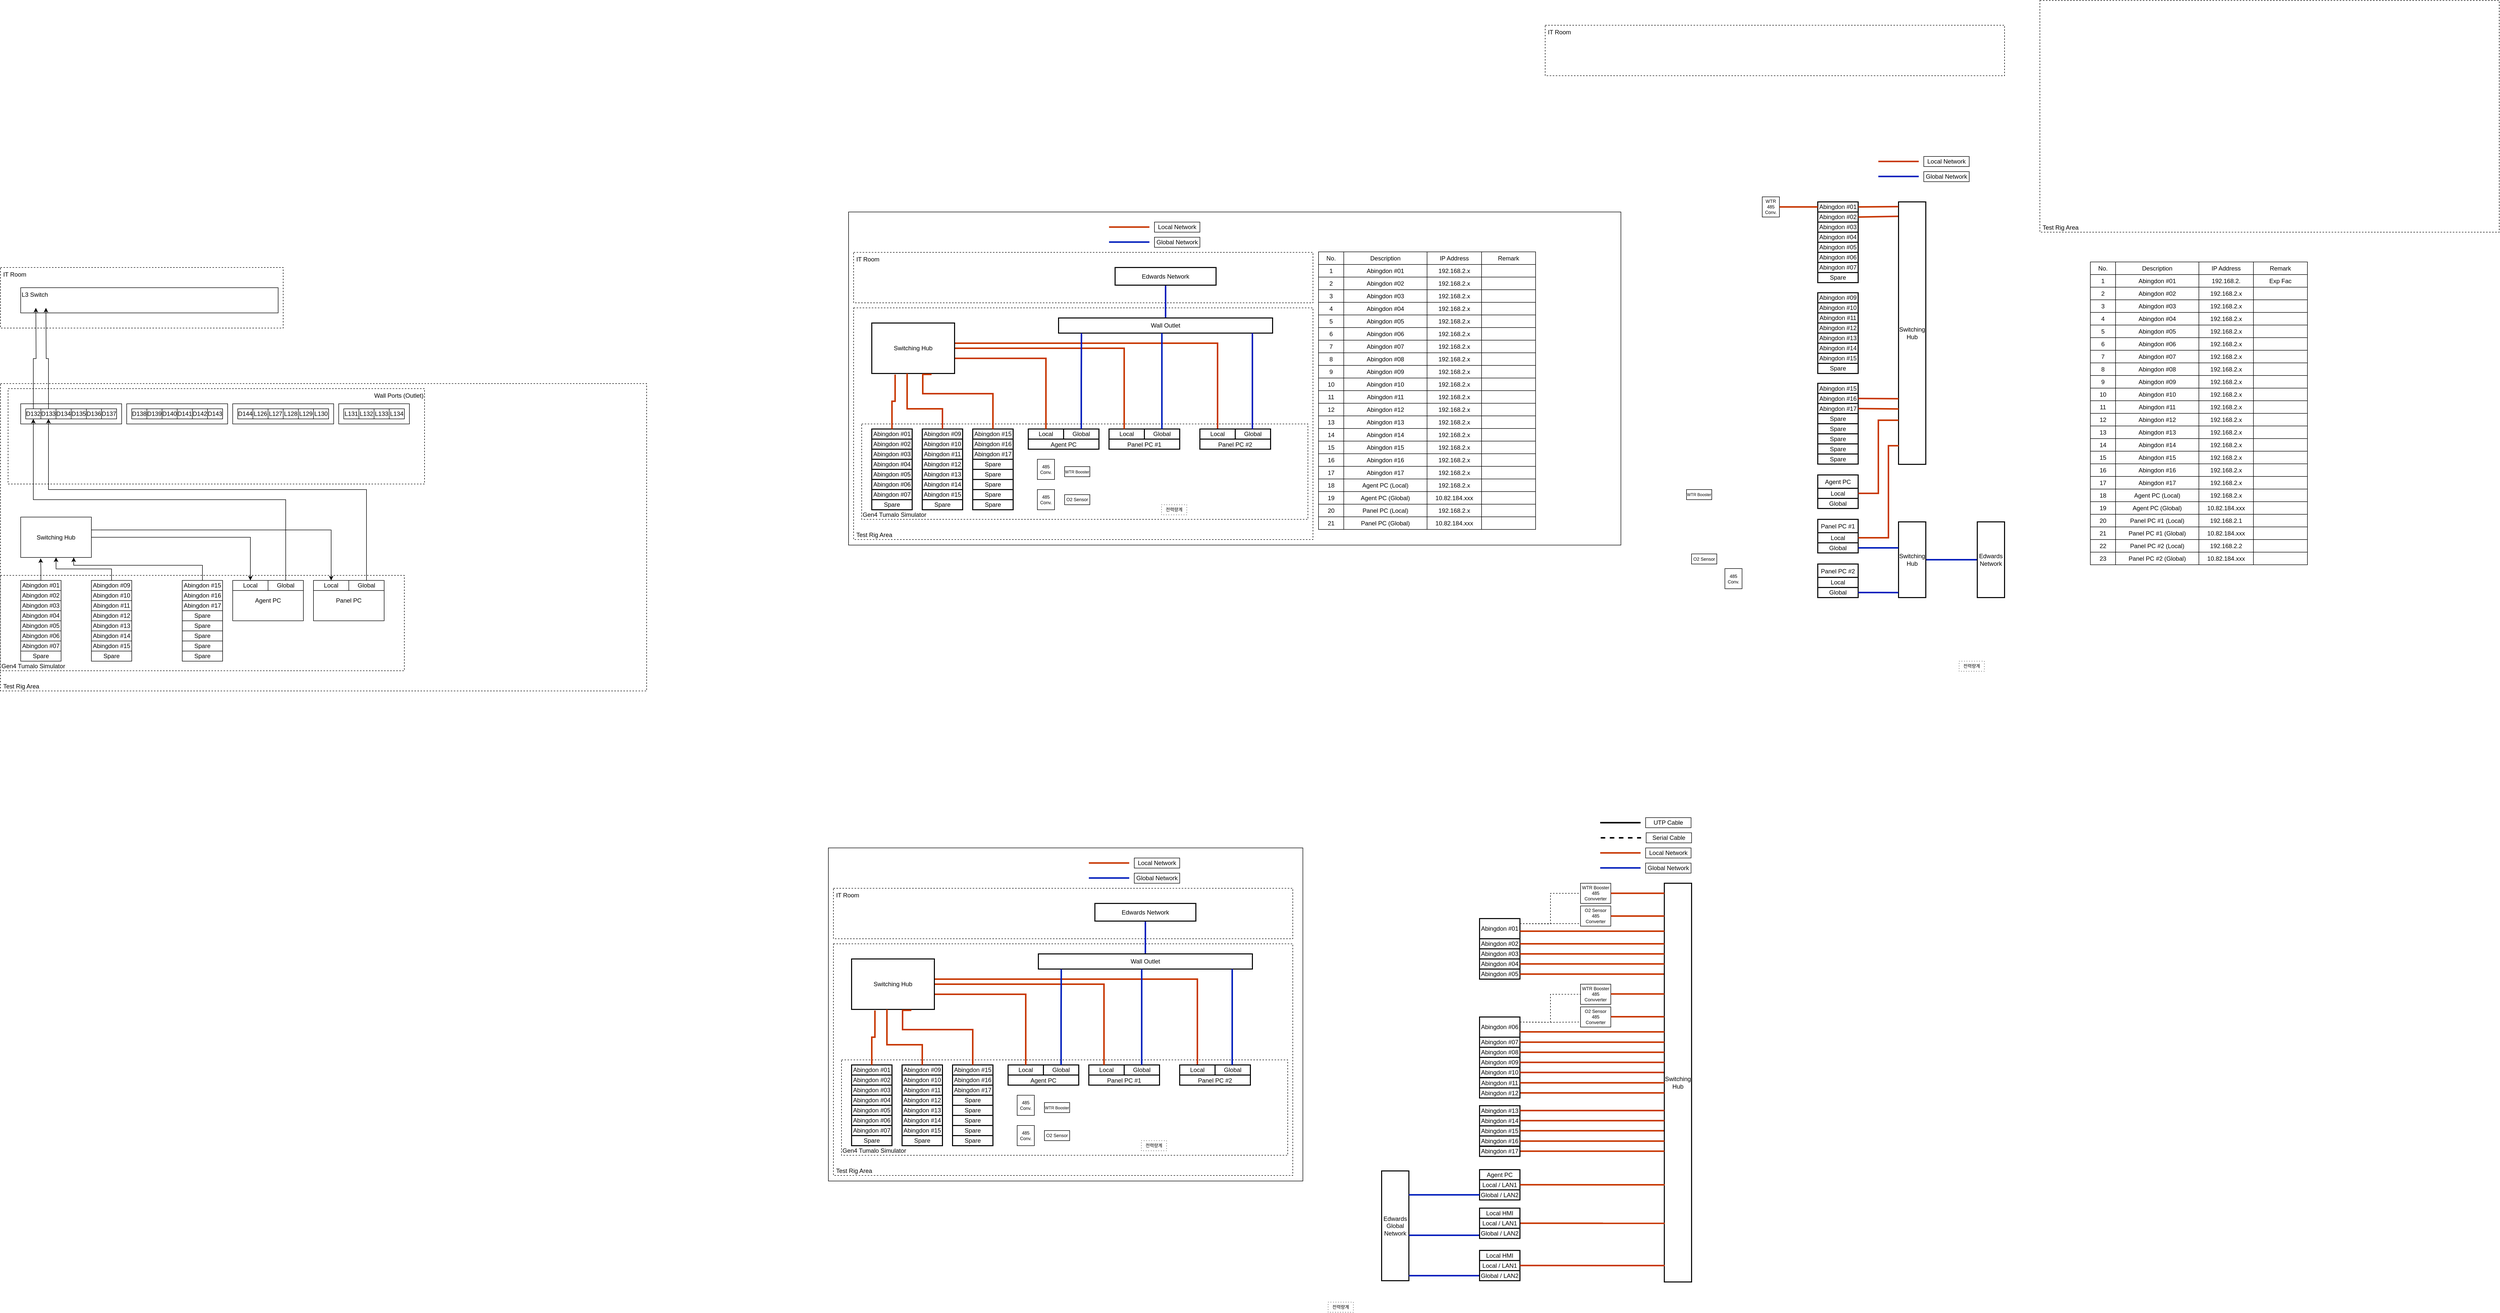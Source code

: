 <mxfile version="24.6.4" type="github">
  <diagram name="페이지-1" id="kzO6x1yu76ksa8zeV7TI">
    <mxGraphModel dx="1688" dy="2102" grid="1" gridSize="10" guides="1" tooltips="1" connect="1" arrows="1" fold="1" page="1" pageScale="1" pageWidth="1654" pageHeight="1169" math="0" shadow="0">
      <root>
        <mxCell id="0" />
        <mxCell id="1" parent="0" />
        <mxCell id="UTzjt2So9V-7-3T5RjJC-438" value="" style="rounded=0;whiteSpace=wrap;html=1;fillColor=none;strokeColor=#000000;" parent="1" vertex="1">
          <mxGeometry x="1680" y="220" width="1530" height="660" as="geometry" />
        </mxCell>
        <mxCell id="UTzjt2So9V-7-3T5RjJC-431" value="&amp;nbsp;IT Room" style="rounded=0;whiteSpace=wrap;html=1;dashed=1;align=left;horizontal=1;verticalAlign=top;strokeWidth=1;" parent="1" vertex="1">
          <mxGeometry x="1690" y="300" width="910" height="100" as="geometry" />
        </mxCell>
        <mxCell id="UTzjt2So9V-7-3T5RjJC-38" value="&amp;nbsp;Test Rig Area" style="rounded=0;whiteSpace=wrap;html=1;dashed=1;align=left;horizontal=1;verticalAlign=bottom;" parent="1" vertex="1">
          <mxGeometry y="560" width="1280" height="609" as="geometry" />
        </mxCell>
        <mxCell id="UTzjt2So9V-7-3T5RjJC-37" value="&amp;nbsp;IT Room" style="rounded=0;whiteSpace=wrap;html=1;dashed=1;align=left;horizontal=1;verticalAlign=top;" parent="1" vertex="1">
          <mxGeometry y="330" width="560" height="120" as="geometry" />
        </mxCell>
        <mxCell id="qKbkyYjuzcqZ-AUJ2ZDD-1" value="L3 Switch" style="rounded=0;whiteSpace=wrap;html=1;align=left;verticalAlign=top;" parent="1" vertex="1">
          <mxGeometry x="40" y="370" width="510" height="50" as="geometry" />
        </mxCell>
        <mxCell id="UTzjt2So9V-7-3T5RjJC-43" value="Gen4 Tumalo Simulator" style="rounded=0;whiteSpace=wrap;html=1;dashed=1;align=left;horizontal=1;verticalAlign=bottom;" parent="1" vertex="1">
          <mxGeometry y="940" width="800" height="189" as="geometry" />
        </mxCell>
        <mxCell id="UTzjt2So9V-7-3T5RjJC-27" value="" style="group" parent="1" vertex="1" connectable="0">
          <mxGeometry x="40" y="950" width="80" height="160" as="geometry" />
        </mxCell>
        <mxCell id="qKbkyYjuzcqZ-AUJ2ZDD-4" value="" style="rounded=0;whiteSpace=wrap;html=1;" parent="UTzjt2So9V-7-3T5RjJC-27" vertex="1">
          <mxGeometry width="80" height="160" as="geometry" />
        </mxCell>
        <mxCell id="qKbkyYjuzcqZ-AUJ2ZDD-6" value="Abingdon #01" style="rounded=0;whiteSpace=wrap;html=1;" parent="UTzjt2So9V-7-3T5RjJC-27" vertex="1">
          <mxGeometry width="80" height="20" as="geometry" />
        </mxCell>
        <mxCell id="qKbkyYjuzcqZ-AUJ2ZDD-7" value="Abingdon #02" style="rounded=0;whiteSpace=wrap;html=1;" parent="UTzjt2So9V-7-3T5RjJC-27" vertex="1">
          <mxGeometry y="20" width="80" height="20" as="geometry" />
        </mxCell>
        <mxCell id="qKbkyYjuzcqZ-AUJ2ZDD-8" value="Abingdon #03" style="rounded=0;whiteSpace=wrap;html=1;" parent="UTzjt2So9V-7-3T5RjJC-27" vertex="1">
          <mxGeometry y="40" width="80" height="20" as="geometry" />
        </mxCell>
        <mxCell id="qKbkyYjuzcqZ-AUJ2ZDD-9" value="Abingdon #04" style="rounded=0;whiteSpace=wrap;html=1;" parent="UTzjt2So9V-7-3T5RjJC-27" vertex="1">
          <mxGeometry y="60" width="80" height="20" as="geometry" />
        </mxCell>
        <mxCell id="qKbkyYjuzcqZ-AUJ2ZDD-10" value="Abingdon #05" style="rounded=0;whiteSpace=wrap;html=1;" parent="UTzjt2So9V-7-3T5RjJC-27" vertex="1">
          <mxGeometry y="80" width="80" height="20" as="geometry" />
        </mxCell>
        <mxCell id="qKbkyYjuzcqZ-AUJ2ZDD-11" value="Abingdon #06" style="rounded=0;whiteSpace=wrap;html=1;" parent="UTzjt2So9V-7-3T5RjJC-27" vertex="1">
          <mxGeometry y="100" width="80" height="20" as="geometry" />
        </mxCell>
        <mxCell id="qKbkyYjuzcqZ-AUJ2ZDD-12" value="Abingdon #07" style="rounded=0;whiteSpace=wrap;html=1;" parent="UTzjt2So9V-7-3T5RjJC-27" vertex="1">
          <mxGeometry y="120" width="80" height="20" as="geometry" />
        </mxCell>
        <mxCell id="qKbkyYjuzcqZ-AUJ2ZDD-33" value="Spare" style="rounded=0;whiteSpace=wrap;html=1;" parent="UTzjt2So9V-7-3T5RjJC-27" vertex="1">
          <mxGeometry y="140" width="80" height="20" as="geometry" />
        </mxCell>
        <mxCell id="UTzjt2So9V-7-3T5RjJC-28" value="" style="group" parent="1" vertex="1" connectable="0">
          <mxGeometry x="360" y="950" width="80" height="160" as="geometry" />
        </mxCell>
        <mxCell id="qKbkyYjuzcqZ-AUJ2ZDD-21" value="" style="rounded=0;whiteSpace=wrap;html=1;" parent="UTzjt2So9V-7-3T5RjJC-28" vertex="1">
          <mxGeometry width="80" height="160" as="geometry" />
        </mxCell>
        <mxCell id="qKbkyYjuzcqZ-AUJ2ZDD-22" value="Abingdon #15" style="rounded=0;whiteSpace=wrap;html=1;" parent="UTzjt2So9V-7-3T5RjJC-28" vertex="1">
          <mxGeometry width="80" height="20" as="geometry" />
        </mxCell>
        <mxCell id="qKbkyYjuzcqZ-AUJ2ZDD-23" value="Abingdon #16" style="rounded=0;whiteSpace=wrap;html=1;" parent="UTzjt2So9V-7-3T5RjJC-28" vertex="1">
          <mxGeometry y="20" width="80" height="20" as="geometry" />
        </mxCell>
        <mxCell id="qKbkyYjuzcqZ-AUJ2ZDD-24" value="Abingdon #17" style="rounded=0;whiteSpace=wrap;html=1;" parent="UTzjt2So9V-7-3T5RjJC-28" vertex="1">
          <mxGeometry y="40" width="80" height="20" as="geometry" />
        </mxCell>
        <mxCell id="qKbkyYjuzcqZ-AUJ2ZDD-25" value="Spare" style="rounded=0;whiteSpace=wrap;html=1;" parent="UTzjt2So9V-7-3T5RjJC-28" vertex="1">
          <mxGeometry y="60" width="80" height="20" as="geometry" />
        </mxCell>
        <mxCell id="qKbkyYjuzcqZ-AUJ2ZDD-26" value="Spare" style="rounded=0;whiteSpace=wrap;html=1;" parent="UTzjt2So9V-7-3T5RjJC-28" vertex="1">
          <mxGeometry y="80" width="80" height="20" as="geometry" />
        </mxCell>
        <mxCell id="qKbkyYjuzcqZ-AUJ2ZDD-27" value="Spare" style="rounded=0;whiteSpace=wrap;html=1;" parent="UTzjt2So9V-7-3T5RjJC-28" vertex="1">
          <mxGeometry y="100" width="80" height="20" as="geometry" />
        </mxCell>
        <mxCell id="qKbkyYjuzcqZ-AUJ2ZDD-28" value="Spare" style="rounded=0;whiteSpace=wrap;html=1;" parent="UTzjt2So9V-7-3T5RjJC-28" vertex="1">
          <mxGeometry y="120" width="80" height="20" as="geometry" />
        </mxCell>
        <mxCell id="qKbkyYjuzcqZ-AUJ2ZDD-31" value="Spare" style="rounded=0;whiteSpace=wrap;html=1;" parent="UTzjt2So9V-7-3T5RjJC-28" vertex="1">
          <mxGeometry y="140" width="80" height="20" as="geometry" />
        </mxCell>
        <mxCell id="UTzjt2So9V-7-3T5RjJC-39" value="" style="group" parent="1" vertex="1" connectable="0">
          <mxGeometry x="180" y="950" width="80" height="160" as="geometry" />
        </mxCell>
        <mxCell id="qKbkyYjuzcqZ-AUJ2ZDD-13" value="" style="rounded=0;whiteSpace=wrap;html=1;" parent="UTzjt2So9V-7-3T5RjJC-39" vertex="1">
          <mxGeometry width="80" height="160" as="geometry" />
        </mxCell>
        <mxCell id="qKbkyYjuzcqZ-AUJ2ZDD-14" value="Abingdon #09" style="rounded=0;whiteSpace=wrap;html=1;" parent="UTzjt2So9V-7-3T5RjJC-39" vertex="1">
          <mxGeometry width="80" height="20" as="geometry" />
        </mxCell>
        <mxCell id="qKbkyYjuzcqZ-AUJ2ZDD-15" value="Abingdon #10" style="rounded=0;whiteSpace=wrap;html=1;" parent="UTzjt2So9V-7-3T5RjJC-39" vertex="1">
          <mxGeometry y="20" width="80" height="20" as="geometry" />
        </mxCell>
        <mxCell id="qKbkyYjuzcqZ-AUJ2ZDD-16" value="Abingdon #11" style="rounded=0;whiteSpace=wrap;html=1;" parent="UTzjt2So9V-7-3T5RjJC-39" vertex="1">
          <mxGeometry y="40" width="80" height="20" as="geometry" />
        </mxCell>
        <mxCell id="qKbkyYjuzcqZ-AUJ2ZDD-17" value="Abingdon #12" style="rounded=0;whiteSpace=wrap;html=1;" parent="UTzjt2So9V-7-3T5RjJC-39" vertex="1">
          <mxGeometry y="60" width="80" height="20" as="geometry" />
        </mxCell>
        <mxCell id="qKbkyYjuzcqZ-AUJ2ZDD-18" value="Abingdon #13" style="rounded=0;whiteSpace=wrap;html=1;" parent="UTzjt2So9V-7-3T5RjJC-39" vertex="1">
          <mxGeometry y="80" width="80" height="20" as="geometry" />
        </mxCell>
        <mxCell id="qKbkyYjuzcqZ-AUJ2ZDD-19" value="Abingdon #14" style="rounded=0;whiteSpace=wrap;html=1;" parent="UTzjt2So9V-7-3T5RjJC-39" vertex="1">
          <mxGeometry y="100" width="80" height="20" as="geometry" />
        </mxCell>
        <mxCell id="qKbkyYjuzcqZ-AUJ2ZDD-20" value="Abingdon #15" style="rounded=0;whiteSpace=wrap;html=1;" parent="UTzjt2So9V-7-3T5RjJC-39" vertex="1">
          <mxGeometry y="120" width="80" height="20" as="geometry" />
        </mxCell>
        <mxCell id="qKbkyYjuzcqZ-AUJ2ZDD-32" value="Spare" style="rounded=0;whiteSpace=wrap;html=1;" parent="UTzjt2So9V-7-3T5RjJC-39" vertex="1">
          <mxGeometry y="140" width="80" height="20" as="geometry" />
        </mxCell>
        <mxCell id="UTzjt2So9V-7-3T5RjJC-45" value="Wall Ports (Outlet)" style="rounded=0;whiteSpace=wrap;html=1;dashed=1;align=right;horizontal=1;verticalAlign=top;" parent="1" vertex="1">
          <mxGeometry x="15" y="570" width="825" height="189" as="geometry" />
        </mxCell>
        <mxCell id="UTzjt2So9V-7-3T5RjJC-46" value="" style="rounded=0;whiteSpace=wrap;html=1;align=center;verticalAlign=top;" parent="1" vertex="1">
          <mxGeometry x="40" y="600" width="200" height="40" as="geometry" />
        </mxCell>
        <mxCell id="UTzjt2So9V-7-3T5RjJC-96" style="edgeStyle=orthogonalEdgeStyle;rounded=0;orthogonalLoop=1;jettySize=auto;html=1;exitX=0.5;exitY=0;exitDx=0;exitDy=0;entryX=0.5;entryY=1;entryDx=0;entryDy=0;" parent="1" source="UTzjt2So9V-7-3T5RjJC-47" edge="1">
          <mxGeometry relative="1" as="geometry">
            <mxPoint x="70" y="410" as="targetPoint" />
          </mxGeometry>
        </mxCell>
        <mxCell id="UTzjt2So9V-7-3T5RjJC-47" value="D132" style="rounded=0;whiteSpace=wrap;html=1;" parent="1" vertex="1">
          <mxGeometry x="50" y="610" width="30" height="20" as="geometry" />
        </mxCell>
        <mxCell id="UTzjt2So9V-7-3T5RjJC-97" style="edgeStyle=orthogonalEdgeStyle;rounded=0;orthogonalLoop=1;jettySize=auto;html=1;entryX=0.5;entryY=1;entryDx=0;entryDy=0;" parent="1" source="UTzjt2So9V-7-3T5RjJC-48" edge="1">
          <mxGeometry relative="1" as="geometry">
            <mxPoint x="90" y="410" as="targetPoint" />
          </mxGeometry>
        </mxCell>
        <mxCell id="UTzjt2So9V-7-3T5RjJC-48" value="D133" style="rounded=0;whiteSpace=wrap;html=1;" parent="1" vertex="1">
          <mxGeometry x="80" y="610" width="30" height="20" as="geometry" />
        </mxCell>
        <mxCell id="UTzjt2So9V-7-3T5RjJC-49" value="D134" style="rounded=0;whiteSpace=wrap;html=1;" parent="1" vertex="1">
          <mxGeometry x="110" y="610" width="30" height="20" as="geometry" />
        </mxCell>
        <mxCell id="UTzjt2So9V-7-3T5RjJC-50" value="D135" style="rounded=0;whiteSpace=wrap;html=1;" parent="1" vertex="1">
          <mxGeometry x="140" y="610" width="30" height="20" as="geometry" />
        </mxCell>
        <mxCell id="UTzjt2So9V-7-3T5RjJC-52" value="D136" style="rounded=0;whiteSpace=wrap;html=1;" parent="1" vertex="1">
          <mxGeometry x="170" y="610" width="30" height="20" as="geometry" />
        </mxCell>
        <mxCell id="UTzjt2So9V-7-3T5RjJC-53" value="D137" style="rounded=0;whiteSpace=wrap;html=1;" parent="1" vertex="1">
          <mxGeometry x="200" y="610" width="30" height="20" as="geometry" />
        </mxCell>
        <mxCell id="UTzjt2So9V-7-3T5RjJC-61" value="" style="rounded=0;whiteSpace=wrap;html=1;align=center;verticalAlign=top;" parent="1" vertex="1">
          <mxGeometry x="250" y="600" width="200" height="40" as="geometry" />
        </mxCell>
        <mxCell id="UTzjt2So9V-7-3T5RjJC-62" value="D138" style="rounded=0;whiteSpace=wrap;html=1;" parent="1" vertex="1">
          <mxGeometry x="260" y="610" width="30" height="20" as="geometry" />
        </mxCell>
        <mxCell id="UTzjt2So9V-7-3T5RjJC-63" value="D139" style="rounded=0;whiteSpace=wrap;html=1;" parent="1" vertex="1">
          <mxGeometry x="290" y="610" width="30" height="20" as="geometry" />
        </mxCell>
        <mxCell id="UTzjt2So9V-7-3T5RjJC-64" value="D140" style="rounded=0;whiteSpace=wrap;html=1;" parent="1" vertex="1">
          <mxGeometry x="320" y="610" width="30" height="20" as="geometry" />
        </mxCell>
        <mxCell id="UTzjt2So9V-7-3T5RjJC-65" value="D141" style="rounded=0;whiteSpace=wrap;html=1;" parent="1" vertex="1">
          <mxGeometry x="350" y="610" width="30" height="20" as="geometry" />
        </mxCell>
        <mxCell id="UTzjt2So9V-7-3T5RjJC-66" value="D142" style="rounded=0;whiteSpace=wrap;html=1;" parent="1" vertex="1">
          <mxGeometry x="380" y="610" width="30" height="20" as="geometry" />
        </mxCell>
        <mxCell id="UTzjt2So9V-7-3T5RjJC-67" value="D143" style="rounded=0;whiteSpace=wrap;html=1;" parent="1" vertex="1">
          <mxGeometry x="410" y="610" width="30" height="20" as="geometry" />
        </mxCell>
        <mxCell id="UTzjt2So9V-7-3T5RjJC-68" value="" style="rounded=0;whiteSpace=wrap;html=1;align=center;verticalAlign=top;" parent="1" vertex="1">
          <mxGeometry x="460" y="600" width="200" height="40" as="geometry" />
        </mxCell>
        <mxCell id="UTzjt2So9V-7-3T5RjJC-69" value="D144" style="rounded=0;whiteSpace=wrap;html=1;" parent="1" vertex="1">
          <mxGeometry x="470" y="610" width="30" height="20" as="geometry" />
        </mxCell>
        <mxCell id="UTzjt2So9V-7-3T5RjJC-70" value="L126" style="rounded=0;whiteSpace=wrap;html=1;" parent="1" vertex="1">
          <mxGeometry x="500" y="610" width="30" height="20" as="geometry" />
        </mxCell>
        <mxCell id="UTzjt2So9V-7-3T5RjJC-71" value="L127" style="rounded=0;whiteSpace=wrap;html=1;" parent="1" vertex="1">
          <mxGeometry x="530" y="610" width="30" height="20" as="geometry" />
        </mxCell>
        <mxCell id="UTzjt2So9V-7-3T5RjJC-72" value="L128" style="rounded=0;whiteSpace=wrap;html=1;" parent="1" vertex="1">
          <mxGeometry x="560" y="610" width="30" height="20" as="geometry" />
        </mxCell>
        <mxCell id="UTzjt2So9V-7-3T5RjJC-73" value="L129" style="rounded=0;whiteSpace=wrap;html=1;" parent="1" vertex="1">
          <mxGeometry x="590" y="610" width="30" height="20" as="geometry" />
        </mxCell>
        <mxCell id="UTzjt2So9V-7-3T5RjJC-74" value="L130" style="rounded=0;whiteSpace=wrap;html=1;" parent="1" vertex="1">
          <mxGeometry x="620" y="610" width="30" height="20" as="geometry" />
        </mxCell>
        <mxCell id="UTzjt2So9V-7-3T5RjJC-75" value="" style="rounded=0;whiteSpace=wrap;html=1;align=center;verticalAlign=top;" parent="1" vertex="1">
          <mxGeometry x="670" y="600" width="140" height="40" as="geometry" />
        </mxCell>
        <mxCell id="UTzjt2So9V-7-3T5RjJC-76" value="L131" style="rounded=0;whiteSpace=wrap;html=1;" parent="1" vertex="1">
          <mxGeometry x="680" y="610" width="30" height="20" as="geometry" />
        </mxCell>
        <mxCell id="UTzjt2So9V-7-3T5RjJC-77" value="L132" style="rounded=0;whiteSpace=wrap;html=1;" parent="1" vertex="1">
          <mxGeometry x="710" y="610" width="30" height="20" as="geometry" />
        </mxCell>
        <mxCell id="UTzjt2So9V-7-3T5RjJC-78" value="L133" style="rounded=0;whiteSpace=wrap;html=1;" parent="1" vertex="1">
          <mxGeometry x="740" y="610" width="30" height="20" as="geometry" />
        </mxCell>
        <mxCell id="UTzjt2So9V-7-3T5RjJC-79" value="L134" style="rounded=0;whiteSpace=wrap;html=1;" parent="1" vertex="1">
          <mxGeometry x="770" y="610" width="30" height="20" as="geometry" />
        </mxCell>
        <mxCell id="UTzjt2So9V-7-3T5RjJC-82" value="Agent PC" style="rounded=0;whiteSpace=wrap;html=1;align=center;verticalAlign=middle;" parent="1" vertex="1">
          <mxGeometry x="460" y="950" width="140" height="80" as="geometry" />
        </mxCell>
        <mxCell id="UTzjt2So9V-7-3T5RjJC-83" value="Panel PC" style="rounded=0;whiteSpace=wrap;html=1;align=center;verticalAlign=middle;" parent="1" vertex="1">
          <mxGeometry x="620" y="950" width="140" height="80" as="geometry" />
        </mxCell>
        <mxCell id="UTzjt2So9V-7-3T5RjJC-84" value="Local" style="rounded=0;whiteSpace=wrap;html=1;align=center;verticalAlign=middle;" parent="1" vertex="1">
          <mxGeometry x="460" y="950" width="70" height="20" as="geometry" />
        </mxCell>
        <mxCell id="UTzjt2So9V-7-3T5RjJC-88" style="edgeStyle=orthogonalEdgeStyle;rounded=0;orthogonalLoop=1;jettySize=auto;html=1;exitX=0.5;exitY=0;exitDx=0;exitDy=0;entryX=0.5;entryY=1;entryDx=0;entryDy=0;" parent="1" source="UTzjt2So9V-7-3T5RjJC-85" target="UTzjt2So9V-7-3T5RjJC-47" edge="1">
          <mxGeometry relative="1" as="geometry" />
        </mxCell>
        <mxCell id="UTzjt2So9V-7-3T5RjJC-85" value="Global" style="rounded=0;whiteSpace=wrap;html=1;align=center;verticalAlign=middle;" parent="1" vertex="1">
          <mxGeometry x="530" y="950" width="70" height="20" as="geometry" />
        </mxCell>
        <mxCell id="UTzjt2So9V-7-3T5RjJC-86" value="Local" style="rounded=0;whiteSpace=wrap;html=1;align=center;verticalAlign=middle;" parent="1" vertex="1">
          <mxGeometry x="620" y="950" width="70" height="20" as="geometry" />
        </mxCell>
        <mxCell id="UTzjt2So9V-7-3T5RjJC-89" style="edgeStyle=orthogonalEdgeStyle;rounded=0;orthogonalLoop=1;jettySize=auto;html=1;entryX=0.5;entryY=1;entryDx=0;entryDy=0;" parent="1" source="UTzjt2So9V-7-3T5RjJC-87" target="UTzjt2So9V-7-3T5RjJC-48" edge="1">
          <mxGeometry relative="1" as="geometry">
            <Array as="points">
              <mxPoint x="725" y="770" />
              <mxPoint x="95" y="770" />
            </Array>
          </mxGeometry>
        </mxCell>
        <mxCell id="UTzjt2So9V-7-3T5RjJC-87" value="Global" style="rounded=0;whiteSpace=wrap;html=1;align=center;verticalAlign=middle;" parent="1" vertex="1">
          <mxGeometry x="690" y="950" width="70" height="20" as="geometry" />
        </mxCell>
        <mxCell id="UTzjt2So9V-7-3T5RjJC-94" style="edgeStyle=orthogonalEdgeStyle;rounded=0;orthogonalLoop=1;jettySize=auto;html=1;entryX=0.5;entryY=0;entryDx=0;entryDy=0;" parent="1" source="UTzjt2So9V-7-3T5RjJC-90" target="UTzjt2So9V-7-3T5RjJC-84" edge="1">
          <mxGeometry relative="1" as="geometry" />
        </mxCell>
        <mxCell id="UTzjt2So9V-7-3T5RjJC-95" style="edgeStyle=orthogonalEdgeStyle;rounded=0;orthogonalLoop=1;jettySize=auto;html=1;" parent="1" source="UTzjt2So9V-7-3T5RjJC-90" target="UTzjt2So9V-7-3T5RjJC-86" edge="1">
          <mxGeometry relative="1" as="geometry">
            <Array as="points">
              <mxPoint x="655" y="850" />
            </Array>
          </mxGeometry>
        </mxCell>
        <mxCell id="UTzjt2So9V-7-3T5RjJC-90" value="Switching Hub" style="rounded=0;whiteSpace=wrap;html=1;align=center;verticalAlign=middle;" parent="1" vertex="1">
          <mxGeometry x="40" y="824.5" width="140" height="80" as="geometry" />
        </mxCell>
        <mxCell id="UTzjt2So9V-7-3T5RjJC-91" style="edgeStyle=orthogonalEdgeStyle;rounded=0;orthogonalLoop=1;jettySize=auto;html=1;entryX=0.282;entryY=1.021;entryDx=0;entryDy=0;entryPerimeter=0;" parent="1" source="qKbkyYjuzcqZ-AUJ2ZDD-6" target="UTzjt2So9V-7-3T5RjJC-90" edge="1">
          <mxGeometry relative="1" as="geometry" />
        </mxCell>
        <mxCell id="UTzjt2So9V-7-3T5RjJC-92" style="edgeStyle=orthogonalEdgeStyle;rounded=0;orthogonalLoop=1;jettySize=auto;html=1;" parent="1" source="qKbkyYjuzcqZ-AUJ2ZDD-14" target="UTzjt2So9V-7-3T5RjJC-90" edge="1">
          <mxGeometry relative="1" as="geometry" />
        </mxCell>
        <mxCell id="UTzjt2So9V-7-3T5RjJC-93" style="edgeStyle=orthogonalEdgeStyle;rounded=0;orthogonalLoop=1;jettySize=auto;html=1;entryX=0.75;entryY=1;entryDx=0;entryDy=0;" parent="1" source="qKbkyYjuzcqZ-AUJ2ZDD-22" target="UTzjt2So9V-7-3T5RjJC-90" edge="1">
          <mxGeometry relative="1" as="geometry">
            <Array as="points">
              <mxPoint x="400" y="920" />
              <mxPoint x="145" y="920" />
            </Array>
          </mxGeometry>
        </mxCell>
        <mxCell id="UTzjt2So9V-7-3T5RjJC-98" value="&amp;nbsp;Test Rig Area" style="rounded=0;whiteSpace=wrap;html=1;dashed=1;align=left;horizontal=1;verticalAlign=bottom;strokeWidth=1;strokeColor=#000000;" parent="1" vertex="1">
          <mxGeometry x="1690" y="410" width="910" height="459" as="geometry" />
        </mxCell>
        <mxCell id="UTzjt2So9V-7-3T5RjJC-101" value="Gen4 Tumalo Simulator" style="rounded=0;whiteSpace=wrap;html=1;dashed=1;align=left;horizontal=1;verticalAlign=bottom;strokeWidth=1;" parent="1" vertex="1">
          <mxGeometry x="1706" y="640" width="884" height="189" as="geometry" />
        </mxCell>
        <mxCell id="UTzjt2So9V-7-3T5RjJC-102" value="" style="group;strokeWidth=2;" parent="1" vertex="1" connectable="0">
          <mxGeometry x="1726" y="650" width="80" height="160" as="geometry" />
        </mxCell>
        <mxCell id="UTzjt2So9V-7-3T5RjJC-103" value="" style="rounded=0;whiteSpace=wrap;html=1;strokeWidth=2;" parent="UTzjt2So9V-7-3T5RjJC-102" vertex="1">
          <mxGeometry width="80" height="160" as="geometry" />
        </mxCell>
        <mxCell id="UTzjt2So9V-7-3T5RjJC-104" value="Abingdon #01" style="rounded=0;whiteSpace=wrap;html=1;strokeWidth=2;" parent="UTzjt2So9V-7-3T5RjJC-102" vertex="1">
          <mxGeometry width="80" height="20" as="geometry" />
        </mxCell>
        <mxCell id="UTzjt2So9V-7-3T5RjJC-105" value="Abingdon #02" style="rounded=0;whiteSpace=wrap;html=1;strokeWidth=2;" parent="UTzjt2So9V-7-3T5RjJC-102" vertex="1">
          <mxGeometry y="20" width="80" height="20" as="geometry" />
        </mxCell>
        <mxCell id="UTzjt2So9V-7-3T5RjJC-106" value="Abingdon #03" style="rounded=0;whiteSpace=wrap;html=1;strokeWidth=2;" parent="UTzjt2So9V-7-3T5RjJC-102" vertex="1">
          <mxGeometry y="40" width="80" height="20" as="geometry" />
        </mxCell>
        <mxCell id="UTzjt2So9V-7-3T5RjJC-107" value="Abingdon #04" style="rounded=0;whiteSpace=wrap;html=1;strokeWidth=2;" parent="UTzjt2So9V-7-3T5RjJC-102" vertex="1">
          <mxGeometry y="60" width="80" height="20" as="geometry" />
        </mxCell>
        <mxCell id="UTzjt2So9V-7-3T5RjJC-108" value="Abingdon #05" style="rounded=0;whiteSpace=wrap;html=1;strokeWidth=2;" parent="UTzjt2So9V-7-3T5RjJC-102" vertex="1">
          <mxGeometry y="80" width="80" height="20" as="geometry" />
        </mxCell>
        <mxCell id="UTzjt2So9V-7-3T5RjJC-109" value="Abingdon #06" style="rounded=0;whiteSpace=wrap;html=1;strokeWidth=2;" parent="UTzjt2So9V-7-3T5RjJC-102" vertex="1">
          <mxGeometry y="100" width="80" height="20" as="geometry" />
        </mxCell>
        <mxCell id="UTzjt2So9V-7-3T5RjJC-110" value="Abingdon #07" style="rounded=0;whiteSpace=wrap;html=1;strokeWidth=2;" parent="UTzjt2So9V-7-3T5RjJC-102" vertex="1">
          <mxGeometry y="120" width="80" height="20" as="geometry" />
        </mxCell>
        <mxCell id="UTzjt2So9V-7-3T5RjJC-111" value="Spare" style="rounded=0;whiteSpace=wrap;html=1;strokeWidth=2;" parent="UTzjt2So9V-7-3T5RjJC-102" vertex="1">
          <mxGeometry y="140" width="80" height="20" as="geometry" />
        </mxCell>
        <mxCell id="UTzjt2So9V-7-3T5RjJC-112" value="" style="group;strokeWidth=2;" parent="1" vertex="1" connectable="0">
          <mxGeometry x="1926" y="650" width="80" height="160" as="geometry" />
        </mxCell>
        <mxCell id="UTzjt2So9V-7-3T5RjJC-113" value="" style="rounded=0;whiteSpace=wrap;html=1;strokeWidth=2;" parent="UTzjt2So9V-7-3T5RjJC-112" vertex="1">
          <mxGeometry width="80" height="160" as="geometry" />
        </mxCell>
        <mxCell id="UTzjt2So9V-7-3T5RjJC-114" value="Abingdon #15" style="rounded=0;whiteSpace=wrap;html=1;strokeWidth=2;" parent="UTzjt2So9V-7-3T5RjJC-112" vertex="1">
          <mxGeometry width="80" height="20" as="geometry" />
        </mxCell>
        <mxCell id="UTzjt2So9V-7-3T5RjJC-115" value="Abingdon #16" style="rounded=0;whiteSpace=wrap;html=1;strokeWidth=2;" parent="UTzjt2So9V-7-3T5RjJC-112" vertex="1">
          <mxGeometry y="20" width="80" height="20" as="geometry" />
        </mxCell>
        <mxCell id="UTzjt2So9V-7-3T5RjJC-116" value="Abingdon #17" style="rounded=0;whiteSpace=wrap;html=1;strokeWidth=2;" parent="UTzjt2So9V-7-3T5RjJC-112" vertex="1">
          <mxGeometry y="40" width="80" height="20" as="geometry" />
        </mxCell>
        <mxCell id="UTzjt2So9V-7-3T5RjJC-117" value="Spare" style="rounded=0;whiteSpace=wrap;html=1;strokeWidth=2;" parent="UTzjt2So9V-7-3T5RjJC-112" vertex="1">
          <mxGeometry y="60" width="80" height="20" as="geometry" />
        </mxCell>
        <mxCell id="UTzjt2So9V-7-3T5RjJC-118" value="Spare" style="rounded=0;whiteSpace=wrap;html=1;strokeWidth=2;" parent="UTzjt2So9V-7-3T5RjJC-112" vertex="1">
          <mxGeometry y="80" width="80" height="20" as="geometry" />
        </mxCell>
        <mxCell id="UTzjt2So9V-7-3T5RjJC-119" value="Spare" style="rounded=0;whiteSpace=wrap;html=1;strokeWidth=2;" parent="UTzjt2So9V-7-3T5RjJC-112" vertex="1">
          <mxGeometry y="100" width="80" height="20" as="geometry" />
        </mxCell>
        <mxCell id="UTzjt2So9V-7-3T5RjJC-120" value="Spare" style="rounded=0;whiteSpace=wrap;html=1;strokeWidth=2;" parent="UTzjt2So9V-7-3T5RjJC-112" vertex="1">
          <mxGeometry y="120" width="80" height="20" as="geometry" />
        </mxCell>
        <mxCell id="UTzjt2So9V-7-3T5RjJC-121" value="Spare" style="rounded=0;whiteSpace=wrap;html=1;strokeWidth=2;" parent="UTzjt2So9V-7-3T5RjJC-112" vertex="1">
          <mxGeometry y="140" width="80" height="20" as="geometry" />
        </mxCell>
        <mxCell id="UTzjt2So9V-7-3T5RjJC-122" value="" style="group;strokeWidth=2;" parent="1" vertex="1" connectable="0">
          <mxGeometry x="1826" y="650" width="80" height="160" as="geometry" />
        </mxCell>
        <mxCell id="UTzjt2So9V-7-3T5RjJC-123" value="" style="rounded=0;whiteSpace=wrap;html=1;strokeWidth=2;" parent="UTzjt2So9V-7-3T5RjJC-122" vertex="1">
          <mxGeometry width="80" height="160" as="geometry" />
        </mxCell>
        <mxCell id="UTzjt2So9V-7-3T5RjJC-124" value="Abingdon #09" style="rounded=0;whiteSpace=wrap;html=1;strokeWidth=2;" parent="UTzjt2So9V-7-3T5RjJC-122" vertex="1">
          <mxGeometry width="80" height="20" as="geometry" />
        </mxCell>
        <mxCell id="UTzjt2So9V-7-3T5RjJC-125" value="Abingdon #10" style="rounded=0;whiteSpace=wrap;html=1;strokeWidth=2;" parent="UTzjt2So9V-7-3T5RjJC-122" vertex="1">
          <mxGeometry y="20" width="80" height="20" as="geometry" />
        </mxCell>
        <mxCell id="UTzjt2So9V-7-3T5RjJC-126" value="Abingdon #11" style="rounded=0;whiteSpace=wrap;html=1;strokeWidth=2;" parent="UTzjt2So9V-7-3T5RjJC-122" vertex="1">
          <mxGeometry y="40" width="80" height="20" as="geometry" />
        </mxCell>
        <mxCell id="UTzjt2So9V-7-3T5RjJC-127" value="Abingdon #12" style="rounded=0;whiteSpace=wrap;html=1;strokeWidth=2;" parent="UTzjt2So9V-7-3T5RjJC-122" vertex="1">
          <mxGeometry y="60" width="80" height="20" as="geometry" />
        </mxCell>
        <mxCell id="UTzjt2So9V-7-3T5RjJC-128" value="Abingdon #13" style="rounded=0;whiteSpace=wrap;html=1;strokeWidth=2;" parent="UTzjt2So9V-7-3T5RjJC-122" vertex="1">
          <mxGeometry y="80" width="80" height="20" as="geometry" />
        </mxCell>
        <mxCell id="UTzjt2So9V-7-3T5RjJC-129" value="Abingdon #14" style="rounded=0;whiteSpace=wrap;html=1;strokeWidth=2;" parent="UTzjt2So9V-7-3T5RjJC-122" vertex="1">
          <mxGeometry y="100" width="80" height="20" as="geometry" />
        </mxCell>
        <mxCell id="UTzjt2So9V-7-3T5RjJC-130" value="Abingdon #15" style="rounded=0;whiteSpace=wrap;html=1;strokeWidth=2;" parent="UTzjt2So9V-7-3T5RjJC-122" vertex="1">
          <mxGeometry y="120" width="80" height="20" as="geometry" />
        </mxCell>
        <mxCell id="UTzjt2So9V-7-3T5RjJC-131" value="Spare" style="rounded=0;whiteSpace=wrap;html=1;strokeWidth=2;" parent="UTzjt2So9V-7-3T5RjJC-122" vertex="1">
          <mxGeometry y="140" width="80" height="20" as="geometry" />
        </mxCell>
        <mxCell id="UTzjt2So9V-7-3T5RjJC-425" style="edgeStyle=orthogonalEdgeStyle;rounded=0;orthogonalLoop=1;jettySize=auto;html=1;entryX=0.5;entryY=1;entryDx=0;entryDy=0;fillColor=#0050ef;strokeColor=#001DBC;strokeWidth=3;endArrow=none;endFill=0;" parent="1" source="UTzjt2So9V-7-3T5RjJC-133" target="UTzjt2So9V-7-3T5RjJC-426" edge="1">
          <mxGeometry relative="1" as="geometry">
            <mxPoint x="2196.0" y="230" as="targetPoint" />
          </mxGeometry>
        </mxCell>
        <mxCell id="UTzjt2So9V-7-3T5RjJC-133" value="Wall Outlet" style="rounded=0;whiteSpace=wrap;html=1;align=center;verticalAlign=middle;strokeWidth=2;" parent="1" vertex="1">
          <mxGeometry x="2096" y="430" width="424" height="30" as="geometry" />
        </mxCell>
        <mxCell id="UTzjt2So9V-7-3T5RjJC-161" value="&lt;div&gt;&lt;span style=&quot;background-color: initial;&quot;&gt;Agent PC&lt;/span&gt;&lt;br&gt;&lt;/div&gt;" style="rounded=0;whiteSpace=wrap;html=1;align=center;verticalAlign=bottom;strokeWidth=2;" parent="1" vertex="1">
          <mxGeometry x="2036" y="650" width="140" height="40" as="geometry" />
        </mxCell>
        <mxCell id="UTzjt2So9V-7-3T5RjJC-162" value="&lt;div&gt;&lt;span style=&quot;background-color: initial;&quot;&gt;Panel PC #1&lt;/span&gt;&lt;br&gt;&lt;/div&gt;" style="rounded=0;whiteSpace=wrap;html=1;align=center;verticalAlign=bottom;strokeWidth=2;" parent="1" vertex="1">
          <mxGeometry x="2196" y="650" width="140" height="40" as="geometry" />
        </mxCell>
        <mxCell id="UTzjt2So9V-7-3T5RjJC-163" value="Local" style="rounded=0;whiteSpace=wrap;html=1;align=center;verticalAlign=middle;strokeWidth=2;" parent="1" vertex="1">
          <mxGeometry x="2036" y="650" width="70" height="20" as="geometry" />
        </mxCell>
        <mxCell id="UTzjt2So9V-7-3T5RjJC-165" value="Global" style="rounded=0;whiteSpace=wrap;html=1;align=center;verticalAlign=middle;strokeWidth=2;" parent="1" vertex="1">
          <mxGeometry x="2106" y="650" width="70" height="20" as="geometry" />
        </mxCell>
        <mxCell id="UTzjt2So9V-7-3T5RjJC-166" value="Local" style="rounded=0;whiteSpace=wrap;html=1;align=center;verticalAlign=middle;strokeWidth=2;" parent="1" vertex="1">
          <mxGeometry x="2196" y="650" width="70" height="20" as="geometry" />
        </mxCell>
        <mxCell id="UTzjt2So9V-7-3T5RjJC-168" value="Global" style="rounded=0;whiteSpace=wrap;html=1;align=center;verticalAlign=middle;strokeWidth=2;" parent="1" vertex="1">
          <mxGeometry x="2266" y="650" width="70" height="20" as="geometry" />
        </mxCell>
        <mxCell id="UTzjt2So9V-7-3T5RjJC-169" style="edgeStyle=orthogonalEdgeStyle;rounded=0;orthogonalLoop=1;jettySize=auto;html=1;entryX=0.5;entryY=0;entryDx=0;entryDy=0;fillColor=#fa6800;strokeColor=#C73500;strokeWidth=3;endArrow=none;endFill=0;" parent="1" source="UTzjt2So9V-7-3T5RjJC-171" target="UTzjt2So9V-7-3T5RjJC-163" edge="1">
          <mxGeometry relative="1" as="geometry">
            <Array as="points">
              <mxPoint x="2071" y="510" />
            </Array>
          </mxGeometry>
        </mxCell>
        <mxCell id="UTzjt2So9V-7-3T5RjJC-175" style="edgeStyle=orthogonalEdgeStyle;rounded=0;orthogonalLoop=1;jettySize=auto;html=1;fillColor=#fa6800;strokeColor=#C73500;strokeWidth=3;endArrow=none;endFill=0;" parent="1" source="UTzjt2So9V-7-3T5RjJC-171" edge="1">
          <mxGeometry relative="1" as="geometry">
            <mxPoint x="2226" y="650" as="targetPoint" />
            <Array as="points">
              <mxPoint x="2226" y="490" />
              <mxPoint x="2226" y="650" />
            </Array>
          </mxGeometry>
        </mxCell>
        <mxCell id="2HqpKdyP9IXQbHMKSjdH-19" style="edgeStyle=orthogonalEdgeStyle;rounded=0;orthogonalLoop=1;jettySize=auto;html=1;entryX=0.5;entryY=0;entryDx=0;entryDy=0;fontFamily=Helvetica;fontSize=12;fontColor=default;strokeColor=#C73500;strokeWidth=3;endArrow=none;endFill=0;" parent="1" source="UTzjt2So9V-7-3T5RjJC-171" target="2HqpKdyP9IXQbHMKSjdH-2" edge="1">
          <mxGeometry relative="1" as="geometry">
            <Array as="points">
              <mxPoint x="2411" y="480" />
            </Array>
          </mxGeometry>
        </mxCell>
        <mxCell id="UTzjt2So9V-7-3T5RjJC-171" value="Switching Hub" style="rounded=0;whiteSpace=wrap;html=1;align=center;verticalAlign=middle;strokeWidth=2;" parent="1" vertex="1">
          <mxGeometry x="1726" y="440" width="164" height="100" as="geometry" />
        </mxCell>
        <mxCell id="UTzjt2So9V-7-3T5RjJC-172" style="edgeStyle=orthogonalEdgeStyle;rounded=0;orthogonalLoop=1;jettySize=auto;html=1;entryX=0.282;entryY=1.021;entryDx=0;entryDy=0;entryPerimeter=0;fillColor=#fa6800;strokeColor=#C73500;strokeWidth=3;endArrow=none;endFill=0;" parent="1" source="UTzjt2So9V-7-3T5RjJC-104" target="UTzjt2So9V-7-3T5RjJC-171" edge="1">
          <mxGeometry relative="1" as="geometry" />
        </mxCell>
        <mxCell id="UTzjt2So9V-7-3T5RjJC-173" style="edgeStyle=orthogonalEdgeStyle;rounded=0;orthogonalLoop=1;jettySize=auto;html=1;exitX=0.5;exitY=0;exitDx=0;exitDy=0;fillColor=#fa6800;strokeColor=#C73500;strokeWidth=3;endArrow=none;endFill=0;" parent="1" source="UTzjt2So9V-7-3T5RjJC-124" target="UTzjt2So9V-7-3T5RjJC-171" edge="1">
          <mxGeometry relative="1" as="geometry">
            <Array as="points">
              <mxPoint x="1866" y="610" />
              <mxPoint x="1796" y="610" />
            </Array>
          </mxGeometry>
        </mxCell>
        <mxCell id="UTzjt2So9V-7-3T5RjJC-178" style="edgeStyle=orthogonalEdgeStyle;rounded=0;orthogonalLoop=1;jettySize=auto;html=1;entryX=0.722;entryY=1.018;entryDx=0;entryDy=0;entryPerimeter=0;fillColor=#fa6800;strokeColor=#C73500;strokeWidth=3;endArrow=none;endFill=0;" parent="1" source="UTzjt2So9V-7-3T5RjJC-114" target="UTzjt2So9V-7-3T5RjJC-171" edge="1">
          <mxGeometry relative="1" as="geometry">
            <Array as="points">
              <mxPoint x="1966" y="580" />
              <mxPoint x="1827" y="580" />
            </Array>
          </mxGeometry>
        </mxCell>
        <mxCell id="UTzjt2So9V-7-3T5RjJC-303" value="" style="shape=table;startSize=0;container=1;collapsible=0;childLayout=tableLayout;" parent="1" vertex="1">
          <mxGeometry x="2611" y="299" width="430" height="550" as="geometry" />
        </mxCell>
        <mxCell id="UTzjt2So9V-7-3T5RjJC-304" value="" style="shape=tableRow;horizontal=0;startSize=0;swimlaneHead=0;swimlaneBody=0;strokeColor=inherit;top=0;left=0;bottom=0;right=0;collapsible=0;dropTarget=0;fillColor=none;points=[[0,0.5],[1,0.5]];portConstraint=eastwest;" parent="UTzjt2So9V-7-3T5RjJC-303" vertex="1">
          <mxGeometry width="430" height="25" as="geometry" />
        </mxCell>
        <mxCell id="UTzjt2So9V-7-3T5RjJC-305" value="No." style="shape=partialRectangle;html=1;whiteSpace=wrap;connectable=0;strokeColor=inherit;overflow=hidden;fillColor=none;top=0;left=0;bottom=0;right=0;pointerEvents=1;" parent="UTzjt2So9V-7-3T5RjJC-304" vertex="1">
          <mxGeometry width="50" height="25" as="geometry">
            <mxRectangle width="50" height="25" as="alternateBounds" />
          </mxGeometry>
        </mxCell>
        <mxCell id="UTzjt2So9V-7-3T5RjJC-306" value="Description" style="shape=partialRectangle;html=1;whiteSpace=wrap;connectable=0;strokeColor=inherit;overflow=hidden;fillColor=none;top=0;left=0;bottom=0;right=0;pointerEvents=1;" parent="UTzjt2So9V-7-3T5RjJC-304" vertex="1">
          <mxGeometry x="50" width="165" height="25" as="geometry">
            <mxRectangle width="165" height="25" as="alternateBounds" />
          </mxGeometry>
        </mxCell>
        <mxCell id="UTzjt2So9V-7-3T5RjJC-307" value="IP Address" style="shape=partialRectangle;html=1;whiteSpace=wrap;connectable=0;strokeColor=inherit;overflow=hidden;fillColor=none;top=0;left=0;bottom=0;right=0;pointerEvents=1;" parent="UTzjt2So9V-7-3T5RjJC-304" vertex="1">
          <mxGeometry x="215" width="108" height="25" as="geometry">
            <mxRectangle width="108" height="25" as="alternateBounds" />
          </mxGeometry>
        </mxCell>
        <mxCell id="UTzjt2So9V-7-3T5RjJC-308" value="Remark" style="shape=partialRectangle;html=1;whiteSpace=wrap;connectable=0;strokeColor=inherit;overflow=hidden;fillColor=none;top=0;left=0;bottom=0;right=0;pointerEvents=1;" parent="UTzjt2So9V-7-3T5RjJC-304" vertex="1">
          <mxGeometry x="323" width="107" height="25" as="geometry">
            <mxRectangle width="107" height="25" as="alternateBounds" />
          </mxGeometry>
        </mxCell>
        <mxCell id="UTzjt2So9V-7-3T5RjJC-309" value="" style="shape=tableRow;horizontal=0;startSize=0;swimlaneHead=0;swimlaneBody=0;strokeColor=inherit;top=0;left=0;bottom=0;right=0;collapsible=0;dropTarget=0;fillColor=none;points=[[0,0.5],[1,0.5]];portConstraint=eastwest;" parent="UTzjt2So9V-7-3T5RjJC-303" vertex="1">
          <mxGeometry y="25" width="430" height="25" as="geometry" />
        </mxCell>
        <mxCell id="UTzjt2So9V-7-3T5RjJC-310" value="1" style="shape=partialRectangle;html=1;whiteSpace=wrap;connectable=0;strokeColor=inherit;overflow=hidden;fillColor=none;top=0;left=0;bottom=0;right=0;pointerEvents=1;" parent="UTzjt2So9V-7-3T5RjJC-309" vertex="1">
          <mxGeometry width="50" height="25" as="geometry">
            <mxRectangle width="50" height="25" as="alternateBounds" />
          </mxGeometry>
        </mxCell>
        <mxCell id="UTzjt2So9V-7-3T5RjJC-311" value="Abingdon #01" style="shape=partialRectangle;html=1;whiteSpace=wrap;connectable=0;strokeColor=inherit;overflow=hidden;fillColor=none;top=0;left=0;bottom=0;right=0;pointerEvents=1;" parent="UTzjt2So9V-7-3T5RjJC-309" vertex="1">
          <mxGeometry x="50" width="165" height="25" as="geometry">
            <mxRectangle width="165" height="25" as="alternateBounds" />
          </mxGeometry>
        </mxCell>
        <mxCell id="UTzjt2So9V-7-3T5RjJC-312" value="192.168.2.x" style="shape=partialRectangle;html=1;whiteSpace=wrap;connectable=0;strokeColor=inherit;overflow=hidden;fillColor=none;top=0;left=0;bottom=0;right=0;pointerEvents=1;" parent="UTzjt2So9V-7-3T5RjJC-309" vertex="1">
          <mxGeometry x="215" width="108" height="25" as="geometry">
            <mxRectangle width="108" height="25" as="alternateBounds" />
          </mxGeometry>
        </mxCell>
        <mxCell id="UTzjt2So9V-7-3T5RjJC-313" value="" style="shape=partialRectangle;html=1;whiteSpace=wrap;connectable=0;strokeColor=inherit;overflow=hidden;fillColor=none;top=0;left=0;bottom=0;right=0;pointerEvents=1;" parent="UTzjt2So9V-7-3T5RjJC-309" vertex="1">
          <mxGeometry x="323" width="107" height="25" as="geometry">
            <mxRectangle width="107" height="25" as="alternateBounds" />
          </mxGeometry>
        </mxCell>
        <mxCell id="UTzjt2So9V-7-3T5RjJC-314" value="" style="shape=tableRow;horizontal=0;startSize=0;swimlaneHead=0;swimlaneBody=0;strokeColor=inherit;top=0;left=0;bottom=0;right=0;collapsible=0;dropTarget=0;fillColor=none;points=[[0,0.5],[1,0.5]];portConstraint=eastwest;" parent="UTzjt2So9V-7-3T5RjJC-303" vertex="1">
          <mxGeometry y="50" width="430" height="25" as="geometry" />
        </mxCell>
        <mxCell id="UTzjt2So9V-7-3T5RjJC-315" value="2" style="shape=partialRectangle;html=1;whiteSpace=wrap;connectable=0;strokeColor=inherit;overflow=hidden;fillColor=none;top=0;left=0;bottom=0;right=0;pointerEvents=1;" parent="UTzjt2So9V-7-3T5RjJC-314" vertex="1">
          <mxGeometry width="50" height="25" as="geometry">
            <mxRectangle width="50" height="25" as="alternateBounds" />
          </mxGeometry>
        </mxCell>
        <mxCell id="UTzjt2So9V-7-3T5RjJC-316" value="Abingdon #02" style="shape=partialRectangle;html=1;whiteSpace=wrap;connectable=0;strokeColor=inherit;overflow=hidden;fillColor=none;top=0;left=0;bottom=0;right=0;pointerEvents=1;" parent="UTzjt2So9V-7-3T5RjJC-314" vertex="1">
          <mxGeometry x="50" width="165" height="25" as="geometry">
            <mxRectangle width="165" height="25" as="alternateBounds" />
          </mxGeometry>
        </mxCell>
        <mxCell id="UTzjt2So9V-7-3T5RjJC-317" value="192.168.2.x" style="shape=partialRectangle;html=1;whiteSpace=wrap;connectable=0;strokeColor=inherit;overflow=hidden;fillColor=none;top=0;left=0;bottom=0;right=0;pointerEvents=1;" parent="UTzjt2So9V-7-3T5RjJC-314" vertex="1">
          <mxGeometry x="215" width="108" height="25" as="geometry">
            <mxRectangle width="108" height="25" as="alternateBounds" />
          </mxGeometry>
        </mxCell>
        <mxCell id="UTzjt2So9V-7-3T5RjJC-318" value="" style="shape=partialRectangle;html=1;whiteSpace=wrap;connectable=0;strokeColor=inherit;overflow=hidden;fillColor=none;top=0;left=0;bottom=0;right=0;pointerEvents=1;" parent="UTzjt2So9V-7-3T5RjJC-314" vertex="1">
          <mxGeometry x="323" width="107" height="25" as="geometry">
            <mxRectangle width="107" height="25" as="alternateBounds" />
          </mxGeometry>
        </mxCell>
        <mxCell id="UTzjt2So9V-7-3T5RjJC-319" value="" style="shape=tableRow;horizontal=0;startSize=0;swimlaneHead=0;swimlaneBody=0;strokeColor=inherit;top=0;left=0;bottom=0;right=0;collapsible=0;dropTarget=0;fillColor=none;points=[[0,0.5],[1,0.5]];portConstraint=eastwest;" parent="UTzjt2So9V-7-3T5RjJC-303" vertex="1">
          <mxGeometry y="75" width="430" height="25" as="geometry" />
        </mxCell>
        <mxCell id="UTzjt2So9V-7-3T5RjJC-320" value="3" style="shape=partialRectangle;html=1;whiteSpace=wrap;connectable=0;strokeColor=inherit;overflow=hidden;fillColor=none;top=0;left=0;bottom=0;right=0;pointerEvents=1;" parent="UTzjt2So9V-7-3T5RjJC-319" vertex="1">
          <mxGeometry width="50" height="25" as="geometry">
            <mxRectangle width="50" height="25" as="alternateBounds" />
          </mxGeometry>
        </mxCell>
        <mxCell id="UTzjt2So9V-7-3T5RjJC-321" value="Abingdon #03" style="shape=partialRectangle;html=1;whiteSpace=wrap;connectable=0;strokeColor=inherit;overflow=hidden;fillColor=none;top=0;left=0;bottom=0;right=0;pointerEvents=1;" parent="UTzjt2So9V-7-3T5RjJC-319" vertex="1">
          <mxGeometry x="50" width="165" height="25" as="geometry">
            <mxRectangle width="165" height="25" as="alternateBounds" />
          </mxGeometry>
        </mxCell>
        <mxCell id="UTzjt2So9V-7-3T5RjJC-322" value="192.168.2.x" style="shape=partialRectangle;html=1;whiteSpace=wrap;connectable=0;strokeColor=inherit;overflow=hidden;fillColor=none;top=0;left=0;bottom=0;right=0;pointerEvents=1;" parent="UTzjt2So9V-7-3T5RjJC-319" vertex="1">
          <mxGeometry x="215" width="108" height="25" as="geometry">
            <mxRectangle width="108" height="25" as="alternateBounds" />
          </mxGeometry>
        </mxCell>
        <mxCell id="UTzjt2So9V-7-3T5RjJC-323" value="" style="shape=partialRectangle;html=1;whiteSpace=wrap;connectable=0;strokeColor=inherit;overflow=hidden;fillColor=none;top=0;left=0;bottom=0;right=0;pointerEvents=1;" parent="UTzjt2So9V-7-3T5RjJC-319" vertex="1">
          <mxGeometry x="323" width="107" height="25" as="geometry">
            <mxRectangle width="107" height="25" as="alternateBounds" />
          </mxGeometry>
        </mxCell>
        <mxCell id="UTzjt2So9V-7-3T5RjJC-324" value="" style="shape=tableRow;horizontal=0;startSize=0;swimlaneHead=0;swimlaneBody=0;strokeColor=inherit;top=0;left=0;bottom=0;right=0;collapsible=0;dropTarget=0;fillColor=none;points=[[0,0.5],[1,0.5]];portConstraint=eastwest;" parent="UTzjt2So9V-7-3T5RjJC-303" vertex="1">
          <mxGeometry y="100" width="430" height="25" as="geometry" />
        </mxCell>
        <mxCell id="UTzjt2So9V-7-3T5RjJC-325" value="4" style="shape=partialRectangle;html=1;whiteSpace=wrap;connectable=0;strokeColor=inherit;overflow=hidden;fillColor=none;top=0;left=0;bottom=0;right=0;pointerEvents=1;" parent="UTzjt2So9V-7-3T5RjJC-324" vertex="1">
          <mxGeometry width="50" height="25" as="geometry">
            <mxRectangle width="50" height="25" as="alternateBounds" />
          </mxGeometry>
        </mxCell>
        <mxCell id="UTzjt2So9V-7-3T5RjJC-326" value="Abingdon #04" style="shape=partialRectangle;html=1;whiteSpace=wrap;connectable=0;strokeColor=inherit;overflow=hidden;fillColor=none;top=0;left=0;bottom=0;right=0;pointerEvents=1;" parent="UTzjt2So9V-7-3T5RjJC-324" vertex="1">
          <mxGeometry x="50" width="165" height="25" as="geometry">
            <mxRectangle width="165" height="25" as="alternateBounds" />
          </mxGeometry>
        </mxCell>
        <mxCell id="UTzjt2So9V-7-3T5RjJC-327" value="192.168.2.x" style="shape=partialRectangle;html=1;whiteSpace=wrap;connectable=0;strokeColor=inherit;overflow=hidden;fillColor=none;top=0;left=0;bottom=0;right=0;pointerEvents=1;" parent="UTzjt2So9V-7-3T5RjJC-324" vertex="1">
          <mxGeometry x="215" width="108" height="25" as="geometry">
            <mxRectangle width="108" height="25" as="alternateBounds" />
          </mxGeometry>
        </mxCell>
        <mxCell id="UTzjt2So9V-7-3T5RjJC-328" value="" style="shape=partialRectangle;html=1;whiteSpace=wrap;connectable=0;strokeColor=inherit;overflow=hidden;fillColor=none;top=0;left=0;bottom=0;right=0;pointerEvents=1;" parent="UTzjt2So9V-7-3T5RjJC-324" vertex="1">
          <mxGeometry x="323" width="107" height="25" as="geometry">
            <mxRectangle width="107" height="25" as="alternateBounds" />
          </mxGeometry>
        </mxCell>
        <mxCell id="UTzjt2So9V-7-3T5RjJC-329" value="" style="shape=tableRow;horizontal=0;startSize=0;swimlaneHead=0;swimlaneBody=0;strokeColor=inherit;top=0;left=0;bottom=0;right=0;collapsible=0;dropTarget=0;fillColor=none;points=[[0,0.5],[1,0.5]];portConstraint=eastwest;" parent="UTzjt2So9V-7-3T5RjJC-303" vertex="1">
          <mxGeometry y="125" width="430" height="25" as="geometry" />
        </mxCell>
        <mxCell id="UTzjt2So9V-7-3T5RjJC-330" value="5" style="shape=partialRectangle;html=1;whiteSpace=wrap;connectable=0;strokeColor=inherit;overflow=hidden;fillColor=none;top=0;left=0;bottom=0;right=0;pointerEvents=1;" parent="UTzjt2So9V-7-3T5RjJC-329" vertex="1">
          <mxGeometry width="50" height="25" as="geometry">
            <mxRectangle width="50" height="25" as="alternateBounds" />
          </mxGeometry>
        </mxCell>
        <mxCell id="UTzjt2So9V-7-3T5RjJC-331" value="Abingdon #05" style="shape=partialRectangle;html=1;whiteSpace=wrap;connectable=0;strokeColor=inherit;overflow=hidden;fillColor=none;top=0;left=0;bottom=0;right=0;pointerEvents=1;" parent="UTzjt2So9V-7-3T5RjJC-329" vertex="1">
          <mxGeometry x="50" width="165" height="25" as="geometry">
            <mxRectangle width="165" height="25" as="alternateBounds" />
          </mxGeometry>
        </mxCell>
        <mxCell id="UTzjt2So9V-7-3T5RjJC-332" value="192.168.2.x" style="shape=partialRectangle;html=1;whiteSpace=wrap;connectable=0;strokeColor=inherit;overflow=hidden;fillColor=none;top=0;left=0;bottom=0;right=0;pointerEvents=1;" parent="UTzjt2So9V-7-3T5RjJC-329" vertex="1">
          <mxGeometry x="215" width="108" height="25" as="geometry">
            <mxRectangle width="108" height="25" as="alternateBounds" />
          </mxGeometry>
        </mxCell>
        <mxCell id="UTzjt2So9V-7-3T5RjJC-333" value="" style="shape=partialRectangle;html=1;whiteSpace=wrap;connectable=0;strokeColor=inherit;overflow=hidden;fillColor=none;top=0;left=0;bottom=0;right=0;pointerEvents=1;" parent="UTzjt2So9V-7-3T5RjJC-329" vertex="1">
          <mxGeometry x="323" width="107" height="25" as="geometry">
            <mxRectangle width="107" height="25" as="alternateBounds" />
          </mxGeometry>
        </mxCell>
        <mxCell id="UTzjt2So9V-7-3T5RjJC-334" value="" style="shape=tableRow;horizontal=0;startSize=0;swimlaneHead=0;swimlaneBody=0;strokeColor=inherit;top=0;left=0;bottom=0;right=0;collapsible=0;dropTarget=0;fillColor=none;points=[[0,0.5],[1,0.5]];portConstraint=eastwest;" parent="UTzjt2So9V-7-3T5RjJC-303" vertex="1">
          <mxGeometry y="150" width="430" height="25" as="geometry" />
        </mxCell>
        <mxCell id="UTzjt2So9V-7-3T5RjJC-335" value="6" style="shape=partialRectangle;html=1;whiteSpace=wrap;connectable=0;strokeColor=inherit;overflow=hidden;fillColor=none;top=0;left=0;bottom=0;right=0;pointerEvents=1;" parent="UTzjt2So9V-7-3T5RjJC-334" vertex="1">
          <mxGeometry width="50" height="25" as="geometry">
            <mxRectangle width="50" height="25" as="alternateBounds" />
          </mxGeometry>
        </mxCell>
        <mxCell id="UTzjt2So9V-7-3T5RjJC-336" value="Abingdon #06" style="shape=partialRectangle;html=1;whiteSpace=wrap;connectable=0;strokeColor=inherit;overflow=hidden;fillColor=none;top=0;left=0;bottom=0;right=0;pointerEvents=1;" parent="UTzjt2So9V-7-3T5RjJC-334" vertex="1">
          <mxGeometry x="50" width="165" height="25" as="geometry">
            <mxRectangle width="165" height="25" as="alternateBounds" />
          </mxGeometry>
        </mxCell>
        <mxCell id="UTzjt2So9V-7-3T5RjJC-337" value="192.168.2.x" style="shape=partialRectangle;html=1;whiteSpace=wrap;connectable=0;strokeColor=inherit;overflow=hidden;fillColor=none;top=0;left=0;bottom=0;right=0;pointerEvents=1;" parent="UTzjt2So9V-7-3T5RjJC-334" vertex="1">
          <mxGeometry x="215" width="108" height="25" as="geometry">
            <mxRectangle width="108" height="25" as="alternateBounds" />
          </mxGeometry>
        </mxCell>
        <mxCell id="UTzjt2So9V-7-3T5RjJC-338" value="" style="shape=partialRectangle;html=1;whiteSpace=wrap;connectable=0;strokeColor=inherit;overflow=hidden;fillColor=none;top=0;left=0;bottom=0;right=0;pointerEvents=1;" parent="UTzjt2So9V-7-3T5RjJC-334" vertex="1">
          <mxGeometry x="323" width="107" height="25" as="geometry">
            <mxRectangle width="107" height="25" as="alternateBounds" />
          </mxGeometry>
        </mxCell>
        <mxCell id="UTzjt2So9V-7-3T5RjJC-339" value="" style="shape=tableRow;horizontal=0;startSize=0;swimlaneHead=0;swimlaneBody=0;strokeColor=inherit;top=0;left=0;bottom=0;right=0;collapsible=0;dropTarget=0;fillColor=none;points=[[0,0.5],[1,0.5]];portConstraint=eastwest;" parent="UTzjt2So9V-7-3T5RjJC-303" vertex="1">
          <mxGeometry y="175" width="430" height="25" as="geometry" />
        </mxCell>
        <mxCell id="UTzjt2So9V-7-3T5RjJC-340" value="7" style="shape=partialRectangle;html=1;whiteSpace=wrap;connectable=0;strokeColor=inherit;overflow=hidden;fillColor=none;top=0;left=0;bottom=0;right=0;pointerEvents=1;" parent="UTzjt2So9V-7-3T5RjJC-339" vertex="1">
          <mxGeometry width="50" height="25" as="geometry">
            <mxRectangle width="50" height="25" as="alternateBounds" />
          </mxGeometry>
        </mxCell>
        <mxCell id="UTzjt2So9V-7-3T5RjJC-341" value="Abingdon #07" style="shape=partialRectangle;html=1;whiteSpace=wrap;connectable=0;strokeColor=inherit;overflow=hidden;fillColor=none;top=0;left=0;bottom=0;right=0;pointerEvents=1;" parent="UTzjt2So9V-7-3T5RjJC-339" vertex="1">
          <mxGeometry x="50" width="165" height="25" as="geometry">
            <mxRectangle width="165" height="25" as="alternateBounds" />
          </mxGeometry>
        </mxCell>
        <mxCell id="UTzjt2So9V-7-3T5RjJC-342" value="192.168.2.x" style="shape=partialRectangle;html=1;whiteSpace=wrap;connectable=0;strokeColor=inherit;overflow=hidden;fillColor=none;top=0;left=0;bottom=0;right=0;pointerEvents=1;" parent="UTzjt2So9V-7-3T5RjJC-339" vertex="1">
          <mxGeometry x="215" width="108" height="25" as="geometry">
            <mxRectangle width="108" height="25" as="alternateBounds" />
          </mxGeometry>
        </mxCell>
        <mxCell id="UTzjt2So9V-7-3T5RjJC-343" value="" style="shape=partialRectangle;html=1;whiteSpace=wrap;connectable=0;strokeColor=inherit;overflow=hidden;fillColor=none;top=0;left=0;bottom=0;right=0;pointerEvents=1;" parent="UTzjt2So9V-7-3T5RjJC-339" vertex="1">
          <mxGeometry x="323" width="107" height="25" as="geometry">
            <mxRectangle width="107" height="25" as="alternateBounds" />
          </mxGeometry>
        </mxCell>
        <mxCell id="UTzjt2So9V-7-3T5RjJC-344" value="" style="shape=tableRow;horizontal=0;startSize=0;swimlaneHead=0;swimlaneBody=0;strokeColor=inherit;top=0;left=0;bottom=0;right=0;collapsible=0;dropTarget=0;fillColor=none;points=[[0,0.5],[1,0.5]];portConstraint=eastwest;" parent="UTzjt2So9V-7-3T5RjJC-303" vertex="1">
          <mxGeometry y="200" width="430" height="25" as="geometry" />
        </mxCell>
        <mxCell id="UTzjt2So9V-7-3T5RjJC-345" value="8" style="shape=partialRectangle;html=1;whiteSpace=wrap;connectable=0;strokeColor=inherit;overflow=hidden;fillColor=none;top=0;left=0;bottom=0;right=0;pointerEvents=1;" parent="UTzjt2So9V-7-3T5RjJC-344" vertex="1">
          <mxGeometry width="50" height="25" as="geometry">
            <mxRectangle width="50" height="25" as="alternateBounds" />
          </mxGeometry>
        </mxCell>
        <mxCell id="UTzjt2So9V-7-3T5RjJC-346" value="Abingdon #08" style="shape=partialRectangle;html=1;whiteSpace=wrap;connectable=0;strokeColor=inherit;overflow=hidden;fillColor=none;top=0;left=0;bottom=0;right=0;pointerEvents=1;" parent="UTzjt2So9V-7-3T5RjJC-344" vertex="1">
          <mxGeometry x="50" width="165" height="25" as="geometry">
            <mxRectangle width="165" height="25" as="alternateBounds" />
          </mxGeometry>
        </mxCell>
        <mxCell id="UTzjt2So9V-7-3T5RjJC-347" value="192.168.2.x" style="shape=partialRectangle;html=1;whiteSpace=wrap;connectable=0;strokeColor=inherit;overflow=hidden;fillColor=none;top=0;left=0;bottom=0;right=0;pointerEvents=1;" parent="UTzjt2So9V-7-3T5RjJC-344" vertex="1">
          <mxGeometry x="215" width="108" height="25" as="geometry">
            <mxRectangle width="108" height="25" as="alternateBounds" />
          </mxGeometry>
        </mxCell>
        <mxCell id="UTzjt2So9V-7-3T5RjJC-348" value="" style="shape=partialRectangle;html=1;whiteSpace=wrap;connectable=0;strokeColor=inherit;overflow=hidden;fillColor=none;top=0;left=0;bottom=0;right=0;pointerEvents=1;" parent="UTzjt2So9V-7-3T5RjJC-344" vertex="1">
          <mxGeometry x="323" width="107" height="25" as="geometry">
            <mxRectangle width="107" height="25" as="alternateBounds" />
          </mxGeometry>
        </mxCell>
        <mxCell id="UTzjt2So9V-7-3T5RjJC-349" value="" style="shape=tableRow;horizontal=0;startSize=0;swimlaneHead=0;swimlaneBody=0;strokeColor=inherit;top=0;left=0;bottom=0;right=0;collapsible=0;dropTarget=0;fillColor=none;points=[[0,0.5],[1,0.5]];portConstraint=eastwest;" parent="UTzjt2So9V-7-3T5RjJC-303" vertex="1">
          <mxGeometry y="225" width="430" height="25" as="geometry" />
        </mxCell>
        <mxCell id="UTzjt2So9V-7-3T5RjJC-350" value="9" style="shape=partialRectangle;html=1;whiteSpace=wrap;connectable=0;strokeColor=inherit;overflow=hidden;fillColor=none;top=0;left=0;bottom=0;right=0;pointerEvents=1;" parent="UTzjt2So9V-7-3T5RjJC-349" vertex="1">
          <mxGeometry width="50" height="25" as="geometry">
            <mxRectangle width="50" height="25" as="alternateBounds" />
          </mxGeometry>
        </mxCell>
        <mxCell id="UTzjt2So9V-7-3T5RjJC-351" value="Abingdon #09" style="shape=partialRectangle;html=1;whiteSpace=wrap;connectable=0;strokeColor=inherit;overflow=hidden;fillColor=none;top=0;left=0;bottom=0;right=0;pointerEvents=1;" parent="UTzjt2So9V-7-3T5RjJC-349" vertex="1">
          <mxGeometry x="50" width="165" height="25" as="geometry">
            <mxRectangle width="165" height="25" as="alternateBounds" />
          </mxGeometry>
        </mxCell>
        <mxCell id="UTzjt2So9V-7-3T5RjJC-352" value="192.168.2.x" style="shape=partialRectangle;html=1;whiteSpace=wrap;connectable=0;strokeColor=inherit;overflow=hidden;fillColor=none;top=0;left=0;bottom=0;right=0;pointerEvents=1;" parent="UTzjt2So9V-7-3T5RjJC-349" vertex="1">
          <mxGeometry x="215" width="108" height="25" as="geometry">
            <mxRectangle width="108" height="25" as="alternateBounds" />
          </mxGeometry>
        </mxCell>
        <mxCell id="UTzjt2So9V-7-3T5RjJC-353" value="" style="shape=partialRectangle;html=1;whiteSpace=wrap;connectable=0;strokeColor=inherit;overflow=hidden;fillColor=none;top=0;left=0;bottom=0;right=0;pointerEvents=1;" parent="UTzjt2So9V-7-3T5RjJC-349" vertex="1">
          <mxGeometry x="323" width="107" height="25" as="geometry">
            <mxRectangle width="107" height="25" as="alternateBounds" />
          </mxGeometry>
        </mxCell>
        <mxCell id="UTzjt2So9V-7-3T5RjJC-354" value="" style="shape=tableRow;horizontal=0;startSize=0;swimlaneHead=0;swimlaneBody=0;strokeColor=inherit;top=0;left=0;bottom=0;right=0;collapsible=0;dropTarget=0;fillColor=none;points=[[0,0.5],[1,0.5]];portConstraint=eastwest;" parent="UTzjt2So9V-7-3T5RjJC-303" vertex="1">
          <mxGeometry y="250" width="430" height="25" as="geometry" />
        </mxCell>
        <mxCell id="UTzjt2So9V-7-3T5RjJC-355" value="10" style="shape=partialRectangle;html=1;whiteSpace=wrap;connectable=0;strokeColor=inherit;overflow=hidden;fillColor=none;top=0;left=0;bottom=0;right=0;pointerEvents=1;" parent="UTzjt2So9V-7-3T5RjJC-354" vertex="1">
          <mxGeometry width="50" height="25" as="geometry">
            <mxRectangle width="50" height="25" as="alternateBounds" />
          </mxGeometry>
        </mxCell>
        <mxCell id="UTzjt2So9V-7-3T5RjJC-356" value="Abingdon #10" style="shape=partialRectangle;html=1;whiteSpace=wrap;connectable=0;strokeColor=inherit;overflow=hidden;fillColor=none;top=0;left=0;bottom=0;right=0;pointerEvents=1;" parent="UTzjt2So9V-7-3T5RjJC-354" vertex="1">
          <mxGeometry x="50" width="165" height="25" as="geometry">
            <mxRectangle width="165" height="25" as="alternateBounds" />
          </mxGeometry>
        </mxCell>
        <mxCell id="UTzjt2So9V-7-3T5RjJC-357" value="192.168.2.x" style="shape=partialRectangle;html=1;whiteSpace=wrap;connectable=0;strokeColor=inherit;overflow=hidden;fillColor=none;top=0;left=0;bottom=0;right=0;pointerEvents=1;" parent="UTzjt2So9V-7-3T5RjJC-354" vertex="1">
          <mxGeometry x="215" width="108" height="25" as="geometry">
            <mxRectangle width="108" height="25" as="alternateBounds" />
          </mxGeometry>
        </mxCell>
        <mxCell id="UTzjt2So9V-7-3T5RjJC-358" value="" style="shape=partialRectangle;html=1;whiteSpace=wrap;connectable=0;strokeColor=inherit;overflow=hidden;fillColor=none;top=0;left=0;bottom=0;right=0;pointerEvents=1;" parent="UTzjt2So9V-7-3T5RjJC-354" vertex="1">
          <mxGeometry x="323" width="107" height="25" as="geometry">
            <mxRectangle width="107" height="25" as="alternateBounds" />
          </mxGeometry>
        </mxCell>
        <mxCell id="UTzjt2So9V-7-3T5RjJC-359" value="" style="shape=tableRow;horizontal=0;startSize=0;swimlaneHead=0;swimlaneBody=0;strokeColor=inherit;top=0;left=0;bottom=0;right=0;collapsible=0;dropTarget=0;fillColor=none;points=[[0,0.5],[1,0.5]];portConstraint=eastwest;" parent="UTzjt2So9V-7-3T5RjJC-303" vertex="1">
          <mxGeometry y="275" width="430" height="25" as="geometry" />
        </mxCell>
        <mxCell id="UTzjt2So9V-7-3T5RjJC-360" value="11" style="shape=partialRectangle;html=1;whiteSpace=wrap;connectable=0;strokeColor=inherit;overflow=hidden;fillColor=none;top=0;left=0;bottom=0;right=0;pointerEvents=1;" parent="UTzjt2So9V-7-3T5RjJC-359" vertex="1">
          <mxGeometry width="50" height="25" as="geometry">
            <mxRectangle width="50" height="25" as="alternateBounds" />
          </mxGeometry>
        </mxCell>
        <mxCell id="UTzjt2So9V-7-3T5RjJC-361" value="Abingdon #11" style="shape=partialRectangle;html=1;whiteSpace=wrap;connectable=0;strokeColor=inherit;overflow=hidden;fillColor=none;top=0;left=0;bottom=0;right=0;pointerEvents=1;" parent="UTzjt2So9V-7-3T5RjJC-359" vertex="1">
          <mxGeometry x="50" width="165" height="25" as="geometry">
            <mxRectangle width="165" height="25" as="alternateBounds" />
          </mxGeometry>
        </mxCell>
        <mxCell id="UTzjt2So9V-7-3T5RjJC-362" value="192.168.2.x" style="shape=partialRectangle;html=1;whiteSpace=wrap;connectable=0;strokeColor=inherit;overflow=hidden;fillColor=none;top=0;left=0;bottom=0;right=0;pointerEvents=1;" parent="UTzjt2So9V-7-3T5RjJC-359" vertex="1">
          <mxGeometry x="215" width="108" height="25" as="geometry">
            <mxRectangle width="108" height="25" as="alternateBounds" />
          </mxGeometry>
        </mxCell>
        <mxCell id="UTzjt2So9V-7-3T5RjJC-363" value="" style="shape=partialRectangle;html=1;whiteSpace=wrap;connectable=0;strokeColor=inherit;overflow=hidden;fillColor=none;top=0;left=0;bottom=0;right=0;pointerEvents=1;" parent="UTzjt2So9V-7-3T5RjJC-359" vertex="1">
          <mxGeometry x="323" width="107" height="25" as="geometry">
            <mxRectangle width="107" height="25" as="alternateBounds" />
          </mxGeometry>
        </mxCell>
        <mxCell id="UTzjt2So9V-7-3T5RjJC-364" value="" style="shape=tableRow;horizontal=0;startSize=0;swimlaneHead=0;swimlaneBody=0;strokeColor=inherit;top=0;left=0;bottom=0;right=0;collapsible=0;dropTarget=0;fillColor=none;points=[[0,0.5],[1,0.5]];portConstraint=eastwest;" parent="UTzjt2So9V-7-3T5RjJC-303" vertex="1">
          <mxGeometry y="300" width="430" height="25" as="geometry" />
        </mxCell>
        <mxCell id="UTzjt2So9V-7-3T5RjJC-365" value="12" style="shape=partialRectangle;html=1;whiteSpace=wrap;connectable=0;strokeColor=inherit;overflow=hidden;fillColor=none;top=0;left=0;bottom=0;right=0;pointerEvents=1;" parent="UTzjt2So9V-7-3T5RjJC-364" vertex="1">
          <mxGeometry width="50" height="25" as="geometry">
            <mxRectangle width="50" height="25" as="alternateBounds" />
          </mxGeometry>
        </mxCell>
        <mxCell id="UTzjt2So9V-7-3T5RjJC-366" value="Abingdon #12" style="shape=partialRectangle;html=1;whiteSpace=wrap;connectable=0;strokeColor=inherit;overflow=hidden;fillColor=none;top=0;left=0;bottom=0;right=0;pointerEvents=1;" parent="UTzjt2So9V-7-3T5RjJC-364" vertex="1">
          <mxGeometry x="50" width="165" height="25" as="geometry">
            <mxRectangle width="165" height="25" as="alternateBounds" />
          </mxGeometry>
        </mxCell>
        <mxCell id="UTzjt2So9V-7-3T5RjJC-367" value="192.168.2.x" style="shape=partialRectangle;html=1;whiteSpace=wrap;connectable=0;strokeColor=inherit;overflow=hidden;fillColor=none;top=0;left=0;bottom=0;right=0;pointerEvents=1;" parent="UTzjt2So9V-7-3T5RjJC-364" vertex="1">
          <mxGeometry x="215" width="108" height="25" as="geometry">
            <mxRectangle width="108" height="25" as="alternateBounds" />
          </mxGeometry>
        </mxCell>
        <mxCell id="UTzjt2So9V-7-3T5RjJC-368" value="" style="shape=partialRectangle;html=1;whiteSpace=wrap;connectable=0;strokeColor=inherit;overflow=hidden;fillColor=none;top=0;left=0;bottom=0;right=0;pointerEvents=1;" parent="UTzjt2So9V-7-3T5RjJC-364" vertex="1">
          <mxGeometry x="323" width="107" height="25" as="geometry">
            <mxRectangle width="107" height="25" as="alternateBounds" />
          </mxGeometry>
        </mxCell>
        <mxCell id="UTzjt2So9V-7-3T5RjJC-369" value="" style="shape=tableRow;horizontal=0;startSize=0;swimlaneHead=0;swimlaneBody=0;strokeColor=inherit;top=0;left=0;bottom=0;right=0;collapsible=0;dropTarget=0;fillColor=none;points=[[0,0.5],[1,0.5]];portConstraint=eastwest;" parent="UTzjt2So9V-7-3T5RjJC-303" vertex="1">
          <mxGeometry y="325" width="430" height="25" as="geometry" />
        </mxCell>
        <mxCell id="UTzjt2So9V-7-3T5RjJC-370" value="13" style="shape=partialRectangle;html=1;whiteSpace=wrap;connectable=0;strokeColor=inherit;overflow=hidden;fillColor=none;top=0;left=0;bottom=0;right=0;pointerEvents=1;" parent="UTzjt2So9V-7-3T5RjJC-369" vertex="1">
          <mxGeometry width="50" height="25" as="geometry">
            <mxRectangle width="50" height="25" as="alternateBounds" />
          </mxGeometry>
        </mxCell>
        <mxCell id="UTzjt2So9V-7-3T5RjJC-371" value="Abingdon #13" style="shape=partialRectangle;html=1;whiteSpace=wrap;connectable=0;strokeColor=inherit;overflow=hidden;fillColor=none;top=0;left=0;bottom=0;right=0;pointerEvents=1;" parent="UTzjt2So9V-7-3T5RjJC-369" vertex="1">
          <mxGeometry x="50" width="165" height="25" as="geometry">
            <mxRectangle width="165" height="25" as="alternateBounds" />
          </mxGeometry>
        </mxCell>
        <mxCell id="UTzjt2So9V-7-3T5RjJC-372" value="192.168.2.x" style="shape=partialRectangle;html=1;whiteSpace=wrap;connectable=0;strokeColor=inherit;overflow=hidden;fillColor=none;top=0;left=0;bottom=0;right=0;pointerEvents=1;" parent="UTzjt2So9V-7-3T5RjJC-369" vertex="1">
          <mxGeometry x="215" width="108" height="25" as="geometry">
            <mxRectangle width="108" height="25" as="alternateBounds" />
          </mxGeometry>
        </mxCell>
        <mxCell id="UTzjt2So9V-7-3T5RjJC-373" value="" style="shape=partialRectangle;html=1;whiteSpace=wrap;connectable=0;strokeColor=inherit;overflow=hidden;fillColor=none;top=0;left=0;bottom=0;right=0;pointerEvents=1;" parent="UTzjt2So9V-7-3T5RjJC-369" vertex="1">
          <mxGeometry x="323" width="107" height="25" as="geometry">
            <mxRectangle width="107" height="25" as="alternateBounds" />
          </mxGeometry>
        </mxCell>
        <mxCell id="UTzjt2So9V-7-3T5RjJC-374" value="" style="shape=tableRow;horizontal=0;startSize=0;swimlaneHead=0;swimlaneBody=0;strokeColor=inherit;top=0;left=0;bottom=0;right=0;collapsible=0;dropTarget=0;fillColor=none;points=[[0,0.5],[1,0.5]];portConstraint=eastwest;" parent="UTzjt2So9V-7-3T5RjJC-303" vertex="1">
          <mxGeometry y="350" width="430" height="25" as="geometry" />
        </mxCell>
        <mxCell id="UTzjt2So9V-7-3T5RjJC-375" value="14" style="shape=partialRectangle;html=1;whiteSpace=wrap;connectable=0;strokeColor=inherit;overflow=hidden;fillColor=none;top=0;left=0;bottom=0;right=0;pointerEvents=1;" parent="UTzjt2So9V-7-3T5RjJC-374" vertex="1">
          <mxGeometry width="50" height="25" as="geometry">
            <mxRectangle width="50" height="25" as="alternateBounds" />
          </mxGeometry>
        </mxCell>
        <mxCell id="UTzjt2So9V-7-3T5RjJC-376" value="Abingdon #14" style="shape=partialRectangle;html=1;whiteSpace=wrap;connectable=0;strokeColor=inherit;overflow=hidden;fillColor=none;top=0;left=0;bottom=0;right=0;pointerEvents=1;" parent="UTzjt2So9V-7-3T5RjJC-374" vertex="1">
          <mxGeometry x="50" width="165" height="25" as="geometry">
            <mxRectangle width="165" height="25" as="alternateBounds" />
          </mxGeometry>
        </mxCell>
        <mxCell id="UTzjt2So9V-7-3T5RjJC-377" value="192.168.2.x" style="shape=partialRectangle;html=1;whiteSpace=wrap;connectable=0;strokeColor=inherit;overflow=hidden;fillColor=none;top=0;left=0;bottom=0;right=0;pointerEvents=1;" parent="UTzjt2So9V-7-3T5RjJC-374" vertex="1">
          <mxGeometry x="215" width="108" height="25" as="geometry">
            <mxRectangle width="108" height="25" as="alternateBounds" />
          </mxGeometry>
        </mxCell>
        <mxCell id="UTzjt2So9V-7-3T5RjJC-378" value="" style="shape=partialRectangle;html=1;whiteSpace=wrap;connectable=0;strokeColor=inherit;overflow=hidden;fillColor=none;top=0;left=0;bottom=0;right=0;pointerEvents=1;" parent="UTzjt2So9V-7-3T5RjJC-374" vertex="1">
          <mxGeometry x="323" width="107" height="25" as="geometry">
            <mxRectangle width="107" height="25" as="alternateBounds" />
          </mxGeometry>
        </mxCell>
        <mxCell id="UTzjt2So9V-7-3T5RjJC-379" value="" style="shape=tableRow;horizontal=0;startSize=0;swimlaneHead=0;swimlaneBody=0;strokeColor=inherit;top=0;left=0;bottom=0;right=0;collapsible=0;dropTarget=0;fillColor=none;points=[[0,0.5],[1,0.5]];portConstraint=eastwest;" parent="UTzjt2So9V-7-3T5RjJC-303" vertex="1">
          <mxGeometry y="375" width="430" height="25" as="geometry" />
        </mxCell>
        <mxCell id="UTzjt2So9V-7-3T5RjJC-380" value="15" style="shape=partialRectangle;html=1;whiteSpace=wrap;connectable=0;strokeColor=inherit;overflow=hidden;fillColor=none;top=0;left=0;bottom=0;right=0;pointerEvents=1;" parent="UTzjt2So9V-7-3T5RjJC-379" vertex="1">
          <mxGeometry width="50" height="25" as="geometry">
            <mxRectangle width="50" height="25" as="alternateBounds" />
          </mxGeometry>
        </mxCell>
        <mxCell id="UTzjt2So9V-7-3T5RjJC-381" value="Abingdon #15" style="shape=partialRectangle;html=1;whiteSpace=wrap;connectable=0;strokeColor=inherit;overflow=hidden;fillColor=none;top=0;left=0;bottom=0;right=0;pointerEvents=1;" parent="UTzjt2So9V-7-3T5RjJC-379" vertex="1">
          <mxGeometry x="50" width="165" height="25" as="geometry">
            <mxRectangle width="165" height="25" as="alternateBounds" />
          </mxGeometry>
        </mxCell>
        <mxCell id="UTzjt2So9V-7-3T5RjJC-382" value="192.168.2.x" style="shape=partialRectangle;html=1;whiteSpace=wrap;connectable=0;strokeColor=inherit;overflow=hidden;fillColor=none;top=0;left=0;bottom=0;right=0;pointerEvents=1;" parent="UTzjt2So9V-7-3T5RjJC-379" vertex="1">
          <mxGeometry x="215" width="108" height="25" as="geometry">
            <mxRectangle width="108" height="25" as="alternateBounds" />
          </mxGeometry>
        </mxCell>
        <mxCell id="UTzjt2So9V-7-3T5RjJC-383" value="" style="shape=partialRectangle;html=1;whiteSpace=wrap;connectable=0;strokeColor=inherit;overflow=hidden;fillColor=none;top=0;left=0;bottom=0;right=0;pointerEvents=1;" parent="UTzjt2So9V-7-3T5RjJC-379" vertex="1">
          <mxGeometry x="323" width="107" height="25" as="geometry">
            <mxRectangle width="107" height="25" as="alternateBounds" />
          </mxGeometry>
        </mxCell>
        <mxCell id="UTzjt2So9V-7-3T5RjJC-384" value="" style="shape=tableRow;horizontal=0;startSize=0;swimlaneHead=0;swimlaneBody=0;strokeColor=inherit;top=0;left=0;bottom=0;right=0;collapsible=0;dropTarget=0;fillColor=none;points=[[0,0.5],[1,0.5]];portConstraint=eastwest;" parent="UTzjt2So9V-7-3T5RjJC-303" vertex="1">
          <mxGeometry y="400" width="430" height="25" as="geometry" />
        </mxCell>
        <mxCell id="UTzjt2So9V-7-3T5RjJC-385" value="16" style="shape=partialRectangle;html=1;whiteSpace=wrap;connectable=0;strokeColor=inherit;overflow=hidden;fillColor=none;top=0;left=0;bottom=0;right=0;pointerEvents=1;" parent="UTzjt2So9V-7-3T5RjJC-384" vertex="1">
          <mxGeometry width="50" height="25" as="geometry">
            <mxRectangle width="50" height="25" as="alternateBounds" />
          </mxGeometry>
        </mxCell>
        <mxCell id="UTzjt2So9V-7-3T5RjJC-386" value="Abingdon #16" style="shape=partialRectangle;html=1;whiteSpace=wrap;connectable=0;strokeColor=inherit;overflow=hidden;fillColor=none;top=0;left=0;bottom=0;right=0;pointerEvents=1;" parent="UTzjt2So9V-7-3T5RjJC-384" vertex="1">
          <mxGeometry x="50" width="165" height="25" as="geometry">
            <mxRectangle width="165" height="25" as="alternateBounds" />
          </mxGeometry>
        </mxCell>
        <mxCell id="UTzjt2So9V-7-3T5RjJC-387" value="192.168.2.x" style="shape=partialRectangle;html=1;whiteSpace=wrap;connectable=0;strokeColor=inherit;overflow=hidden;fillColor=none;top=0;left=0;bottom=0;right=0;pointerEvents=1;" parent="UTzjt2So9V-7-3T5RjJC-384" vertex="1">
          <mxGeometry x="215" width="108" height="25" as="geometry">
            <mxRectangle width="108" height="25" as="alternateBounds" />
          </mxGeometry>
        </mxCell>
        <mxCell id="UTzjt2So9V-7-3T5RjJC-388" value="" style="shape=partialRectangle;html=1;whiteSpace=wrap;connectable=0;strokeColor=inherit;overflow=hidden;fillColor=none;top=0;left=0;bottom=0;right=0;pointerEvents=1;" parent="UTzjt2So9V-7-3T5RjJC-384" vertex="1">
          <mxGeometry x="323" width="107" height="25" as="geometry">
            <mxRectangle width="107" height="25" as="alternateBounds" />
          </mxGeometry>
        </mxCell>
        <mxCell id="UTzjt2So9V-7-3T5RjJC-389" value="" style="shape=tableRow;horizontal=0;startSize=0;swimlaneHead=0;swimlaneBody=0;strokeColor=inherit;top=0;left=0;bottom=0;right=0;collapsible=0;dropTarget=0;fillColor=none;points=[[0,0.5],[1,0.5]];portConstraint=eastwest;" parent="UTzjt2So9V-7-3T5RjJC-303" vertex="1">
          <mxGeometry y="425" width="430" height="25" as="geometry" />
        </mxCell>
        <mxCell id="UTzjt2So9V-7-3T5RjJC-390" value="17" style="shape=partialRectangle;html=1;whiteSpace=wrap;connectable=0;strokeColor=inherit;overflow=hidden;fillColor=none;top=0;left=0;bottom=0;right=0;pointerEvents=1;" parent="UTzjt2So9V-7-3T5RjJC-389" vertex="1">
          <mxGeometry width="50" height="25" as="geometry">
            <mxRectangle width="50" height="25" as="alternateBounds" />
          </mxGeometry>
        </mxCell>
        <mxCell id="UTzjt2So9V-7-3T5RjJC-391" value="Abingdon #17" style="shape=partialRectangle;html=1;whiteSpace=wrap;connectable=0;strokeColor=inherit;overflow=hidden;fillColor=none;top=0;left=0;bottom=0;right=0;pointerEvents=1;" parent="UTzjt2So9V-7-3T5RjJC-389" vertex="1">
          <mxGeometry x="50" width="165" height="25" as="geometry">
            <mxRectangle width="165" height="25" as="alternateBounds" />
          </mxGeometry>
        </mxCell>
        <mxCell id="UTzjt2So9V-7-3T5RjJC-392" value="192.168.2.x" style="shape=partialRectangle;html=1;whiteSpace=wrap;connectable=0;strokeColor=inherit;overflow=hidden;fillColor=none;top=0;left=0;bottom=0;right=0;pointerEvents=1;" parent="UTzjt2So9V-7-3T5RjJC-389" vertex="1">
          <mxGeometry x="215" width="108" height="25" as="geometry">
            <mxRectangle width="108" height="25" as="alternateBounds" />
          </mxGeometry>
        </mxCell>
        <mxCell id="UTzjt2So9V-7-3T5RjJC-393" value="" style="shape=partialRectangle;html=1;whiteSpace=wrap;connectable=0;strokeColor=inherit;overflow=hidden;fillColor=none;top=0;left=0;bottom=0;right=0;pointerEvents=1;" parent="UTzjt2So9V-7-3T5RjJC-389" vertex="1">
          <mxGeometry x="323" width="107" height="25" as="geometry">
            <mxRectangle width="107" height="25" as="alternateBounds" />
          </mxGeometry>
        </mxCell>
        <mxCell id="UTzjt2So9V-7-3T5RjJC-394" value="" style="shape=tableRow;horizontal=0;startSize=0;swimlaneHead=0;swimlaneBody=0;strokeColor=inherit;top=0;left=0;bottom=0;right=0;collapsible=0;dropTarget=0;fillColor=none;points=[[0,0.5],[1,0.5]];portConstraint=eastwest;" parent="UTzjt2So9V-7-3T5RjJC-303" vertex="1">
          <mxGeometry y="450" width="430" height="25" as="geometry" />
        </mxCell>
        <mxCell id="UTzjt2So9V-7-3T5RjJC-395" value="18" style="shape=partialRectangle;html=1;whiteSpace=wrap;connectable=0;strokeColor=inherit;overflow=hidden;fillColor=none;top=0;left=0;bottom=0;right=0;pointerEvents=1;" parent="UTzjt2So9V-7-3T5RjJC-394" vertex="1">
          <mxGeometry width="50" height="25" as="geometry">
            <mxRectangle width="50" height="25" as="alternateBounds" />
          </mxGeometry>
        </mxCell>
        <mxCell id="UTzjt2So9V-7-3T5RjJC-396" value="Agent PC (Local)" style="shape=partialRectangle;html=1;whiteSpace=wrap;connectable=0;strokeColor=inherit;overflow=hidden;fillColor=none;top=0;left=0;bottom=0;right=0;pointerEvents=1;" parent="UTzjt2So9V-7-3T5RjJC-394" vertex="1">
          <mxGeometry x="50" width="165" height="25" as="geometry">
            <mxRectangle width="165" height="25" as="alternateBounds" />
          </mxGeometry>
        </mxCell>
        <mxCell id="UTzjt2So9V-7-3T5RjJC-397" value="192.168.2.x" style="shape=partialRectangle;html=1;whiteSpace=wrap;connectable=0;strokeColor=inherit;overflow=hidden;fillColor=none;top=0;left=0;bottom=0;right=0;pointerEvents=1;" parent="UTzjt2So9V-7-3T5RjJC-394" vertex="1">
          <mxGeometry x="215" width="108" height="25" as="geometry">
            <mxRectangle width="108" height="25" as="alternateBounds" />
          </mxGeometry>
        </mxCell>
        <mxCell id="UTzjt2So9V-7-3T5RjJC-398" value="" style="shape=partialRectangle;html=1;whiteSpace=wrap;connectable=0;strokeColor=inherit;overflow=hidden;fillColor=none;top=0;left=0;bottom=0;right=0;pointerEvents=1;" parent="UTzjt2So9V-7-3T5RjJC-394" vertex="1">
          <mxGeometry x="323" width="107" height="25" as="geometry">
            <mxRectangle width="107" height="25" as="alternateBounds" />
          </mxGeometry>
        </mxCell>
        <mxCell id="UTzjt2So9V-7-3T5RjJC-399" value="" style="shape=tableRow;horizontal=0;startSize=0;swimlaneHead=0;swimlaneBody=0;strokeColor=inherit;top=0;left=0;bottom=0;right=0;collapsible=0;dropTarget=0;fillColor=none;points=[[0,0.5],[1,0.5]];portConstraint=eastwest;" parent="UTzjt2So9V-7-3T5RjJC-303" vertex="1">
          <mxGeometry y="475" width="430" height="25" as="geometry" />
        </mxCell>
        <mxCell id="UTzjt2So9V-7-3T5RjJC-400" value="19" style="shape=partialRectangle;html=1;whiteSpace=wrap;connectable=0;strokeColor=inherit;overflow=hidden;fillColor=none;top=0;left=0;bottom=0;right=0;pointerEvents=1;" parent="UTzjt2So9V-7-3T5RjJC-399" vertex="1">
          <mxGeometry width="50" height="25" as="geometry">
            <mxRectangle width="50" height="25" as="alternateBounds" />
          </mxGeometry>
        </mxCell>
        <mxCell id="UTzjt2So9V-7-3T5RjJC-401" value="Agent PC (Global)" style="shape=partialRectangle;html=1;whiteSpace=wrap;connectable=0;strokeColor=inherit;overflow=hidden;fillColor=none;top=0;left=0;bottom=0;right=0;pointerEvents=1;" parent="UTzjt2So9V-7-3T5RjJC-399" vertex="1">
          <mxGeometry x="50" width="165" height="25" as="geometry">
            <mxRectangle width="165" height="25" as="alternateBounds" />
          </mxGeometry>
        </mxCell>
        <mxCell id="UTzjt2So9V-7-3T5RjJC-402" value="10.82.184.xxx" style="shape=partialRectangle;html=1;whiteSpace=wrap;connectable=0;strokeColor=inherit;overflow=hidden;fillColor=none;top=0;left=0;bottom=0;right=0;pointerEvents=1;" parent="UTzjt2So9V-7-3T5RjJC-399" vertex="1">
          <mxGeometry x="215" width="108" height="25" as="geometry">
            <mxRectangle width="108" height="25" as="alternateBounds" />
          </mxGeometry>
        </mxCell>
        <mxCell id="UTzjt2So9V-7-3T5RjJC-403" value="" style="shape=partialRectangle;html=1;whiteSpace=wrap;connectable=0;strokeColor=inherit;overflow=hidden;fillColor=none;top=0;left=0;bottom=0;right=0;pointerEvents=1;" parent="UTzjt2So9V-7-3T5RjJC-399" vertex="1">
          <mxGeometry x="323" width="107" height="25" as="geometry">
            <mxRectangle width="107" height="25" as="alternateBounds" />
          </mxGeometry>
        </mxCell>
        <mxCell id="UTzjt2So9V-7-3T5RjJC-404" style="shape=tableRow;horizontal=0;startSize=0;swimlaneHead=0;swimlaneBody=0;strokeColor=inherit;top=0;left=0;bottom=0;right=0;collapsible=0;dropTarget=0;fillColor=none;points=[[0,0.5],[1,0.5]];portConstraint=eastwest;" parent="UTzjt2So9V-7-3T5RjJC-303" vertex="1">
          <mxGeometry y="500" width="430" height="25" as="geometry" />
        </mxCell>
        <mxCell id="UTzjt2So9V-7-3T5RjJC-405" value="20" style="shape=partialRectangle;html=1;whiteSpace=wrap;connectable=0;strokeColor=inherit;overflow=hidden;fillColor=none;top=0;left=0;bottom=0;right=0;pointerEvents=1;" parent="UTzjt2So9V-7-3T5RjJC-404" vertex="1">
          <mxGeometry width="50" height="25" as="geometry">
            <mxRectangle width="50" height="25" as="alternateBounds" />
          </mxGeometry>
        </mxCell>
        <mxCell id="UTzjt2So9V-7-3T5RjJC-406" value="Panel PC (Local)" style="shape=partialRectangle;html=1;whiteSpace=wrap;connectable=0;strokeColor=inherit;overflow=hidden;fillColor=none;top=0;left=0;bottom=0;right=0;pointerEvents=1;" parent="UTzjt2So9V-7-3T5RjJC-404" vertex="1">
          <mxGeometry x="50" width="165" height="25" as="geometry">
            <mxRectangle width="165" height="25" as="alternateBounds" />
          </mxGeometry>
        </mxCell>
        <mxCell id="UTzjt2So9V-7-3T5RjJC-407" value="192.168.2.x" style="shape=partialRectangle;html=1;whiteSpace=wrap;connectable=0;strokeColor=inherit;overflow=hidden;fillColor=none;top=0;left=0;bottom=0;right=0;pointerEvents=1;" parent="UTzjt2So9V-7-3T5RjJC-404" vertex="1">
          <mxGeometry x="215" width="108" height="25" as="geometry">
            <mxRectangle width="108" height="25" as="alternateBounds" />
          </mxGeometry>
        </mxCell>
        <mxCell id="UTzjt2So9V-7-3T5RjJC-408" style="shape=partialRectangle;html=1;whiteSpace=wrap;connectable=0;strokeColor=inherit;overflow=hidden;fillColor=none;top=0;left=0;bottom=0;right=0;pointerEvents=1;" parent="UTzjt2So9V-7-3T5RjJC-404" vertex="1">
          <mxGeometry x="323" width="107" height="25" as="geometry">
            <mxRectangle width="107" height="25" as="alternateBounds" />
          </mxGeometry>
        </mxCell>
        <mxCell id="UTzjt2So9V-7-3T5RjJC-409" style="shape=tableRow;horizontal=0;startSize=0;swimlaneHead=0;swimlaneBody=0;strokeColor=inherit;top=0;left=0;bottom=0;right=0;collapsible=0;dropTarget=0;fillColor=none;points=[[0,0.5],[1,0.5]];portConstraint=eastwest;" parent="UTzjt2So9V-7-3T5RjJC-303" vertex="1">
          <mxGeometry y="525" width="430" height="25" as="geometry" />
        </mxCell>
        <mxCell id="UTzjt2So9V-7-3T5RjJC-410" value="21" style="shape=partialRectangle;html=1;whiteSpace=wrap;connectable=0;strokeColor=inherit;overflow=hidden;fillColor=none;top=0;left=0;bottom=0;right=0;pointerEvents=1;" parent="UTzjt2So9V-7-3T5RjJC-409" vertex="1">
          <mxGeometry width="50" height="25" as="geometry">
            <mxRectangle width="50" height="25" as="alternateBounds" />
          </mxGeometry>
        </mxCell>
        <mxCell id="UTzjt2So9V-7-3T5RjJC-411" value="Panel PC (Global)" style="shape=partialRectangle;html=1;whiteSpace=wrap;connectable=0;strokeColor=inherit;overflow=hidden;fillColor=none;top=0;left=0;bottom=0;right=0;pointerEvents=1;" parent="UTzjt2So9V-7-3T5RjJC-409" vertex="1">
          <mxGeometry x="50" width="165" height="25" as="geometry">
            <mxRectangle width="165" height="25" as="alternateBounds" />
          </mxGeometry>
        </mxCell>
        <mxCell id="UTzjt2So9V-7-3T5RjJC-412" value="10.82.184.xxx" style="shape=partialRectangle;html=1;whiteSpace=wrap;connectable=0;strokeColor=inherit;overflow=hidden;fillColor=none;top=0;left=0;bottom=0;right=0;pointerEvents=1;" parent="UTzjt2So9V-7-3T5RjJC-409" vertex="1">
          <mxGeometry x="215" width="108" height="25" as="geometry">
            <mxRectangle width="108" height="25" as="alternateBounds" />
          </mxGeometry>
        </mxCell>
        <mxCell id="UTzjt2So9V-7-3T5RjJC-413" style="shape=partialRectangle;html=1;whiteSpace=wrap;connectable=0;strokeColor=inherit;overflow=hidden;fillColor=none;top=0;left=0;bottom=0;right=0;pointerEvents=1;" parent="UTzjt2So9V-7-3T5RjJC-409" vertex="1">
          <mxGeometry x="323" width="107" height="25" as="geometry">
            <mxRectangle width="107" height="25" as="alternateBounds" />
          </mxGeometry>
        </mxCell>
        <mxCell id="UTzjt2So9V-7-3T5RjJC-426" value="Edwards Network" style="rounded=0;whiteSpace=wrap;html=1;align=center;verticalAlign=middle;strokeWidth=2;" parent="1" vertex="1">
          <mxGeometry x="2208" y="330" width="200" height="35" as="geometry" />
        </mxCell>
        <mxCell id="UTzjt2So9V-7-3T5RjJC-429" value="전력량계" style="rounded=0;whiteSpace=wrap;html=1;align=center;verticalAlign=middle;fontSize=9;dashed=1;fillColor=default;dashPattern=1 4;" parent="1" vertex="1">
          <mxGeometry x="2300" y="800" width="50" height="20" as="geometry" />
        </mxCell>
        <mxCell id="UTzjt2So9V-7-3T5RjJC-432" value="" style="endArrow=none;html=1;rounded=0;fillColor=#fa6800;strokeColor=#C73500;strokeWidth=3;" parent="1" edge="1">
          <mxGeometry width="50" height="50" relative="1" as="geometry">
            <mxPoint x="2196" y="249.9" as="sourcePoint" />
            <mxPoint x="2276" y="249.9" as="targetPoint" />
          </mxGeometry>
        </mxCell>
        <mxCell id="UTzjt2So9V-7-3T5RjJC-433" value="Local Network" style="rounded=0;whiteSpace=wrap;html=1;" parent="1" vertex="1">
          <mxGeometry x="2286" y="240" width="90" height="20" as="geometry" />
        </mxCell>
        <mxCell id="UTzjt2So9V-7-3T5RjJC-434" value="Global Network" style="rounded=0;whiteSpace=wrap;html=1;" parent="1" vertex="1">
          <mxGeometry x="2286" y="270" width="90" height="20" as="geometry" />
        </mxCell>
        <mxCell id="UTzjt2So9V-7-3T5RjJC-435" value="" style="endArrow=none;html=1;rounded=0;fillColor=#0050ef;strokeColor=#001DBC;strokeWidth=3;" parent="1" edge="1">
          <mxGeometry width="50" height="50" relative="1" as="geometry">
            <mxPoint x="2196" y="279.64" as="sourcePoint" />
            <mxPoint x="2276" y="279.64" as="targetPoint" />
          </mxGeometry>
        </mxCell>
        <mxCell id="2HqpKdyP9IXQbHMKSjdH-1" value="&lt;div&gt;&lt;span style=&quot;background-color: initial;&quot;&gt;Panel PC #2&lt;/span&gt;&lt;br&gt;&lt;/div&gt;" style="rounded=0;whiteSpace=wrap;html=1;align=center;verticalAlign=bottom;strokeWidth=2;" parent="1" vertex="1">
          <mxGeometry x="2376" y="650" width="140" height="40" as="geometry" />
        </mxCell>
        <mxCell id="2HqpKdyP9IXQbHMKSjdH-2" value="Local" style="rounded=0;whiteSpace=wrap;html=1;align=center;verticalAlign=middle;strokeWidth=2;" parent="1" vertex="1">
          <mxGeometry x="2376" y="650" width="70" height="20" as="geometry" />
        </mxCell>
        <mxCell id="2HqpKdyP9IXQbHMKSjdH-3" value="Global" style="rounded=0;whiteSpace=wrap;html=1;align=center;verticalAlign=middle;strokeWidth=2;" parent="1" vertex="1">
          <mxGeometry x="2446" y="650" width="70" height="20" as="geometry" />
        </mxCell>
        <mxCell id="2HqpKdyP9IXQbHMKSjdH-16" style="edgeStyle=orthogonalEdgeStyle;rounded=0;orthogonalLoop=1;jettySize=auto;html=1;entryX=0.107;entryY=1.007;entryDx=0;entryDy=0;entryPerimeter=0;fontFamily=Helvetica;fontSize=12;fontColor=default;endArrow=none;endFill=0;fillColor=#0050ef;strokeColor=#001DBC;strokeWidth=3;" parent="1" source="UTzjt2So9V-7-3T5RjJC-165" target="UTzjt2So9V-7-3T5RjJC-133" edge="1">
          <mxGeometry relative="1" as="geometry" />
        </mxCell>
        <mxCell id="2HqpKdyP9IXQbHMKSjdH-17" style="edgeStyle=orthogonalEdgeStyle;rounded=0;orthogonalLoop=1;jettySize=auto;html=1;entryX=0.107;entryY=1.007;entryDx=0;entryDy=0;entryPerimeter=0;fontFamily=Helvetica;fontSize=12;fontColor=default;endArrow=none;endFill=0;fillColor=#0050ef;strokeColor=#001DBC;strokeWidth=3;" parent="1" edge="1">
          <mxGeometry relative="1" as="geometry">
            <mxPoint x="2300.71" y="650" as="sourcePoint" />
            <mxPoint x="2300.71" y="460" as="targetPoint" />
          </mxGeometry>
        </mxCell>
        <mxCell id="2HqpKdyP9IXQbHMKSjdH-18" style="edgeStyle=orthogonalEdgeStyle;rounded=0;orthogonalLoop=1;jettySize=auto;html=1;entryX=0.107;entryY=1.007;entryDx=0;entryDy=0;entryPerimeter=0;fontFamily=Helvetica;fontSize=12;fontColor=default;endArrow=none;endFill=0;fillColor=#0050ef;strokeColor=#001DBC;strokeWidth=3;" parent="1" edge="1">
          <mxGeometry relative="1" as="geometry">
            <mxPoint x="2480" y="650" as="sourcePoint" />
            <mxPoint x="2480" y="460" as="targetPoint" />
          </mxGeometry>
        </mxCell>
        <mxCell id="k_ENy8BZx2bkTnkOwEz8-7" value="O2 Sensor" style="rounded=0;whiteSpace=wrap;html=1;align=center;verticalAlign=middle;fontSize=9;" vertex="1" parent="1">
          <mxGeometry x="2108" y="780" width="50" height="20" as="geometry" />
        </mxCell>
        <mxCell id="k_ENy8BZx2bkTnkOwEz8-8" value="WTR Booster" style="rounded=0;whiteSpace=wrap;html=1;align=center;verticalAlign=middle;fontSize=8;" vertex="1" parent="1">
          <mxGeometry x="2108" y="724.5" width="50" height="20" as="geometry" />
        </mxCell>
        <mxCell id="k_ENy8BZx2bkTnkOwEz8-10" value="485 Conv." style="rounded=0;whiteSpace=wrap;html=1;align=center;verticalAlign=middle;fontSize=9;" vertex="1" parent="1">
          <mxGeometry x="2054" y="710" width="34" height="40" as="geometry" />
        </mxCell>
        <mxCell id="k_ENy8BZx2bkTnkOwEz8-17" value="485 Conv." style="rounded=0;whiteSpace=wrap;html=1;align=center;verticalAlign=middle;fontSize=9;" vertex="1" parent="1">
          <mxGeometry x="2054" y="770" width="34" height="40" as="geometry" />
        </mxCell>
        <mxCell id="k_ENy8BZx2bkTnkOwEz8-19" value="&amp;nbsp;IT Room" style="rounded=0;whiteSpace=wrap;html=1;dashed=1;align=left;horizontal=1;verticalAlign=top;strokeWidth=1;" vertex="1" parent="1">
          <mxGeometry x="3060" y="-150" width="910" height="100" as="geometry" />
        </mxCell>
        <mxCell id="k_ENy8BZx2bkTnkOwEz8-20" value="&amp;nbsp;Test Rig Area" style="rounded=0;whiteSpace=wrap;html=1;dashed=1;align=left;horizontal=1;verticalAlign=bottom;strokeWidth=1;strokeColor=#000000;" vertex="1" parent="1">
          <mxGeometry x="4040" y="-199" width="910" height="459" as="geometry" />
        </mxCell>
        <mxCell id="k_ENy8BZx2bkTnkOwEz8-180" value="" style="endArrow=none;html=1;rounded=0;fillColor=#fa6800;strokeColor=#C73500;strokeWidth=3;" edge="1" parent="1">
          <mxGeometry width="50" height="50" relative="1" as="geometry">
            <mxPoint x="3720" y="119.9" as="sourcePoint" />
            <mxPoint x="3800" y="119.9" as="targetPoint" />
          </mxGeometry>
        </mxCell>
        <mxCell id="k_ENy8BZx2bkTnkOwEz8-181" value="Local Network" style="rounded=0;whiteSpace=wrap;html=1;" vertex="1" parent="1">
          <mxGeometry x="3810" y="110" width="90" height="20" as="geometry" />
        </mxCell>
        <mxCell id="k_ENy8BZx2bkTnkOwEz8-182" value="Global Network" style="rounded=0;whiteSpace=wrap;html=1;" vertex="1" parent="1">
          <mxGeometry x="3810" y="140" width="90" height="20" as="geometry" />
        </mxCell>
        <mxCell id="k_ENy8BZx2bkTnkOwEz8-183" value="" style="endArrow=none;html=1;rounded=0;fillColor=#0050ef;strokeColor=#001DBC;strokeWidth=3;" edge="1" parent="1">
          <mxGeometry width="50" height="50" relative="1" as="geometry">
            <mxPoint x="3720" y="149.64" as="sourcePoint" />
            <mxPoint x="3800" y="149.64" as="targetPoint" />
          </mxGeometry>
        </mxCell>
        <mxCell id="k_ENy8BZx2bkTnkOwEz8-224" value="" style="group;strokeWidth=2;" vertex="1" connectable="0" parent="1">
          <mxGeometry x="3600" y="200" width="80" height="160" as="geometry" />
        </mxCell>
        <mxCell id="k_ENy8BZx2bkTnkOwEz8-225" value="" style="rounded=0;whiteSpace=wrap;html=1;strokeWidth=2;" vertex="1" parent="k_ENy8BZx2bkTnkOwEz8-224">
          <mxGeometry width="80" height="160" as="geometry" />
        </mxCell>
        <mxCell id="k_ENy8BZx2bkTnkOwEz8-226" value="Abingdon #01" style="rounded=0;whiteSpace=wrap;html=1;strokeWidth=2;" vertex="1" parent="k_ENy8BZx2bkTnkOwEz8-224">
          <mxGeometry width="80" height="20" as="geometry" />
        </mxCell>
        <mxCell id="k_ENy8BZx2bkTnkOwEz8-227" value="Abingdon #02" style="rounded=0;whiteSpace=wrap;html=1;strokeWidth=2;" vertex="1" parent="k_ENy8BZx2bkTnkOwEz8-224">
          <mxGeometry y="20" width="80" height="20" as="geometry" />
        </mxCell>
        <mxCell id="k_ENy8BZx2bkTnkOwEz8-228" value="Abingdon #03" style="rounded=0;whiteSpace=wrap;html=1;strokeWidth=2;" vertex="1" parent="k_ENy8BZx2bkTnkOwEz8-224">
          <mxGeometry y="40" width="80" height="20" as="geometry" />
        </mxCell>
        <mxCell id="k_ENy8BZx2bkTnkOwEz8-229" value="Abingdon #04" style="rounded=0;whiteSpace=wrap;html=1;strokeWidth=2;" vertex="1" parent="k_ENy8BZx2bkTnkOwEz8-224">
          <mxGeometry y="60" width="80" height="20" as="geometry" />
        </mxCell>
        <mxCell id="k_ENy8BZx2bkTnkOwEz8-230" value="Abingdon #05" style="rounded=0;whiteSpace=wrap;html=1;strokeWidth=2;" vertex="1" parent="k_ENy8BZx2bkTnkOwEz8-224">
          <mxGeometry y="80" width="80" height="20" as="geometry" />
        </mxCell>
        <mxCell id="k_ENy8BZx2bkTnkOwEz8-231" value="Abingdon #06" style="rounded=0;whiteSpace=wrap;html=1;strokeWidth=2;" vertex="1" parent="k_ENy8BZx2bkTnkOwEz8-224">
          <mxGeometry y="100" width="80" height="20" as="geometry" />
        </mxCell>
        <mxCell id="k_ENy8BZx2bkTnkOwEz8-232" value="Abingdon #07" style="rounded=0;whiteSpace=wrap;html=1;strokeWidth=2;" vertex="1" parent="k_ENy8BZx2bkTnkOwEz8-224">
          <mxGeometry y="120" width="80" height="20" as="geometry" />
        </mxCell>
        <mxCell id="k_ENy8BZx2bkTnkOwEz8-233" value="Spare" style="rounded=0;whiteSpace=wrap;html=1;strokeWidth=2;" vertex="1" parent="k_ENy8BZx2bkTnkOwEz8-224">
          <mxGeometry y="140" width="80" height="20" as="geometry" />
        </mxCell>
        <mxCell id="k_ENy8BZx2bkTnkOwEz8-244" value="" style="group;strokeWidth=2;" vertex="1" connectable="0" parent="1">
          <mxGeometry x="3600" y="380" width="80" height="160" as="geometry" />
        </mxCell>
        <mxCell id="k_ENy8BZx2bkTnkOwEz8-245" value="" style="rounded=0;whiteSpace=wrap;html=1;strokeWidth=2;" vertex="1" parent="k_ENy8BZx2bkTnkOwEz8-244">
          <mxGeometry width="80" height="160" as="geometry" />
        </mxCell>
        <mxCell id="k_ENy8BZx2bkTnkOwEz8-246" value="Abingdon #09" style="rounded=0;whiteSpace=wrap;html=1;strokeWidth=2;" vertex="1" parent="k_ENy8BZx2bkTnkOwEz8-244">
          <mxGeometry width="80" height="20" as="geometry" />
        </mxCell>
        <mxCell id="k_ENy8BZx2bkTnkOwEz8-247" value="Abingdon #10" style="rounded=0;whiteSpace=wrap;html=1;strokeWidth=2;" vertex="1" parent="k_ENy8BZx2bkTnkOwEz8-244">
          <mxGeometry y="20" width="80" height="20" as="geometry" />
        </mxCell>
        <mxCell id="k_ENy8BZx2bkTnkOwEz8-248" value="Abingdon #11" style="rounded=0;whiteSpace=wrap;html=1;strokeWidth=2;" vertex="1" parent="k_ENy8BZx2bkTnkOwEz8-244">
          <mxGeometry y="40" width="80" height="20" as="geometry" />
        </mxCell>
        <mxCell id="k_ENy8BZx2bkTnkOwEz8-249" value="Abingdon #12" style="rounded=0;whiteSpace=wrap;html=1;strokeWidth=2;" vertex="1" parent="k_ENy8BZx2bkTnkOwEz8-244">
          <mxGeometry y="60" width="80" height="20" as="geometry" />
        </mxCell>
        <mxCell id="k_ENy8BZx2bkTnkOwEz8-250" value="Abingdon #13" style="rounded=0;whiteSpace=wrap;html=1;strokeWidth=2;" vertex="1" parent="k_ENy8BZx2bkTnkOwEz8-244">
          <mxGeometry y="80" width="80" height="20" as="geometry" />
        </mxCell>
        <mxCell id="k_ENy8BZx2bkTnkOwEz8-251" value="Abingdon #14" style="rounded=0;whiteSpace=wrap;html=1;strokeWidth=2;" vertex="1" parent="k_ENy8BZx2bkTnkOwEz8-244">
          <mxGeometry y="100" width="80" height="20" as="geometry" />
        </mxCell>
        <mxCell id="k_ENy8BZx2bkTnkOwEz8-252" value="Abingdon #15" style="rounded=0;whiteSpace=wrap;html=1;strokeWidth=2;" vertex="1" parent="k_ENy8BZx2bkTnkOwEz8-244">
          <mxGeometry y="120" width="80" height="20" as="geometry" />
        </mxCell>
        <mxCell id="k_ENy8BZx2bkTnkOwEz8-253" value="Spare" style="rounded=0;whiteSpace=wrap;html=1;strokeWidth=2;" vertex="1" parent="k_ENy8BZx2bkTnkOwEz8-244">
          <mxGeometry y="140" width="80" height="20" as="geometry" />
        </mxCell>
        <mxCell id="k_ENy8BZx2bkTnkOwEz8-237" value="&lt;div&gt;&lt;br&gt;&lt;/div&gt;&lt;div&gt;&lt;br&gt;&lt;/div&gt;" style="rounded=0;whiteSpace=wrap;html=1;strokeWidth=2;" vertex="1" parent="1">
          <mxGeometry x="3600" y="579.5" width="80" height="20" as="geometry" />
        </mxCell>
        <mxCell id="k_ENy8BZx2bkTnkOwEz8-236" value="Abingdon #15" style="rounded=0;whiteSpace=wrap;html=1;strokeWidth=2;" vertex="1" parent="1">
          <mxGeometry x="3600" y="559.5" width="80" height="20" as="geometry" />
        </mxCell>
        <mxCell id="k_ENy8BZx2bkTnkOwEz8-238" value="Abingdon #17" style="rounded=0;whiteSpace=wrap;html=1;strokeWidth=2;" vertex="1" parent="1">
          <mxGeometry x="3600" y="599.5" width="80" height="20" as="geometry" />
        </mxCell>
        <mxCell id="k_ENy8BZx2bkTnkOwEz8-239" value="Spare" style="rounded=0;whiteSpace=wrap;html=1;strokeWidth=2;" vertex="1" parent="1">
          <mxGeometry x="3600" y="619.5" width="80" height="20" as="geometry" />
        </mxCell>
        <mxCell id="k_ENy8BZx2bkTnkOwEz8-240" value="Spare" style="rounded=0;whiteSpace=wrap;html=1;strokeWidth=2;" vertex="1" parent="1">
          <mxGeometry x="3600" y="639.5" width="80" height="20" as="geometry" />
        </mxCell>
        <mxCell id="k_ENy8BZx2bkTnkOwEz8-241" value="Spare" style="rounded=0;whiteSpace=wrap;html=1;strokeWidth=2;" vertex="1" parent="1">
          <mxGeometry x="3600" y="659.5" width="80" height="20" as="geometry" />
        </mxCell>
        <mxCell id="k_ENy8BZx2bkTnkOwEz8-242" value="Spare" style="rounded=0;whiteSpace=wrap;html=1;strokeWidth=2;" vertex="1" parent="1">
          <mxGeometry x="3600" y="679.5" width="80" height="20" as="geometry" />
        </mxCell>
        <mxCell id="k_ENy8BZx2bkTnkOwEz8-243" value="Spare" style="rounded=0;whiteSpace=wrap;html=1;strokeWidth=2;" vertex="1" parent="1">
          <mxGeometry x="3600" y="699.5" width="80" height="20" as="geometry" />
        </mxCell>
        <mxCell id="k_ENy8BZx2bkTnkOwEz8-254" value="Abingdon #16" style="rounded=0;whiteSpace=wrap;html=1;strokeWidth=2;" vertex="1" parent="1">
          <mxGeometry x="3600" y="579.5" width="80" height="20" as="geometry" />
        </mxCell>
        <mxCell id="k_ENy8BZx2bkTnkOwEz8-255" value="Switching Hub" style="rounded=0;whiteSpace=wrap;html=1;align=center;verticalAlign=middle;strokeWidth=2;" vertex="1" parent="1">
          <mxGeometry x="3760" y="200" width="54" height="520" as="geometry" />
        </mxCell>
        <mxCell id="k_ENy8BZx2bkTnkOwEz8-270" value="&lt;div&gt;&lt;span style=&quot;background-color: initial;&quot;&gt;Agent PC&lt;/span&gt;&lt;br&gt;&lt;/div&gt;" style="rounded=0;whiteSpace=wrap;html=1;align=center;verticalAlign=top;strokeWidth=2;" vertex="1" parent="1">
          <mxGeometry x="3600" y="741" width="80" height="66.5" as="geometry" />
        </mxCell>
        <mxCell id="k_ENy8BZx2bkTnkOwEz8-272" value="Local" style="rounded=0;whiteSpace=wrap;html=1;align=center;verticalAlign=middle;strokeWidth=2;" vertex="1" parent="1">
          <mxGeometry x="3600" y="767.5" width="80" height="20" as="geometry" />
        </mxCell>
        <mxCell id="k_ENy8BZx2bkTnkOwEz8-273" value="Global" style="rounded=0;whiteSpace=wrap;html=1;align=center;verticalAlign=middle;strokeWidth=2;" vertex="1" parent="1">
          <mxGeometry x="3600" y="787.5" width="80" height="20" as="geometry" />
        </mxCell>
        <mxCell id="k_ENy8BZx2bkTnkOwEz8-276" value="전력량계" style="rounded=0;whiteSpace=wrap;html=1;align=center;verticalAlign=middle;fontSize=9;dashed=1;fillColor=default;dashPattern=1 4;" vertex="1" parent="1">
          <mxGeometry x="3880" y="1110" width="50" height="20" as="geometry" />
        </mxCell>
        <mxCell id="k_ENy8BZx2bkTnkOwEz8-280" value="O2 Sensor" style="rounded=0;whiteSpace=wrap;html=1;align=center;verticalAlign=middle;fontSize=9;" vertex="1" parent="1">
          <mxGeometry x="3350" y="897.5" width="50" height="20" as="geometry" />
        </mxCell>
        <mxCell id="k_ENy8BZx2bkTnkOwEz8-281" value="WTR Booster" style="rounded=0;whiteSpace=wrap;html=1;align=center;verticalAlign=middle;fontSize=8;" vertex="1" parent="1">
          <mxGeometry x="3340" y="770" width="50" height="20" as="geometry" />
        </mxCell>
        <mxCell id="k_ENy8BZx2bkTnkOwEz8-282" value="&lt;div&gt;WTR&lt;/div&gt;485 Conv." style="rounded=0;whiteSpace=wrap;html=1;align=center;verticalAlign=middle;fontSize=9;" vertex="1" parent="1">
          <mxGeometry x="3490" y="190" width="34" height="40" as="geometry" />
        </mxCell>
        <mxCell id="k_ENy8BZx2bkTnkOwEz8-283" value="485 Conv." style="rounded=0;whiteSpace=wrap;html=1;align=center;verticalAlign=middle;fontSize=9;" vertex="1" parent="1">
          <mxGeometry x="3416" y="926.5" width="34" height="40" as="geometry" />
        </mxCell>
        <mxCell id="k_ENy8BZx2bkTnkOwEz8-284" value="&lt;div&gt;&lt;span style=&quot;background-color: initial;&quot;&gt;Panel PC #1&lt;/span&gt;&lt;br&gt;&lt;/div&gt;" style="rounded=0;whiteSpace=wrap;html=1;align=center;verticalAlign=top;strokeWidth=2;" vertex="1" parent="1">
          <mxGeometry x="3600" y="829" width="80" height="66.5" as="geometry" />
        </mxCell>
        <mxCell id="k_ENy8BZx2bkTnkOwEz8-285" value="Local" style="rounded=0;whiteSpace=wrap;html=1;align=center;verticalAlign=middle;strokeWidth=2;" vertex="1" parent="1">
          <mxGeometry x="3600" y="855.5" width="80" height="20" as="geometry" />
        </mxCell>
        <mxCell id="k_ENy8BZx2bkTnkOwEz8-286" value="Global" style="rounded=0;whiteSpace=wrap;html=1;align=center;verticalAlign=middle;strokeWidth=2;" vertex="1" parent="1">
          <mxGeometry x="3600" y="875.5" width="80" height="20" as="geometry" />
        </mxCell>
        <mxCell id="k_ENy8BZx2bkTnkOwEz8-287" value="&lt;div&gt;&lt;span style=&quot;background-color: initial;&quot;&gt;Panel PC #2&lt;/span&gt;&lt;br&gt;&lt;/div&gt;" style="rounded=0;whiteSpace=wrap;html=1;align=center;verticalAlign=top;strokeWidth=2;" vertex="1" parent="1">
          <mxGeometry x="3600" y="917.5" width="80" height="66.5" as="geometry" />
        </mxCell>
        <mxCell id="k_ENy8BZx2bkTnkOwEz8-288" value="Local" style="rounded=0;whiteSpace=wrap;html=1;align=center;verticalAlign=middle;strokeWidth=2;" vertex="1" parent="1">
          <mxGeometry x="3600" y="944" width="80" height="20" as="geometry" />
        </mxCell>
        <mxCell id="k_ENy8BZx2bkTnkOwEz8-289" value="Global" style="rounded=0;whiteSpace=wrap;html=1;align=center;verticalAlign=middle;strokeWidth=2;" vertex="1" parent="1">
          <mxGeometry x="3600" y="964" width="80" height="20" as="geometry" />
        </mxCell>
        <mxCell id="k_ENy8BZx2bkTnkOwEz8-303" style="edgeStyle=orthogonalEdgeStyle;rounded=0;orthogonalLoop=1;jettySize=auto;html=1;endArrow=none;endFill=0;strokeColor=#001DBC;strokeWidth=3;align=center;verticalAlign=middle;fontFamily=Helvetica;fontSize=11;fontColor=default;labelBackgroundColor=default;fillColor=#0050ef;" edge="1" parent="1" source="k_ENy8BZx2bkTnkOwEz8-290" target="k_ENy8BZx2bkTnkOwEz8-291">
          <mxGeometry relative="1" as="geometry" />
        </mxCell>
        <mxCell id="k_ENy8BZx2bkTnkOwEz8-290" value="Switching Hub" style="rounded=0;whiteSpace=wrap;html=1;align=center;verticalAlign=middle;strokeWidth=2;" vertex="1" parent="1">
          <mxGeometry x="3760" y="834" width="54" height="150" as="geometry" />
        </mxCell>
        <mxCell id="k_ENy8BZx2bkTnkOwEz8-291" value="Edwards&lt;div&gt;Network&lt;/div&gt;" style="rounded=0;whiteSpace=wrap;html=1;align=center;verticalAlign=middle;strokeWidth=2;" vertex="1" parent="1">
          <mxGeometry x="3916" y="834" width="54" height="150" as="geometry" />
        </mxCell>
        <mxCell id="k_ENy8BZx2bkTnkOwEz8-293" value="" style="endArrow=none;html=1;rounded=0;fillColor=#fa6800;strokeColor=#C73500;strokeWidth=3;exitX=1;exitY=0.5;exitDx=0;exitDy=0;entryX=-0.008;entryY=0.018;entryDx=0;entryDy=0;entryPerimeter=0;" edge="1" parent="1" source="k_ENy8BZx2bkTnkOwEz8-226" target="k_ENy8BZx2bkTnkOwEz8-255">
          <mxGeometry width="50" height="50" relative="1" as="geometry">
            <mxPoint x="3730" y="129.9" as="sourcePoint" />
            <mxPoint x="3700" y="220" as="targetPoint" />
          </mxGeometry>
        </mxCell>
        <mxCell id="k_ENy8BZx2bkTnkOwEz8-294" value="" style="endArrow=none;html=1;rounded=0;fillColor=#fa6800;strokeColor=#C73500;strokeWidth=3;exitX=1;exitY=0.5;exitDx=0;exitDy=0;entryX=-0.018;entryY=0.055;entryDx=0;entryDy=0;entryPerimeter=0;" edge="1" parent="1" source="k_ENy8BZx2bkTnkOwEz8-227" target="k_ENy8BZx2bkTnkOwEz8-255">
          <mxGeometry width="50" height="50" relative="1" as="geometry">
            <mxPoint x="3680" y="220" as="sourcePoint" />
            <mxPoint x="3710" y="240" as="targetPoint" />
          </mxGeometry>
        </mxCell>
        <mxCell id="k_ENy8BZx2bkTnkOwEz8-295" value="" style="endArrow=none;html=1;rounded=0;fillColor=#fa6800;strokeColor=#C73500;strokeWidth=3;exitX=1;exitY=0.5;exitDx=0;exitDy=0;entryX=0;entryY=0.75;entryDx=0;entryDy=0;" edge="1" parent="1" source="k_ENy8BZx2bkTnkOwEz8-254" target="k_ENy8BZx2bkTnkOwEz8-255">
          <mxGeometry width="50" height="50" relative="1" as="geometry">
            <mxPoint x="3670" y="609.31" as="sourcePoint" />
            <mxPoint x="3899" y="609.31" as="targetPoint" />
          </mxGeometry>
        </mxCell>
        <mxCell id="k_ENy8BZx2bkTnkOwEz8-296" value="" style="endArrow=none;html=1;rounded=0;fillColor=#fa6800;strokeColor=#C73500;strokeWidth=3;exitX=1;exitY=0.5;exitDx=0;exitDy=0;entryX=0.002;entryY=0.789;entryDx=0;entryDy=0;entryPerimeter=0;" edge="1" parent="1" source="k_ENy8BZx2bkTnkOwEz8-238" target="k_ENy8BZx2bkTnkOwEz8-255">
          <mxGeometry width="50" height="50" relative="1" as="geometry">
            <mxPoint x="3670" y="629.31" as="sourcePoint" />
            <mxPoint x="3900" y="629.31" as="targetPoint" />
          </mxGeometry>
        </mxCell>
        <mxCell id="k_ENy8BZx2bkTnkOwEz8-299" style="edgeStyle=orthogonalEdgeStyle;rounded=0;orthogonalLoop=1;jettySize=auto;html=1;entryX=0;entryY=0.832;entryDx=0;entryDy=0;entryPerimeter=0;strokeColor=#C73500;strokeWidth=3;align=center;verticalAlign=middle;fontFamily=Helvetica;fontSize=11;fontColor=default;labelBackgroundColor=default;endArrow=none;fillColor=#fa6800;" edge="1" parent="1" source="k_ENy8BZx2bkTnkOwEz8-272" target="k_ENy8BZx2bkTnkOwEz8-255">
          <mxGeometry relative="1" as="geometry" />
        </mxCell>
        <mxCell id="k_ENy8BZx2bkTnkOwEz8-301" style="edgeStyle=orthogonalEdgeStyle;rounded=0;orthogonalLoop=1;jettySize=auto;html=1;entryX=-0.005;entryY=0.343;entryDx=0;entryDy=0;entryPerimeter=0;endArrow=none;endFill=0;strokeColor=#001DBC;strokeWidth=3;align=center;verticalAlign=middle;fontFamily=Helvetica;fontSize=11;fontColor=default;labelBackgroundColor=default;fillColor=#0050ef;" edge="1" parent="1" source="k_ENy8BZx2bkTnkOwEz8-286" target="k_ENy8BZx2bkTnkOwEz8-290">
          <mxGeometry relative="1" as="geometry" />
        </mxCell>
        <mxCell id="k_ENy8BZx2bkTnkOwEz8-302" style="edgeStyle=orthogonalEdgeStyle;rounded=0;orthogonalLoop=1;jettySize=auto;html=1;entryX=-0.006;entryY=0.934;entryDx=0;entryDy=0;entryPerimeter=0;endArrow=none;endFill=0;strokeColor=#001DBC;strokeWidth=3;align=center;verticalAlign=middle;fontFamily=Helvetica;fontSize=11;fontColor=default;labelBackgroundColor=default;fillColor=#0050ef;" edge="1" parent="1" source="k_ENy8BZx2bkTnkOwEz8-289" target="k_ENy8BZx2bkTnkOwEz8-290">
          <mxGeometry relative="1" as="geometry" />
        </mxCell>
        <mxCell id="k_ENy8BZx2bkTnkOwEz8-304" value="" style="shape=table;startSize=0;container=1;collapsible=0;childLayout=tableLayout;" vertex="1" parent="1">
          <mxGeometry x="4140" y="319" width="430" height="600" as="geometry" />
        </mxCell>
        <mxCell id="k_ENy8BZx2bkTnkOwEz8-305" value="" style="shape=tableRow;horizontal=0;startSize=0;swimlaneHead=0;swimlaneBody=0;strokeColor=inherit;top=0;left=0;bottom=0;right=0;collapsible=0;dropTarget=0;fillColor=none;points=[[0,0.5],[1,0.5]];portConstraint=eastwest;" vertex="1" parent="k_ENy8BZx2bkTnkOwEz8-304">
          <mxGeometry width="430" height="25" as="geometry" />
        </mxCell>
        <mxCell id="k_ENy8BZx2bkTnkOwEz8-306" value="No." style="shape=partialRectangle;html=1;whiteSpace=wrap;connectable=0;strokeColor=inherit;overflow=hidden;fillColor=none;top=0;left=0;bottom=0;right=0;pointerEvents=1;" vertex="1" parent="k_ENy8BZx2bkTnkOwEz8-305">
          <mxGeometry width="50" height="25" as="geometry">
            <mxRectangle width="50" height="25" as="alternateBounds" />
          </mxGeometry>
        </mxCell>
        <mxCell id="k_ENy8BZx2bkTnkOwEz8-307" value="Description" style="shape=partialRectangle;html=1;whiteSpace=wrap;connectable=0;strokeColor=inherit;overflow=hidden;fillColor=none;top=0;left=0;bottom=0;right=0;pointerEvents=1;" vertex="1" parent="k_ENy8BZx2bkTnkOwEz8-305">
          <mxGeometry x="50" width="165" height="25" as="geometry">
            <mxRectangle width="165" height="25" as="alternateBounds" />
          </mxGeometry>
        </mxCell>
        <mxCell id="k_ENy8BZx2bkTnkOwEz8-308" value="IP Address" style="shape=partialRectangle;html=1;whiteSpace=wrap;connectable=0;strokeColor=inherit;overflow=hidden;fillColor=none;top=0;left=0;bottom=0;right=0;pointerEvents=1;" vertex="1" parent="k_ENy8BZx2bkTnkOwEz8-305">
          <mxGeometry x="215" width="108" height="25" as="geometry">
            <mxRectangle width="108" height="25" as="alternateBounds" />
          </mxGeometry>
        </mxCell>
        <mxCell id="k_ENy8BZx2bkTnkOwEz8-309" value="Remark" style="shape=partialRectangle;html=1;whiteSpace=wrap;connectable=0;strokeColor=inherit;overflow=hidden;fillColor=none;top=0;left=0;bottom=0;right=0;pointerEvents=1;" vertex="1" parent="k_ENy8BZx2bkTnkOwEz8-305">
          <mxGeometry x="323" width="107" height="25" as="geometry">
            <mxRectangle width="107" height="25" as="alternateBounds" />
          </mxGeometry>
        </mxCell>
        <mxCell id="k_ENy8BZx2bkTnkOwEz8-310" value="" style="shape=tableRow;horizontal=0;startSize=0;swimlaneHead=0;swimlaneBody=0;strokeColor=inherit;top=0;left=0;bottom=0;right=0;collapsible=0;dropTarget=0;fillColor=none;points=[[0,0.5],[1,0.5]];portConstraint=eastwest;" vertex="1" parent="k_ENy8BZx2bkTnkOwEz8-304">
          <mxGeometry y="25" width="430" height="25" as="geometry" />
        </mxCell>
        <mxCell id="k_ENy8BZx2bkTnkOwEz8-311" value="1" style="shape=partialRectangle;html=1;whiteSpace=wrap;connectable=0;strokeColor=inherit;overflow=hidden;fillColor=none;top=0;left=0;bottom=0;right=0;pointerEvents=1;" vertex="1" parent="k_ENy8BZx2bkTnkOwEz8-310">
          <mxGeometry width="50" height="25" as="geometry">
            <mxRectangle width="50" height="25" as="alternateBounds" />
          </mxGeometry>
        </mxCell>
        <mxCell id="k_ENy8BZx2bkTnkOwEz8-312" value="Abingdon #01" style="shape=partialRectangle;html=1;whiteSpace=wrap;connectable=0;strokeColor=inherit;overflow=hidden;fillColor=none;top=0;left=0;bottom=0;right=0;pointerEvents=1;" vertex="1" parent="k_ENy8BZx2bkTnkOwEz8-310">
          <mxGeometry x="50" width="165" height="25" as="geometry">
            <mxRectangle width="165" height="25" as="alternateBounds" />
          </mxGeometry>
        </mxCell>
        <mxCell id="k_ENy8BZx2bkTnkOwEz8-313" value="192.168.2." style="shape=partialRectangle;html=1;whiteSpace=wrap;connectable=0;strokeColor=inherit;overflow=hidden;fillColor=none;top=0;left=0;bottom=0;right=0;pointerEvents=1;" vertex="1" parent="k_ENy8BZx2bkTnkOwEz8-310">
          <mxGeometry x="215" width="108" height="25" as="geometry">
            <mxRectangle width="108" height="25" as="alternateBounds" />
          </mxGeometry>
        </mxCell>
        <mxCell id="k_ENy8BZx2bkTnkOwEz8-314" value="Exp Fac" style="shape=partialRectangle;html=1;whiteSpace=wrap;connectable=0;strokeColor=inherit;overflow=hidden;fillColor=none;top=0;left=0;bottom=0;right=0;pointerEvents=1;" vertex="1" parent="k_ENy8BZx2bkTnkOwEz8-310">
          <mxGeometry x="323" width="107" height="25" as="geometry">
            <mxRectangle width="107" height="25" as="alternateBounds" />
          </mxGeometry>
        </mxCell>
        <mxCell id="k_ENy8BZx2bkTnkOwEz8-315" value="" style="shape=tableRow;horizontal=0;startSize=0;swimlaneHead=0;swimlaneBody=0;strokeColor=inherit;top=0;left=0;bottom=0;right=0;collapsible=0;dropTarget=0;fillColor=none;points=[[0,0.5],[1,0.5]];portConstraint=eastwest;" vertex="1" parent="k_ENy8BZx2bkTnkOwEz8-304">
          <mxGeometry y="50" width="430" height="25" as="geometry" />
        </mxCell>
        <mxCell id="k_ENy8BZx2bkTnkOwEz8-316" value="2" style="shape=partialRectangle;html=1;whiteSpace=wrap;connectable=0;strokeColor=inherit;overflow=hidden;fillColor=none;top=0;left=0;bottom=0;right=0;pointerEvents=1;" vertex="1" parent="k_ENy8BZx2bkTnkOwEz8-315">
          <mxGeometry width="50" height="25" as="geometry">
            <mxRectangle width="50" height="25" as="alternateBounds" />
          </mxGeometry>
        </mxCell>
        <mxCell id="k_ENy8BZx2bkTnkOwEz8-317" value="Abingdon #02" style="shape=partialRectangle;html=1;whiteSpace=wrap;connectable=0;strokeColor=inherit;overflow=hidden;fillColor=none;top=0;left=0;bottom=0;right=0;pointerEvents=1;" vertex="1" parent="k_ENy8BZx2bkTnkOwEz8-315">
          <mxGeometry x="50" width="165" height="25" as="geometry">
            <mxRectangle width="165" height="25" as="alternateBounds" />
          </mxGeometry>
        </mxCell>
        <mxCell id="k_ENy8BZx2bkTnkOwEz8-318" value="192.168.2.x" style="shape=partialRectangle;html=1;whiteSpace=wrap;connectable=0;strokeColor=inherit;overflow=hidden;fillColor=none;top=0;left=0;bottom=0;right=0;pointerEvents=1;" vertex="1" parent="k_ENy8BZx2bkTnkOwEz8-315">
          <mxGeometry x="215" width="108" height="25" as="geometry">
            <mxRectangle width="108" height="25" as="alternateBounds" />
          </mxGeometry>
        </mxCell>
        <mxCell id="k_ENy8BZx2bkTnkOwEz8-319" value="" style="shape=partialRectangle;html=1;whiteSpace=wrap;connectable=0;strokeColor=inherit;overflow=hidden;fillColor=none;top=0;left=0;bottom=0;right=0;pointerEvents=1;" vertex="1" parent="k_ENy8BZx2bkTnkOwEz8-315">
          <mxGeometry x="323" width="107" height="25" as="geometry">
            <mxRectangle width="107" height="25" as="alternateBounds" />
          </mxGeometry>
        </mxCell>
        <mxCell id="k_ENy8BZx2bkTnkOwEz8-320" value="" style="shape=tableRow;horizontal=0;startSize=0;swimlaneHead=0;swimlaneBody=0;strokeColor=inherit;top=0;left=0;bottom=0;right=0;collapsible=0;dropTarget=0;fillColor=none;points=[[0,0.5],[1,0.5]];portConstraint=eastwest;" vertex="1" parent="k_ENy8BZx2bkTnkOwEz8-304">
          <mxGeometry y="75" width="430" height="25" as="geometry" />
        </mxCell>
        <mxCell id="k_ENy8BZx2bkTnkOwEz8-321" value="3" style="shape=partialRectangle;html=1;whiteSpace=wrap;connectable=0;strokeColor=inherit;overflow=hidden;fillColor=none;top=0;left=0;bottom=0;right=0;pointerEvents=1;" vertex="1" parent="k_ENy8BZx2bkTnkOwEz8-320">
          <mxGeometry width="50" height="25" as="geometry">
            <mxRectangle width="50" height="25" as="alternateBounds" />
          </mxGeometry>
        </mxCell>
        <mxCell id="k_ENy8BZx2bkTnkOwEz8-322" value="Abingdon #03" style="shape=partialRectangle;html=1;whiteSpace=wrap;connectable=0;strokeColor=inherit;overflow=hidden;fillColor=none;top=0;left=0;bottom=0;right=0;pointerEvents=1;" vertex="1" parent="k_ENy8BZx2bkTnkOwEz8-320">
          <mxGeometry x="50" width="165" height="25" as="geometry">
            <mxRectangle width="165" height="25" as="alternateBounds" />
          </mxGeometry>
        </mxCell>
        <mxCell id="k_ENy8BZx2bkTnkOwEz8-323" value="192.168.2.x" style="shape=partialRectangle;html=1;whiteSpace=wrap;connectable=0;strokeColor=inherit;overflow=hidden;fillColor=none;top=0;left=0;bottom=0;right=0;pointerEvents=1;" vertex="1" parent="k_ENy8BZx2bkTnkOwEz8-320">
          <mxGeometry x="215" width="108" height="25" as="geometry">
            <mxRectangle width="108" height="25" as="alternateBounds" />
          </mxGeometry>
        </mxCell>
        <mxCell id="k_ENy8BZx2bkTnkOwEz8-324" value="" style="shape=partialRectangle;html=1;whiteSpace=wrap;connectable=0;strokeColor=inherit;overflow=hidden;fillColor=none;top=0;left=0;bottom=0;right=0;pointerEvents=1;" vertex="1" parent="k_ENy8BZx2bkTnkOwEz8-320">
          <mxGeometry x="323" width="107" height="25" as="geometry">
            <mxRectangle width="107" height="25" as="alternateBounds" />
          </mxGeometry>
        </mxCell>
        <mxCell id="k_ENy8BZx2bkTnkOwEz8-325" value="" style="shape=tableRow;horizontal=0;startSize=0;swimlaneHead=0;swimlaneBody=0;strokeColor=inherit;top=0;left=0;bottom=0;right=0;collapsible=0;dropTarget=0;fillColor=none;points=[[0,0.5],[1,0.5]];portConstraint=eastwest;" vertex="1" parent="k_ENy8BZx2bkTnkOwEz8-304">
          <mxGeometry y="100" width="430" height="25" as="geometry" />
        </mxCell>
        <mxCell id="k_ENy8BZx2bkTnkOwEz8-326" value="4" style="shape=partialRectangle;html=1;whiteSpace=wrap;connectable=0;strokeColor=inherit;overflow=hidden;fillColor=none;top=0;left=0;bottom=0;right=0;pointerEvents=1;" vertex="1" parent="k_ENy8BZx2bkTnkOwEz8-325">
          <mxGeometry width="50" height="25" as="geometry">
            <mxRectangle width="50" height="25" as="alternateBounds" />
          </mxGeometry>
        </mxCell>
        <mxCell id="k_ENy8BZx2bkTnkOwEz8-327" value="Abingdon #04" style="shape=partialRectangle;html=1;whiteSpace=wrap;connectable=0;strokeColor=inherit;overflow=hidden;fillColor=none;top=0;left=0;bottom=0;right=0;pointerEvents=1;" vertex="1" parent="k_ENy8BZx2bkTnkOwEz8-325">
          <mxGeometry x="50" width="165" height="25" as="geometry">
            <mxRectangle width="165" height="25" as="alternateBounds" />
          </mxGeometry>
        </mxCell>
        <mxCell id="k_ENy8BZx2bkTnkOwEz8-328" value="192.168.2.x" style="shape=partialRectangle;html=1;whiteSpace=wrap;connectable=0;strokeColor=inherit;overflow=hidden;fillColor=none;top=0;left=0;bottom=0;right=0;pointerEvents=1;" vertex="1" parent="k_ENy8BZx2bkTnkOwEz8-325">
          <mxGeometry x="215" width="108" height="25" as="geometry">
            <mxRectangle width="108" height="25" as="alternateBounds" />
          </mxGeometry>
        </mxCell>
        <mxCell id="k_ENy8BZx2bkTnkOwEz8-329" value="" style="shape=partialRectangle;html=1;whiteSpace=wrap;connectable=0;strokeColor=inherit;overflow=hidden;fillColor=none;top=0;left=0;bottom=0;right=0;pointerEvents=1;" vertex="1" parent="k_ENy8BZx2bkTnkOwEz8-325">
          <mxGeometry x="323" width="107" height="25" as="geometry">
            <mxRectangle width="107" height="25" as="alternateBounds" />
          </mxGeometry>
        </mxCell>
        <mxCell id="k_ENy8BZx2bkTnkOwEz8-330" value="" style="shape=tableRow;horizontal=0;startSize=0;swimlaneHead=0;swimlaneBody=0;strokeColor=inherit;top=0;left=0;bottom=0;right=0;collapsible=0;dropTarget=0;fillColor=none;points=[[0,0.5],[1,0.5]];portConstraint=eastwest;" vertex="1" parent="k_ENy8BZx2bkTnkOwEz8-304">
          <mxGeometry y="125" width="430" height="25" as="geometry" />
        </mxCell>
        <mxCell id="k_ENy8BZx2bkTnkOwEz8-331" value="5" style="shape=partialRectangle;html=1;whiteSpace=wrap;connectable=0;strokeColor=inherit;overflow=hidden;fillColor=none;top=0;left=0;bottom=0;right=0;pointerEvents=1;" vertex="1" parent="k_ENy8BZx2bkTnkOwEz8-330">
          <mxGeometry width="50" height="25" as="geometry">
            <mxRectangle width="50" height="25" as="alternateBounds" />
          </mxGeometry>
        </mxCell>
        <mxCell id="k_ENy8BZx2bkTnkOwEz8-332" value="Abingdon #05" style="shape=partialRectangle;html=1;whiteSpace=wrap;connectable=0;strokeColor=inherit;overflow=hidden;fillColor=none;top=0;left=0;bottom=0;right=0;pointerEvents=1;" vertex="1" parent="k_ENy8BZx2bkTnkOwEz8-330">
          <mxGeometry x="50" width="165" height="25" as="geometry">
            <mxRectangle width="165" height="25" as="alternateBounds" />
          </mxGeometry>
        </mxCell>
        <mxCell id="k_ENy8BZx2bkTnkOwEz8-333" value="192.168.2.x" style="shape=partialRectangle;html=1;whiteSpace=wrap;connectable=0;strokeColor=inherit;overflow=hidden;fillColor=none;top=0;left=0;bottom=0;right=0;pointerEvents=1;" vertex="1" parent="k_ENy8BZx2bkTnkOwEz8-330">
          <mxGeometry x="215" width="108" height="25" as="geometry">
            <mxRectangle width="108" height="25" as="alternateBounds" />
          </mxGeometry>
        </mxCell>
        <mxCell id="k_ENy8BZx2bkTnkOwEz8-334" value="" style="shape=partialRectangle;html=1;whiteSpace=wrap;connectable=0;strokeColor=inherit;overflow=hidden;fillColor=none;top=0;left=0;bottom=0;right=0;pointerEvents=1;" vertex="1" parent="k_ENy8BZx2bkTnkOwEz8-330">
          <mxGeometry x="323" width="107" height="25" as="geometry">
            <mxRectangle width="107" height="25" as="alternateBounds" />
          </mxGeometry>
        </mxCell>
        <mxCell id="k_ENy8BZx2bkTnkOwEz8-335" value="" style="shape=tableRow;horizontal=0;startSize=0;swimlaneHead=0;swimlaneBody=0;strokeColor=inherit;top=0;left=0;bottom=0;right=0;collapsible=0;dropTarget=0;fillColor=none;points=[[0,0.5],[1,0.5]];portConstraint=eastwest;" vertex="1" parent="k_ENy8BZx2bkTnkOwEz8-304">
          <mxGeometry y="150" width="430" height="25" as="geometry" />
        </mxCell>
        <mxCell id="k_ENy8BZx2bkTnkOwEz8-336" value="6" style="shape=partialRectangle;html=1;whiteSpace=wrap;connectable=0;strokeColor=inherit;overflow=hidden;fillColor=none;top=0;left=0;bottom=0;right=0;pointerEvents=1;" vertex="1" parent="k_ENy8BZx2bkTnkOwEz8-335">
          <mxGeometry width="50" height="25" as="geometry">
            <mxRectangle width="50" height="25" as="alternateBounds" />
          </mxGeometry>
        </mxCell>
        <mxCell id="k_ENy8BZx2bkTnkOwEz8-337" value="Abingdon #06" style="shape=partialRectangle;html=1;whiteSpace=wrap;connectable=0;strokeColor=inherit;overflow=hidden;fillColor=none;top=0;left=0;bottom=0;right=0;pointerEvents=1;" vertex="1" parent="k_ENy8BZx2bkTnkOwEz8-335">
          <mxGeometry x="50" width="165" height="25" as="geometry">
            <mxRectangle width="165" height="25" as="alternateBounds" />
          </mxGeometry>
        </mxCell>
        <mxCell id="k_ENy8BZx2bkTnkOwEz8-338" value="192.168.2.x" style="shape=partialRectangle;html=1;whiteSpace=wrap;connectable=0;strokeColor=inherit;overflow=hidden;fillColor=none;top=0;left=0;bottom=0;right=0;pointerEvents=1;" vertex="1" parent="k_ENy8BZx2bkTnkOwEz8-335">
          <mxGeometry x="215" width="108" height="25" as="geometry">
            <mxRectangle width="108" height="25" as="alternateBounds" />
          </mxGeometry>
        </mxCell>
        <mxCell id="k_ENy8BZx2bkTnkOwEz8-339" value="" style="shape=partialRectangle;html=1;whiteSpace=wrap;connectable=0;strokeColor=inherit;overflow=hidden;fillColor=none;top=0;left=0;bottom=0;right=0;pointerEvents=1;" vertex="1" parent="k_ENy8BZx2bkTnkOwEz8-335">
          <mxGeometry x="323" width="107" height="25" as="geometry">
            <mxRectangle width="107" height="25" as="alternateBounds" />
          </mxGeometry>
        </mxCell>
        <mxCell id="k_ENy8BZx2bkTnkOwEz8-340" value="" style="shape=tableRow;horizontal=0;startSize=0;swimlaneHead=0;swimlaneBody=0;strokeColor=inherit;top=0;left=0;bottom=0;right=0;collapsible=0;dropTarget=0;fillColor=none;points=[[0,0.5],[1,0.5]];portConstraint=eastwest;" vertex="1" parent="k_ENy8BZx2bkTnkOwEz8-304">
          <mxGeometry y="175" width="430" height="25" as="geometry" />
        </mxCell>
        <mxCell id="k_ENy8BZx2bkTnkOwEz8-341" value="7" style="shape=partialRectangle;html=1;whiteSpace=wrap;connectable=0;strokeColor=inherit;overflow=hidden;fillColor=none;top=0;left=0;bottom=0;right=0;pointerEvents=1;" vertex="1" parent="k_ENy8BZx2bkTnkOwEz8-340">
          <mxGeometry width="50" height="25" as="geometry">
            <mxRectangle width="50" height="25" as="alternateBounds" />
          </mxGeometry>
        </mxCell>
        <mxCell id="k_ENy8BZx2bkTnkOwEz8-342" value="Abingdon #07" style="shape=partialRectangle;html=1;whiteSpace=wrap;connectable=0;strokeColor=inherit;overflow=hidden;fillColor=none;top=0;left=0;bottom=0;right=0;pointerEvents=1;" vertex="1" parent="k_ENy8BZx2bkTnkOwEz8-340">
          <mxGeometry x="50" width="165" height="25" as="geometry">
            <mxRectangle width="165" height="25" as="alternateBounds" />
          </mxGeometry>
        </mxCell>
        <mxCell id="k_ENy8BZx2bkTnkOwEz8-343" value="192.168.2.x" style="shape=partialRectangle;html=1;whiteSpace=wrap;connectable=0;strokeColor=inherit;overflow=hidden;fillColor=none;top=0;left=0;bottom=0;right=0;pointerEvents=1;" vertex="1" parent="k_ENy8BZx2bkTnkOwEz8-340">
          <mxGeometry x="215" width="108" height="25" as="geometry">
            <mxRectangle width="108" height="25" as="alternateBounds" />
          </mxGeometry>
        </mxCell>
        <mxCell id="k_ENy8BZx2bkTnkOwEz8-344" value="" style="shape=partialRectangle;html=1;whiteSpace=wrap;connectable=0;strokeColor=inherit;overflow=hidden;fillColor=none;top=0;left=0;bottom=0;right=0;pointerEvents=1;" vertex="1" parent="k_ENy8BZx2bkTnkOwEz8-340">
          <mxGeometry x="323" width="107" height="25" as="geometry">
            <mxRectangle width="107" height="25" as="alternateBounds" />
          </mxGeometry>
        </mxCell>
        <mxCell id="k_ENy8BZx2bkTnkOwEz8-345" value="" style="shape=tableRow;horizontal=0;startSize=0;swimlaneHead=0;swimlaneBody=0;strokeColor=inherit;top=0;left=0;bottom=0;right=0;collapsible=0;dropTarget=0;fillColor=none;points=[[0,0.5],[1,0.5]];portConstraint=eastwest;" vertex="1" parent="k_ENy8BZx2bkTnkOwEz8-304">
          <mxGeometry y="200" width="430" height="25" as="geometry" />
        </mxCell>
        <mxCell id="k_ENy8BZx2bkTnkOwEz8-346" value="8" style="shape=partialRectangle;html=1;whiteSpace=wrap;connectable=0;strokeColor=inherit;overflow=hidden;fillColor=none;top=0;left=0;bottom=0;right=0;pointerEvents=1;" vertex="1" parent="k_ENy8BZx2bkTnkOwEz8-345">
          <mxGeometry width="50" height="25" as="geometry">
            <mxRectangle width="50" height="25" as="alternateBounds" />
          </mxGeometry>
        </mxCell>
        <mxCell id="k_ENy8BZx2bkTnkOwEz8-347" value="Abingdon #08" style="shape=partialRectangle;html=1;whiteSpace=wrap;connectable=0;strokeColor=inherit;overflow=hidden;fillColor=none;top=0;left=0;bottom=0;right=0;pointerEvents=1;" vertex="1" parent="k_ENy8BZx2bkTnkOwEz8-345">
          <mxGeometry x="50" width="165" height="25" as="geometry">
            <mxRectangle width="165" height="25" as="alternateBounds" />
          </mxGeometry>
        </mxCell>
        <mxCell id="k_ENy8BZx2bkTnkOwEz8-348" value="192.168.2.x" style="shape=partialRectangle;html=1;whiteSpace=wrap;connectable=0;strokeColor=inherit;overflow=hidden;fillColor=none;top=0;left=0;bottom=0;right=0;pointerEvents=1;" vertex="1" parent="k_ENy8BZx2bkTnkOwEz8-345">
          <mxGeometry x="215" width="108" height="25" as="geometry">
            <mxRectangle width="108" height="25" as="alternateBounds" />
          </mxGeometry>
        </mxCell>
        <mxCell id="k_ENy8BZx2bkTnkOwEz8-349" value="" style="shape=partialRectangle;html=1;whiteSpace=wrap;connectable=0;strokeColor=inherit;overflow=hidden;fillColor=none;top=0;left=0;bottom=0;right=0;pointerEvents=1;" vertex="1" parent="k_ENy8BZx2bkTnkOwEz8-345">
          <mxGeometry x="323" width="107" height="25" as="geometry">
            <mxRectangle width="107" height="25" as="alternateBounds" />
          </mxGeometry>
        </mxCell>
        <mxCell id="k_ENy8BZx2bkTnkOwEz8-350" value="" style="shape=tableRow;horizontal=0;startSize=0;swimlaneHead=0;swimlaneBody=0;strokeColor=inherit;top=0;left=0;bottom=0;right=0;collapsible=0;dropTarget=0;fillColor=none;points=[[0,0.5],[1,0.5]];portConstraint=eastwest;" vertex="1" parent="k_ENy8BZx2bkTnkOwEz8-304">
          <mxGeometry y="225" width="430" height="25" as="geometry" />
        </mxCell>
        <mxCell id="k_ENy8BZx2bkTnkOwEz8-351" value="9" style="shape=partialRectangle;html=1;whiteSpace=wrap;connectable=0;strokeColor=inherit;overflow=hidden;fillColor=none;top=0;left=0;bottom=0;right=0;pointerEvents=1;" vertex="1" parent="k_ENy8BZx2bkTnkOwEz8-350">
          <mxGeometry width="50" height="25" as="geometry">
            <mxRectangle width="50" height="25" as="alternateBounds" />
          </mxGeometry>
        </mxCell>
        <mxCell id="k_ENy8BZx2bkTnkOwEz8-352" value="Abingdon #09" style="shape=partialRectangle;html=1;whiteSpace=wrap;connectable=0;strokeColor=inherit;overflow=hidden;fillColor=none;top=0;left=0;bottom=0;right=0;pointerEvents=1;" vertex="1" parent="k_ENy8BZx2bkTnkOwEz8-350">
          <mxGeometry x="50" width="165" height="25" as="geometry">
            <mxRectangle width="165" height="25" as="alternateBounds" />
          </mxGeometry>
        </mxCell>
        <mxCell id="k_ENy8BZx2bkTnkOwEz8-353" value="192.168.2.x" style="shape=partialRectangle;html=1;whiteSpace=wrap;connectable=0;strokeColor=inherit;overflow=hidden;fillColor=none;top=0;left=0;bottom=0;right=0;pointerEvents=1;" vertex="1" parent="k_ENy8BZx2bkTnkOwEz8-350">
          <mxGeometry x="215" width="108" height="25" as="geometry">
            <mxRectangle width="108" height="25" as="alternateBounds" />
          </mxGeometry>
        </mxCell>
        <mxCell id="k_ENy8BZx2bkTnkOwEz8-354" value="" style="shape=partialRectangle;html=1;whiteSpace=wrap;connectable=0;strokeColor=inherit;overflow=hidden;fillColor=none;top=0;left=0;bottom=0;right=0;pointerEvents=1;" vertex="1" parent="k_ENy8BZx2bkTnkOwEz8-350">
          <mxGeometry x="323" width="107" height="25" as="geometry">
            <mxRectangle width="107" height="25" as="alternateBounds" />
          </mxGeometry>
        </mxCell>
        <mxCell id="k_ENy8BZx2bkTnkOwEz8-355" value="" style="shape=tableRow;horizontal=0;startSize=0;swimlaneHead=0;swimlaneBody=0;strokeColor=inherit;top=0;left=0;bottom=0;right=0;collapsible=0;dropTarget=0;fillColor=none;points=[[0,0.5],[1,0.5]];portConstraint=eastwest;" vertex="1" parent="k_ENy8BZx2bkTnkOwEz8-304">
          <mxGeometry y="250" width="430" height="25" as="geometry" />
        </mxCell>
        <mxCell id="k_ENy8BZx2bkTnkOwEz8-356" value="10" style="shape=partialRectangle;html=1;whiteSpace=wrap;connectable=0;strokeColor=inherit;overflow=hidden;fillColor=none;top=0;left=0;bottom=0;right=0;pointerEvents=1;" vertex="1" parent="k_ENy8BZx2bkTnkOwEz8-355">
          <mxGeometry width="50" height="25" as="geometry">
            <mxRectangle width="50" height="25" as="alternateBounds" />
          </mxGeometry>
        </mxCell>
        <mxCell id="k_ENy8BZx2bkTnkOwEz8-357" value="Abingdon #10" style="shape=partialRectangle;html=1;whiteSpace=wrap;connectable=0;strokeColor=inherit;overflow=hidden;fillColor=none;top=0;left=0;bottom=0;right=0;pointerEvents=1;" vertex="1" parent="k_ENy8BZx2bkTnkOwEz8-355">
          <mxGeometry x="50" width="165" height="25" as="geometry">
            <mxRectangle width="165" height="25" as="alternateBounds" />
          </mxGeometry>
        </mxCell>
        <mxCell id="k_ENy8BZx2bkTnkOwEz8-358" value="192.168.2.x" style="shape=partialRectangle;html=1;whiteSpace=wrap;connectable=0;strokeColor=inherit;overflow=hidden;fillColor=none;top=0;left=0;bottom=0;right=0;pointerEvents=1;" vertex="1" parent="k_ENy8BZx2bkTnkOwEz8-355">
          <mxGeometry x="215" width="108" height="25" as="geometry">
            <mxRectangle width="108" height="25" as="alternateBounds" />
          </mxGeometry>
        </mxCell>
        <mxCell id="k_ENy8BZx2bkTnkOwEz8-359" value="" style="shape=partialRectangle;html=1;whiteSpace=wrap;connectable=0;strokeColor=inherit;overflow=hidden;fillColor=none;top=0;left=0;bottom=0;right=0;pointerEvents=1;" vertex="1" parent="k_ENy8BZx2bkTnkOwEz8-355">
          <mxGeometry x="323" width="107" height="25" as="geometry">
            <mxRectangle width="107" height="25" as="alternateBounds" />
          </mxGeometry>
        </mxCell>
        <mxCell id="k_ENy8BZx2bkTnkOwEz8-360" value="" style="shape=tableRow;horizontal=0;startSize=0;swimlaneHead=0;swimlaneBody=0;strokeColor=inherit;top=0;left=0;bottom=0;right=0;collapsible=0;dropTarget=0;fillColor=none;points=[[0,0.5],[1,0.5]];portConstraint=eastwest;" vertex="1" parent="k_ENy8BZx2bkTnkOwEz8-304">
          <mxGeometry y="275" width="430" height="25" as="geometry" />
        </mxCell>
        <mxCell id="k_ENy8BZx2bkTnkOwEz8-361" value="11" style="shape=partialRectangle;html=1;whiteSpace=wrap;connectable=0;strokeColor=inherit;overflow=hidden;fillColor=none;top=0;left=0;bottom=0;right=0;pointerEvents=1;" vertex="1" parent="k_ENy8BZx2bkTnkOwEz8-360">
          <mxGeometry width="50" height="25" as="geometry">
            <mxRectangle width="50" height="25" as="alternateBounds" />
          </mxGeometry>
        </mxCell>
        <mxCell id="k_ENy8BZx2bkTnkOwEz8-362" value="Abingdon #11" style="shape=partialRectangle;html=1;whiteSpace=wrap;connectable=0;strokeColor=inherit;overflow=hidden;fillColor=none;top=0;left=0;bottom=0;right=0;pointerEvents=1;" vertex="1" parent="k_ENy8BZx2bkTnkOwEz8-360">
          <mxGeometry x="50" width="165" height="25" as="geometry">
            <mxRectangle width="165" height="25" as="alternateBounds" />
          </mxGeometry>
        </mxCell>
        <mxCell id="k_ENy8BZx2bkTnkOwEz8-363" value="192.168.2.x" style="shape=partialRectangle;html=1;whiteSpace=wrap;connectable=0;strokeColor=inherit;overflow=hidden;fillColor=none;top=0;left=0;bottom=0;right=0;pointerEvents=1;" vertex="1" parent="k_ENy8BZx2bkTnkOwEz8-360">
          <mxGeometry x="215" width="108" height="25" as="geometry">
            <mxRectangle width="108" height="25" as="alternateBounds" />
          </mxGeometry>
        </mxCell>
        <mxCell id="k_ENy8BZx2bkTnkOwEz8-364" value="" style="shape=partialRectangle;html=1;whiteSpace=wrap;connectable=0;strokeColor=inherit;overflow=hidden;fillColor=none;top=0;left=0;bottom=0;right=0;pointerEvents=1;" vertex="1" parent="k_ENy8BZx2bkTnkOwEz8-360">
          <mxGeometry x="323" width="107" height="25" as="geometry">
            <mxRectangle width="107" height="25" as="alternateBounds" />
          </mxGeometry>
        </mxCell>
        <mxCell id="k_ENy8BZx2bkTnkOwEz8-365" value="" style="shape=tableRow;horizontal=0;startSize=0;swimlaneHead=0;swimlaneBody=0;strokeColor=inherit;top=0;left=0;bottom=0;right=0;collapsible=0;dropTarget=0;fillColor=none;points=[[0,0.5],[1,0.5]];portConstraint=eastwest;" vertex="1" parent="k_ENy8BZx2bkTnkOwEz8-304">
          <mxGeometry y="300" width="430" height="25" as="geometry" />
        </mxCell>
        <mxCell id="k_ENy8BZx2bkTnkOwEz8-366" value="12" style="shape=partialRectangle;html=1;whiteSpace=wrap;connectable=0;strokeColor=inherit;overflow=hidden;fillColor=none;top=0;left=0;bottom=0;right=0;pointerEvents=1;" vertex="1" parent="k_ENy8BZx2bkTnkOwEz8-365">
          <mxGeometry width="50" height="25" as="geometry">
            <mxRectangle width="50" height="25" as="alternateBounds" />
          </mxGeometry>
        </mxCell>
        <mxCell id="k_ENy8BZx2bkTnkOwEz8-367" value="Abingdon #12" style="shape=partialRectangle;html=1;whiteSpace=wrap;connectable=0;strokeColor=inherit;overflow=hidden;fillColor=none;top=0;left=0;bottom=0;right=0;pointerEvents=1;" vertex="1" parent="k_ENy8BZx2bkTnkOwEz8-365">
          <mxGeometry x="50" width="165" height="25" as="geometry">
            <mxRectangle width="165" height="25" as="alternateBounds" />
          </mxGeometry>
        </mxCell>
        <mxCell id="k_ENy8BZx2bkTnkOwEz8-368" value="192.168.2.x" style="shape=partialRectangle;html=1;whiteSpace=wrap;connectable=0;strokeColor=inherit;overflow=hidden;fillColor=none;top=0;left=0;bottom=0;right=0;pointerEvents=1;" vertex="1" parent="k_ENy8BZx2bkTnkOwEz8-365">
          <mxGeometry x="215" width="108" height="25" as="geometry">
            <mxRectangle width="108" height="25" as="alternateBounds" />
          </mxGeometry>
        </mxCell>
        <mxCell id="k_ENy8BZx2bkTnkOwEz8-369" value="" style="shape=partialRectangle;html=1;whiteSpace=wrap;connectable=0;strokeColor=inherit;overflow=hidden;fillColor=none;top=0;left=0;bottom=0;right=0;pointerEvents=1;" vertex="1" parent="k_ENy8BZx2bkTnkOwEz8-365">
          <mxGeometry x="323" width="107" height="25" as="geometry">
            <mxRectangle width="107" height="25" as="alternateBounds" />
          </mxGeometry>
        </mxCell>
        <mxCell id="k_ENy8BZx2bkTnkOwEz8-370" value="" style="shape=tableRow;horizontal=0;startSize=0;swimlaneHead=0;swimlaneBody=0;strokeColor=inherit;top=0;left=0;bottom=0;right=0;collapsible=0;dropTarget=0;fillColor=none;points=[[0,0.5],[1,0.5]];portConstraint=eastwest;" vertex="1" parent="k_ENy8BZx2bkTnkOwEz8-304">
          <mxGeometry y="325" width="430" height="25" as="geometry" />
        </mxCell>
        <mxCell id="k_ENy8BZx2bkTnkOwEz8-371" value="13" style="shape=partialRectangle;html=1;whiteSpace=wrap;connectable=0;strokeColor=inherit;overflow=hidden;fillColor=none;top=0;left=0;bottom=0;right=0;pointerEvents=1;" vertex="1" parent="k_ENy8BZx2bkTnkOwEz8-370">
          <mxGeometry width="50" height="25" as="geometry">
            <mxRectangle width="50" height="25" as="alternateBounds" />
          </mxGeometry>
        </mxCell>
        <mxCell id="k_ENy8BZx2bkTnkOwEz8-372" value="Abingdon #13" style="shape=partialRectangle;html=1;whiteSpace=wrap;connectable=0;strokeColor=inherit;overflow=hidden;fillColor=none;top=0;left=0;bottom=0;right=0;pointerEvents=1;" vertex="1" parent="k_ENy8BZx2bkTnkOwEz8-370">
          <mxGeometry x="50" width="165" height="25" as="geometry">
            <mxRectangle width="165" height="25" as="alternateBounds" />
          </mxGeometry>
        </mxCell>
        <mxCell id="k_ENy8BZx2bkTnkOwEz8-373" value="192.168.2.x" style="shape=partialRectangle;html=1;whiteSpace=wrap;connectable=0;strokeColor=inherit;overflow=hidden;fillColor=none;top=0;left=0;bottom=0;right=0;pointerEvents=1;" vertex="1" parent="k_ENy8BZx2bkTnkOwEz8-370">
          <mxGeometry x="215" width="108" height="25" as="geometry">
            <mxRectangle width="108" height="25" as="alternateBounds" />
          </mxGeometry>
        </mxCell>
        <mxCell id="k_ENy8BZx2bkTnkOwEz8-374" value="" style="shape=partialRectangle;html=1;whiteSpace=wrap;connectable=0;strokeColor=inherit;overflow=hidden;fillColor=none;top=0;left=0;bottom=0;right=0;pointerEvents=1;" vertex="1" parent="k_ENy8BZx2bkTnkOwEz8-370">
          <mxGeometry x="323" width="107" height="25" as="geometry">
            <mxRectangle width="107" height="25" as="alternateBounds" />
          </mxGeometry>
        </mxCell>
        <mxCell id="k_ENy8BZx2bkTnkOwEz8-375" value="" style="shape=tableRow;horizontal=0;startSize=0;swimlaneHead=0;swimlaneBody=0;strokeColor=inherit;top=0;left=0;bottom=0;right=0;collapsible=0;dropTarget=0;fillColor=none;points=[[0,0.5],[1,0.5]];portConstraint=eastwest;" vertex="1" parent="k_ENy8BZx2bkTnkOwEz8-304">
          <mxGeometry y="350" width="430" height="25" as="geometry" />
        </mxCell>
        <mxCell id="k_ENy8BZx2bkTnkOwEz8-376" value="14" style="shape=partialRectangle;html=1;whiteSpace=wrap;connectable=0;strokeColor=inherit;overflow=hidden;fillColor=none;top=0;left=0;bottom=0;right=0;pointerEvents=1;" vertex="1" parent="k_ENy8BZx2bkTnkOwEz8-375">
          <mxGeometry width="50" height="25" as="geometry">
            <mxRectangle width="50" height="25" as="alternateBounds" />
          </mxGeometry>
        </mxCell>
        <mxCell id="k_ENy8BZx2bkTnkOwEz8-377" value="Abingdon #14" style="shape=partialRectangle;html=1;whiteSpace=wrap;connectable=0;strokeColor=inherit;overflow=hidden;fillColor=none;top=0;left=0;bottom=0;right=0;pointerEvents=1;" vertex="1" parent="k_ENy8BZx2bkTnkOwEz8-375">
          <mxGeometry x="50" width="165" height="25" as="geometry">
            <mxRectangle width="165" height="25" as="alternateBounds" />
          </mxGeometry>
        </mxCell>
        <mxCell id="k_ENy8BZx2bkTnkOwEz8-378" value="192.168.2.x" style="shape=partialRectangle;html=1;whiteSpace=wrap;connectable=0;strokeColor=inherit;overflow=hidden;fillColor=none;top=0;left=0;bottom=0;right=0;pointerEvents=1;" vertex="1" parent="k_ENy8BZx2bkTnkOwEz8-375">
          <mxGeometry x="215" width="108" height="25" as="geometry">
            <mxRectangle width="108" height="25" as="alternateBounds" />
          </mxGeometry>
        </mxCell>
        <mxCell id="k_ENy8BZx2bkTnkOwEz8-379" value="" style="shape=partialRectangle;html=1;whiteSpace=wrap;connectable=0;strokeColor=inherit;overflow=hidden;fillColor=none;top=0;left=0;bottom=0;right=0;pointerEvents=1;" vertex="1" parent="k_ENy8BZx2bkTnkOwEz8-375">
          <mxGeometry x="323" width="107" height="25" as="geometry">
            <mxRectangle width="107" height="25" as="alternateBounds" />
          </mxGeometry>
        </mxCell>
        <mxCell id="k_ENy8BZx2bkTnkOwEz8-380" value="" style="shape=tableRow;horizontal=0;startSize=0;swimlaneHead=0;swimlaneBody=0;strokeColor=inherit;top=0;left=0;bottom=0;right=0;collapsible=0;dropTarget=0;fillColor=none;points=[[0,0.5],[1,0.5]];portConstraint=eastwest;" vertex="1" parent="k_ENy8BZx2bkTnkOwEz8-304">
          <mxGeometry y="375" width="430" height="25" as="geometry" />
        </mxCell>
        <mxCell id="k_ENy8BZx2bkTnkOwEz8-381" value="15" style="shape=partialRectangle;html=1;whiteSpace=wrap;connectable=0;strokeColor=inherit;overflow=hidden;fillColor=none;top=0;left=0;bottom=0;right=0;pointerEvents=1;" vertex="1" parent="k_ENy8BZx2bkTnkOwEz8-380">
          <mxGeometry width="50" height="25" as="geometry">
            <mxRectangle width="50" height="25" as="alternateBounds" />
          </mxGeometry>
        </mxCell>
        <mxCell id="k_ENy8BZx2bkTnkOwEz8-382" value="Abingdon #15" style="shape=partialRectangle;html=1;whiteSpace=wrap;connectable=0;strokeColor=inherit;overflow=hidden;fillColor=none;top=0;left=0;bottom=0;right=0;pointerEvents=1;" vertex="1" parent="k_ENy8BZx2bkTnkOwEz8-380">
          <mxGeometry x="50" width="165" height="25" as="geometry">
            <mxRectangle width="165" height="25" as="alternateBounds" />
          </mxGeometry>
        </mxCell>
        <mxCell id="k_ENy8BZx2bkTnkOwEz8-383" value="192.168.2.x" style="shape=partialRectangle;html=1;whiteSpace=wrap;connectable=0;strokeColor=inherit;overflow=hidden;fillColor=none;top=0;left=0;bottom=0;right=0;pointerEvents=1;" vertex="1" parent="k_ENy8BZx2bkTnkOwEz8-380">
          <mxGeometry x="215" width="108" height="25" as="geometry">
            <mxRectangle width="108" height="25" as="alternateBounds" />
          </mxGeometry>
        </mxCell>
        <mxCell id="k_ENy8BZx2bkTnkOwEz8-384" value="" style="shape=partialRectangle;html=1;whiteSpace=wrap;connectable=0;strokeColor=inherit;overflow=hidden;fillColor=none;top=0;left=0;bottom=0;right=0;pointerEvents=1;" vertex="1" parent="k_ENy8BZx2bkTnkOwEz8-380">
          <mxGeometry x="323" width="107" height="25" as="geometry">
            <mxRectangle width="107" height="25" as="alternateBounds" />
          </mxGeometry>
        </mxCell>
        <mxCell id="k_ENy8BZx2bkTnkOwEz8-385" value="" style="shape=tableRow;horizontal=0;startSize=0;swimlaneHead=0;swimlaneBody=0;strokeColor=inherit;top=0;left=0;bottom=0;right=0;collapsible=0;dropTarget=0;fillColor=none;points=[[0,0.5],[1,0.5]];portConstraint=eastwest;" vertex="1" parent="k_ENy8BZx2bkTnkOwEz8-304">
          <mxGeometry y="400" width="430" height="25" as="geometry" />
        </mxCell>
        <mxCell id="k_ENy8BZx2bkTnkOwEz8-386" value="16" style="shape=partialRectangle;html=1;whiteSpace=wrap;connectable=0;strokeColor=inherit;overflow=hidden;fillColor=none;top=0;left=0;bottom=0;right=0;pointerEvents=1;" vertex="1" parent="k_ENy8BZx2bkTnkOwEz8-385">
          <mxGeometry width="50" height="25" as="geometry">
            <mxRectangle width="50" height="25" as="alternateBounds" />
          </mxGeometry>
        </mxCell>
        <mxCell id="k_ENy8BZx2bkTnkOwEz8-387" value="Abingdon #16" style="shape=partialRectangle;html=1;whiteSpace=wrap;connectable=0;strokeColor=inherit;overflow=hidden;fillColor=none;top=0;left=0;bottom=0;right=0;pointerEvents=1;" vertex="1" parent="k_ENy8BZx2bkTnkOwEz8-385">
          <mxGeometry x="50" width="165" height="25" as="geometry">
            <mxRectangle width="165" height="25" as="alternateBounds" />
          </mxGeometry>
        </mxCell>
        <mxCell id="k_ENy8BZx2bkTnkOwEz8-388" value="192.168.2.x" style="shape=partialRectangle;html=1;whiteSpace=wrap;connectable=0;strokeColor=inherit;overflow=hidden;fillColor=none;top=0;left=0;bottom=0;right=0;pointerEvents=1;" vertex="1" parent="k_ENy8BZx2bkTnkOwEz8-385">
          <mxGeometry x="215" width="108" height="25" as="geometry">
            <mxRectangle width="108" height="25" as="alternateBounds" />
          </mxGeometry>
        </mxCell>
        <mxCell id="k_ENy8BZx2bkTnkOwEz8-389" value="" style="shape=partialRectangle;html=1;whiteSpace=wrap;connectable=0;strokeColor=inherit;overflow=hidden;fillColor=none;top=0;left=0;bottom=0;right=0;pointerEvents=1;" vertex="1" parent="k_ENy8BZx2bkTnkOwEz8-385">
          <mxGeometry x="323" width="107" height="25" as="geometry">
            <mxRectangle width="107" height="25" as="alternateBounds" />
          </mxGeometry>
        </mxCell>
        <mxCell id="k_ENy8BZx2bkTnkOwEz8-390" value="" style="shape=tableRow;horizontal=0;startSize=0;swimlaneHead=0;swimlaneBody=0;strokeColor=inherit;top=0;left=0;bottom=0;right=0;collapsible=0;dropTarget=0;fillColor=none;points=[[0,0.5],[1,0.5]];portConstraint=eastwest;" vertex="1" parent="k_ENy8BZx2bkTnkOwEz8-304">
          <mxGeometry y="425" width="430" height="25" as="geometry" />
        </mxCell>
        <mxCell id="k_ENy8BZx2bkTnkOwEz8-391" value="17" style="shape=partialRectangle;html=1;whiteSpace=wrap;connectable=0;strokeColor=inherit;overflow=hidden;fillColor=none;top=0;left=0;bottom=0;right=0;pointerEvents=1;" vertex="1" parent="k_ENy8BZx2bkTnkOwEz8-390">
          <mxGeometry width="50" height="25" as="geometry">
            <mxRectangle width="50" height="25" as="alternateBounds" />
          </mxGeometry>
        </mxCell>
        <mxCell id="k_ENy8BZx2bkTnkOwEz8-392" value="Abingdon #17" style="shape=partialRectangle;html=1;whiteSpace=wrap;connectable=0;strokeColor=inherit;overflow=hidden;fillColor=none;top=0;left=0;bottom=0;right=0;pointerEvents=1;" vertex="1" parent="k_ENy8BZx2bkTnkOwEz8-390">
          <mxGeometry x="50" width="165" height="25" as="geometry">
            <mxRectangle width="165" height="25" as="alternateBounds" />
          </mxGeometry>
        </mxCell>
        <mxCell id="k_ENy8BZx2bkTnkOwEz8-393" value="192.168.2.x" style="shape=partialRectangle;html=1;whiteSpace=wrap;connectable=0;strokeColor=inherit;overflow=hidden;fillColor=none;top=0;left=0;bottom=0;right=0;pointerEvents=1;" vertex="1" parent="k_ENy8BZx2bkTnkOwEz8-390">
          <mxGeometry x="215" width="108" height="25" as="geometry">
            <mxRectangle width="108" height="25" as="alternateBounds" />
          </mxGeometry>
        </mxCell>
        <mxCell id="k_ENy8BZx2bkTnkOwEz8-394" value="" style="shape=partialRectangle;html=1;whiteSpace=wrap;connectable=0;strokeColor=inherit;overflow=hidden;fillColor=none;top=0;left=0;bottom=0;right=0;pointerEvents=1;" vertex="1" parent="k_ENy8BZx2bkTnkOwEz8-390">
          <mxGeometry x="323" width="107" height="25" as="geometry">
            <mxRectangle width="107" height="25" as="alternateBounds" />
          </mxGeometry>
        </mxCell>
        <mxCell id="k_ENy8BZx2bkTnkOwEz8-395" value="" style="shape=tableRow;horizontal=0;startSize=0;swimlaneHead=0;swimlaneBody=0;strokeColor=inherit;top=0;left=0;bottom=0;right=0;collapsible=0;dropTarget=0;fillColor=none;points=[[0,0.5],[1,0.5]];portConstraint=eastwest;" vertex="1" parent="k_ENy8BZx2bkTnkOwEz8-304">
          <mxGeometry y="450" width="430" height="25" as="geometry" />
        </mxCell>
        <mxCell id="k_ENy8BZx2bkTnkOwEz8-396" value="18" style="shape=partialRectangle;html=1;whiteSpace=wrap;connectable=0;strokeColor=inherit;overflow=hidden;fillColor=none;top=0;left=0;bottom=0;right=0;pointerEvents=1;" vertex="1" parent="k_ENy8BZx2bkTnkOwEz8-395">
          <mxGeometry width="50" height="25" as="geometry">
            <mxRectangle width="50" height="25" as="alternateBounds" />
          </mxGeometry>
        </mxCell>
        <mxCell id="k_ENy8BZx2bkTnkOwEz8-397" value="Agent PC (Local)" style="shape=partialRectangle;html=1;whiteSpace=wrap;connectable=0;strokeColor=inherit;overflow=hidden;fillColor=none;top=0;left=0;bottom=0;right=0;pointerEvents=1;" vertex="1" parent="k_ENy8BZx2bkTnkOwEz8-395">
          <mxGeometry x="50" width="165" height="25" as="geometry">
            <mxRectangle width="165" height="25" as="alternateBounds" />
          </mxGeometry>
        </mxCell>
        <mxCell id="k_ENy8BZx2bkTnkOwEz8-398" value="192.168.2.x" style="shape=partialRectangle;html=1;whiteSpace=wrap;connectable=0;strokeColor=inherit;overflow=hidden;fillColor=none;top=0;left=0;bottom=0;right=0;pointerEvents=1;" vertex="1" parent="k_ENy8BZx2bkTnkOwEz8-395">
          <mxGeometry x="215" width="108" height="25" as="geometry">
            <mxRectangle width="108" height="25" as="alternateBounds" />
          </mxGeometry>
        </mxCell>
        <mxCell id="k_ENy8BZx2bkTnkOwEz8-399" value="" style="shape=partialRectangle;html=1;whiteSpace=wrap;connectable=0;strokeColor=inherit;overflow=hidden;fillColor=none;top=0;left=0;bottom=0;right=0;pointerEvents=1;" vertex="1" parent="k_ENy8BZx2bkTnkOwEz8-395">
          <mxGeometry x="323" width="107" height="25" as="geometry">
            <mxRectangle width="107" height="25" as="alternateBounds" />
          </mxGeometry>
        </mxCell>
        <mxCell id="k_ENy8BZx2bkTnkOwEz8-400" value="" style="shape=tableRow;horizontal=0;startSize=0;swimlaneHead=0;swimlaneBody=0;strokeColor=inherit;top=0;left=0;bottom=0;right=0;collapsible=0;dropTarget=0;fillColor=none;points=[[0,0.5],[1,0.5]];portConstraint=eastwest;" vertex="1" parent="k_ENy8BZx2bkTnkOwEz8-304">
          <mxGeometry y="475" width="430" height="25" as="geometry" />
        </mxCell>
        <mxCell id="k_ENy8BZx2bkTnkOwEz8-401" value="19" style="shape=partialRectangle;html=1;whiteSpace=wrap;connectable=0;strokeColor=inherit;overflow=hidden;fillColor=none;top=0;left=0;bottom=0;right=0;pointerEvents=1;" vertex="1" parent="k_ENy8BZx2bkTnkOwEz8-400">
          <mxGeometry width="50" height="25" as="geometry">
            <mxRectangle width="50" height="25" as="alternateBounds" />
          </mxGeometry>
        </mxCell>
        <mxCell id="k_ENy8BZx2bkTnkOwEz8-402" value="Agent PC (Global)" style="shape=partialRectangle;html=1;whiteSpace=wrap;connectable=0;strokeColor=inherit;overflow=hidden;fillColor=none;top=0;left=0;bottom=0;right=0;pointerEvents=1;" vertex="1" parent="k_ENy8BZx2bkTnkOwEz8-400">
          <mxGeometry x="50" width="165" height="25" as="geometry">
            <mxRectangle width="165" height="25" as="alternateBounds" />
          </mxGeometry>
        </mxCell>
        <mxCell id="k_ENy8BZx2bkTnkOwEz8-403" value="10.82.184.xxx" style="shape=partialRectangle;html=1;whiteSpace=wrap;connectable=0;strokeColor=inherit;overflow=hidden;fillColor=none;top=0;left=0;bottom=0;right=0;pointerEvents=1;" vertex="1" parent="k_ENy8BZx2bkTnkOwEz8-400">
          <mxGeometry x="215" width="108" height="25" as="geometry">
            <mxRectangle width="108" height="25" as="alternateBounds" />
          </mxGeometry>
        </mxCell>
        <mxCell id="k_ENy8BZx2bkTnkOwEz8-404" value="" style="shape=partialRectangle;html=1;whiteSpace=wrap;connectable=0;strokeColor=inherit;overflow=hidden;fillColor=none;top=0;left=0;bottom=0;right=0;pointerEvents=1;" vertex="1" parent="k_ENy8BZx2bkTnkOwEz8-400">
          <mxGeometry x="323" width="107" height="25" as="geometry">
            <mxRectangle width="107" height="25" as="alternateBounds" />
          </mxGeometry>
        </mxCell>
        <mxCell id="k_ENy8BZx2bkTnkOwEz8-405" style="shape=tableRow;horizontal=0;startSize=0;swimlaneHead=0;swimlaneBody=0;strokeColor=inherit;top=0;left=0;bottom=0;right=0;collapsible=0;dropTarget=0;fillColor=none;points=[[0,0.5],[1,0.5]];portConstraint=eastwest;" vertex="1" parent="k_ENy8BZx2bkTnkOwEz8-304">
          <mxGeometry y="500" width="430" height="25" as="geometry" />
        </mxCell>
        <mxCell id="k_ENy8BZx2bkTnkOwEz8-406" value="20" style="shape=partialRectangle;html=1;whiteSpace=wrap;connectable=0;strokeColor=inherit;overflow=hidden;fillColor=none;top=0;left=0;bottom=0;right=0;pointerEvents=1;" vertex="1" parent="k_ENy8BZx2bkTnkOwEz8-405">
          <mxGeometry width="50" height="25" as="geometry">
            <mxRectangle width="50" height="25" as="alternateBounds" />
          </mxGeometry>
        </mxCell>
        <mxCell id="k_ENy8BZx2bkTnkOwEz8-407" value="Panel PC #1 (Local)" style="shape=partialRectangle;html=1;whiteSpace=wrap;connectable=0;strokeColor=inherit;overflow=hidden;fillColor=none;top=0;left=0;bottom=0;right=0;pointerEvents=1;" vertex="1" parent="k_ENy8BZx2bkTnkOwEz8-405">
          <mxGeometry x="50" width="165" height="25" as="geometry">
            <mxRectangle width="165" height="25" as="alternateBounds" />
          </mxGeometry>
        </mxCell>
        <mxCell id="k_ENy8BZx2bkTnkOwEz8-408" value="192.168.2.1" style="shape=partialRectangle;html=1;whiteSpace=wrap;connectable=0;strokeColor=inherit;overflow=hidden;fillColor=none;top=0;left=0;bottom=0;right=0;pointerEvents=1;" vertex="1" parent="k_ENy8BZx2bkTnkOwEz8-405">
          <mxGeometry x="215" width="108" height="25" as="geometry">
            <mxRectangle width="108" height="25" as="alternateBounds" />
          </mxGeometry>
        </mxCell>
        <mxCell id="k_ENy8BZx2bkTnkOwEz8-409" style="shape=partialRectangle;html=1;whiteSpace=wrap;connectable=0;strokeColor=inherit;overflow=hidden;fillColor=none;top=0;left=0;bottom=0;right=0;pointerEvents=1;" vertex="1" parent="k_ENy8BZx2bkTnkOwEz8-405">
          <mxGeometry x="323" width="107" height="25" as="geometry">
            <mxRectangle width="107" height="25" as="alternateBounds" />
          </mxGeometry>
        </mxCell>
        <mxCell id="k_ENy8BZx2bkTnkOwEz8-410" style="shape=tableRow;horizontal=0;startSize=0;swimlaneHead=0;swimlaneBody=0;strokeColor=inherit;top=0;left=0;bottom=0;right=0;collapsible=0;dropTarget=0;fillColor=none;points=[[0,0.5],[1,0.5]];portConstraint=eastwest;" vertex="1" parent="k_ENy8BZx2bkTnkOwEz8-304">
          <mxGeometry y="525" width="430" height="25" as="geometry" />
        </mxCell>
        <mxCell id="k_ENy8BZx2bkTnkOwEz8-411" value="21" style="shape=partialRectangle;html=1;whiteSpace=wrap;connectable=0;strokeColor=inherit;overflow=hidden;fillColor=none;top=0;left=0;bottom=0;right=0;pointerEvents=1;" vertex="1" parent="k_ENy8BZx2bkTnkOwEz8-410">
          <mxGeometry width="50" height="25" as="geometry">
            <mxRectangle width="50" height="25" as="alternateBounds" />
          </mxGeometry>
        </mxCell>
        <mxCell id="k_ENy8BZx2bkTnkOwEz8-412" value="Panel PC #1 (Global)" style="shape=partialRectangle;html=1;whiteSpace=wrap;connectable=0;strokeColor=inherit;overflow=hidden;fillColor=none;top=0;left=0;bottom=0;right=0;pointerEvents=1;" vertex="1" parent="k_ENy8BZx2bkTnkOwEz8-410">
          <mxGeometry x="50" width="165" height="25" as="geometry">
            <mxRectangle width="165" height="25" as="alternateBounds" />
          </mxGeometry>
        </mxCell>
        <mxCell id="k_ENy8BZx2bkTnkOwEz8-413" value="10.82.184.xxx" style="shape=partialRectangle;html=1;whiteSpace=wrap;connectable=0;strokeColor=inherit;overflow=hidden;fillColor=none;top=0;left=0;bottom=0;right=0;pointerEvents=1;" vertex="1" parent="k_ENy8BZx2bkTnkOwEz8-410">
          <mxGeometry x="215" width="108" height="25" as="geometry">
            <mxRectangle width="108" height="25" as="alternateBounds" />
          </mxGeometry>
        </mxCell>
        <mxCell id="k_ENy8BZx2bkTnkOwEz8-414" style="shape=partialRectangle;html=1;whiteSpace=wrap;connectable=0;strokeColor=inherit;overflow=hidden;fillColor=none;top=0;left=0;bottom=0;right=0;pointerEvents=1;" vertex="1" parent="k_ENy8BZx2bkTnkOwEz8-410">
          <mxGeometry x="323" width="107" height="25" as="geometry">
            <mxRectangle width="107" height="25" as="alternateBounds" />
          </mxGeometry>
        </mxCell>
        <mxCell id="k_ENy8BZx2bkTnkOwEz8-661" style="shape=tableRow;horizontal=0;startSize=0;swimlaneHead=0;swimlaneBody=0;strokeColor=inherit;top=0;left=0;bottom=0;right=0;collapsible=0;dropTarget=0;fillColor=none;points=[[0,0.5],[1,0.5]];portConstraint=eastwest;" vertex="1" parent="k_ENy8BZx2bkTnkOwEz8-304">
          <mxGeometry y="550" width="430" height="25" as="geometry" />
        </mxCell>
        <mxCell id="k_ENy8BZx2bkTnkOwEz8-662" value="22" style="shape=partialRectangle;html=1;whiteSpace=wrap;connectable=0;strokeColor=inherit;overflow=hidden;fillColor=none;top=0;left=0;bottom=0;right=0;pointerEvents=1;" vertex="1" parent="k_ENy8BZx2bkTnkOwEz8-661">
          <mxGeometry width="50" height="25" as="geometry">
            <mxRectangle width="50" height="25" as="alternateBounds" />
          </mxGeometry>
        </mxCell>
        <mxCell id="k_ENy8BZx2bkTnkOwEz8-663" value="Panel PC #2 (Local)" style="shape=partialRectangle;html=1;whiteSpace=wrap;connectable=0;strokeColor=inherit;overflow=hidden;fillColor=none;top=0;left=0;bottom=0;right=0;pointerEvents=1;" vertex="1" parent="k_ENy8BZx2bkTnkOwEz8-661">
          <mxGeometry x="50" width="165" height="25" as="geometry">
            <mxRectangle width="165" height="25" as="alternateBounds" />
          </mxGeometry>
        </mxCell>
        <mxCell id="k_ENy8BZx2bkTnkOwEz8-664" value="192.168.2.2" style="shape=partialRectangle;html=1;whiteSpace=wrap;connectable=0;strokeColor=inherit;overflow=hidden;fillColor=none;top=0;left=0;bottom=0;right=0;pointerEvents=1;" vertex="1" parent="k_ENy8BZx2bkTnkOwEz8-661">
          <mxGeometry x="215" width="108" height="25" as="geometry">
            <mxRectangle width="108" height="25" as="alternateBounds" />
          </mxGeometry>
        </mxCell>
        <mxCell id="k_ENy8BZx2bkTnkOwEz8-665" style="shape=partialRectangle;html=1;whiteSpace=wrap;connectable=0;strokeColor=inherit;overflow=hidden;fillColor=none;top=0;left=0;bottom=0;right=0;pointerEvents=1;" vertex="1" parent="k_ENy8BZx2bkTnkOwEz8-661">
          <mxGeometry x="323" width="107" height="25" as="geometry">
            <mxRectangle width="107" height="25" as="alternateBounds" />
          </mxGeometry>
        </mxCell>
        <mxCell id="k_ENy8BZx2bkTnkOwEz8-656" style="shape=tableRow;horizontal=0;startSize=0;swimlaneHead=0;swimlaneBody=0;strokeColor=inherit;top=0;left=0;bottom=0;right=0;collapsible=0;dropTarget=0;fillColor=none;points=[[0,0.5],[1,0.5]];portConstraint=eastwest;" vertex="1" parent="k_ENy8BZx2bkTnkOwEz8-304">
          <mxGeometry y="575" width="430" height="25" as="geometry" />
        </mxCell>
        <mxCell id="k_ENy8BZx2bkTnkOwEz8-657" value="23" style="shape=partialRectangle;html=1;whiteSpace=wrap;connectable=0;strokeColor=inherit;overflow=hidden;fillColor=none;top=0;left=0;bottom=0;right=0;pointerEvents=1;" vertex="1" parent="k_ENy8BZx2bkTnkOwEz8-656">
          <mxGeometry width="50" height="25" as="geometry">
            <mxRectangle width="50" height="25" as="alternateBounds" />
          </mxGeometry>
        </mxCell>
        <mxCell id="k_ENy8BZx2bkTnkOwEz8-658" value="Panel PC #2 (Global)" style="shape=partialRectangle;html=1;whiteSpace=wrap;connectable=0;strokeColor=inherit;overflow=hidden;fillColor=none;top=0;left=0;bottom=0;right=0;pointerEvents=1;" vertex="1" parent="k_ENy8BZx2bkTnkOwEz8-656">
          <mxGeometry x="50" width="165" height="25" as="geometry">
            <mxRectangle width="165" height="25" as="alternateBounds" />
          </mxGeometry>
        </mxCell>
        <mxCell id="k_ENy8BZx2bkTnkOwEz8-659" value="10.82.184.xxx" style="shape=partialRectangle;html=1;whiteSpace=wrap;connectable=0;strokeColor=inherit;overflow=hidden;fillColor=none;top=0;left=0;bottom=0;right=0;pointerEvents=1;" vertex="1" parent="k_ENy8BZx2bkTnkOwEz8-656">
          <mxGeometry x="215" width="108" height="25" as="geometry">
            <mxRectangle width="108" height="25" as="alternateBounds" />
          </mxGeometry>
        </mxCell>
        <mxCell id="k_ENy8BZx2bkTnkOwEz8-660" style="shape=partialRectangle;html=1;whiteSpace=wrap;connectable=0;strokeColor=inherit;overflow=hidden;fillColor=none;top=0;left=0;bottom=0;right=0;pointerEvents=1;" vertex="1" parent="k_ENy8BZx2bkTnkOwEz8-656">
          <mxGeometry x="323" width="107" height="25" as="geometry">
            <mxRectangle width="107" height="25" as="alternateBounds" />
          </mxGeometry>
        </mxCell>
        <mxCell id="k_ENy8BZx2bkTnkOwEz8-415" style="edgeStyle=orthogonalEdgeStyle;rounded=0;orthogonalLoop=1;jettySize=auto;html=1;strokeColor=#C73500;strokeWidth=3;align=center;verticalAlign=middle;fontFamily=Helvetica;fontSize=11;fontColor=default;labelBackgroundColor=default;endArrow=none;fillColor=#fa6800;" edge="1" parent="1" source="k_ENy8BZx2bkTnkOwEz8-226" target="k_ENy8BZx2bkTnkOwEz8-282">
          <mxGeometry relative="1" as="geometry" />
        </mxCell>
        <mxCell id="k_ENy8BZx2bkTnkOwEz8-418" style="edgeStyle=orthogonalEdgeStyle;rounded=0;orthogonalLoop=1;jettySize=auto;html=1;entryX=0.007;entryY=0.929;entryDx=0;entryDy=0;entryPerimeter=0;strokeColor=#C73500;strokeWidth=3;align=center;verticalAlign=middle;fontFamily=Helvetica;fontSize=11;fontColor=default;labelBackgroundColor=default;endArrow=none;fillColor=#fa6800;" edge="1" parent="1" source="k_ENy8BZx2bkTnkOwEz8-285" target="k_ENy8BZx2bkTnkOwEz8-255">
          <mxGeometry relative="1" as="geometry">
            <Array as="points">
              <mxPoint x="3740" y="866" />
              <mxPoint x="3740" y="683" />
            </Array>
          </mxGeometry>
        </mxCell>
        <mxCell id="k_ENy8BZx2bkTnkOwEz8-419" value="" style="rounded=0;whiteSpace=wrap;html=1;fillColor=none;strokeColor=#000000;" vertex="1" parent="1">
          <mxGeometry x="1640" y="1480" width="940" height="660" as="geometry" />
        </mxCell>
        <mxCell id="k_ENy8BZx2bkTnkOwEz8-420" value="&amp;nbsp;IT Room" style="rounded=0;whiteSpace=wrap;html=1;dashed=1;align=left;horizontal=1;verticalAlign=top;strokeWidth=1;" vertex="1" parent="1">
          <mxGeometry x="1650" y="1560" width="910" height="100" as="geometry" />
        </mxCell>
        <mxCell id="k_ENy8BZx2bkTnkOwEz8-421" value="&amp;nbsp;Test Rig Area" style="rounded=0;whiteSpace=wrap;html=1;dashed=1;align=left;horizontal=1;verticalAlign=bottom;strokeWidth=1;strokeColor=#000000;" vertex="1" parent="1">
          <mxGeometry x="1650" y="1670" width="910" height="459" as="geometry" />
        </mxCell>
        <mxCell id="k_ENy8BZx2bkTnkOwEz8-422" value="Gen4 Tumalo Simulator" style="rounded=0;whiteSpace=wrap;html=1;dashed=1;align=left;horizontal=1;verticalAlign=bottom;strokeWidth=1;" vertex="1" parent="1">
          <mxGeometry x="1666" y="1900" width="884" height="189" as="geometry" />
        </mxCell>
        <mxCell id="k_ENy8BZx2bkTnkOwEz8-423" value="" style="group;strokeWidth=2;" vertex="1" connectable="0" parent="1">
          <mxGeometry x="1686" y="1910" width="80" height="160" as="geometry" />
        </mxCell>
        <mxCell id="k_ENy8BZx2bkTnkOwEz8-424" value="" style="rounded=0;whiteSpace=wrap;html=1;strokeWidth=2;" vertex="1" parent="k_ENy8BZx2bkTnkOwEz8-423">
          <mxGeometry width="80" height="160" as="geometry" />
        </mxCell>
        <mxCell id="k_ENy8BZx2bkTnkOwEz8-425" value="Abingdon #01" style="rounded=0;whiteSpace=wrap;html=1;strokeWidth=2;" vertex="1" parent="k_ENy8BZx2bkTnkOwEz8-423">
          <mxGeometry width="80" height="20" as="geometry" />
        </mxCell>
        <mxCell id="k_ENy8BZx2bkTnkOwEz8-426" value="Abingdon #02" style="rounded=0;whiteSpace=wrap;html=1;strokeWidth=2;" vertex="1" parent="k_ENy8BZx2bkTnkOwEz8-423">
          <mxGeometry y="20" width="80" height="20" as="geometry" />
        </mxCell>
        <mxCell id="k_ENy8BZx2bkTnkOwEz8-427" value="Abingdon #03" style="rounded=0;whiteSpace=wrap;html=1;strokeWidth=2;" vertex="1" parent="k_ENy8BZx2bkTnkOwEz8-423">
          <mxGeometry y="40" width="80" height="20" as="geometry" />
        </mxCell>
        <mxCell id="k_ENy8BZx2bkTnkOwEz8-428" value="Abingdon #04" style="rounded=0;whiteSpace=wrap;html=1;strokeWidth=2;" vertex="1" parent="k_ENy8BZx2bkTnkOwEz8-423">
          <mxGeometry y="60" width="80" height="20" as="geometry" />
        </mxCell>
        <mxCell id="k_ENy8BZx2bkTnkOwEz8-429" value="Abingdon #05" style="rounded=0;whiteSpace=wrap;html=1;strokeWidth=2;" vertex="1" parent="k_ENy8BZx2bkTnkOwEz8-423">
          <mxGeometry y="80" width="80" height="20" as="geometry" />
        </mxCell>
        <mxCell id="k_ENy8BZx2bkTnkOwEz8-430" value="Abingdon #06" style="rounded=0;whiteSpace=wrap;html=1;strokeWidth=2;" vertex="1" parent="k_ENy8BZx2bkTnkOwEz8-423">
          <mxGeometry y="100" width="80" height="20" as="geometry" />
        </mxCell>
        <mxCell id="k_ENy8BZx2bkTnkOwEz8-431" value="Abingdon #07" style="rounded=0;whiteSpace=wrap;html=1;strokeWidth=2;" vertex="1" parent="k_ENy8BZx2bkTnkOwEz8-423">
          <mxGeometry y="120" width="80" height="20" as="geometry" />
        </mxCell>
        <mxCell id="k_ENy8BZx2bkTnkOwEz8-432" value="Spare" style="rounded=0;whiteSpace=wrap;html=1;strokeWidth=2;" vertex="1" parent="k_ENy8BZx2bkTnkOwEz8-423">
          <mxGeometry y="140" width="80" height="20" as="geometry" />
        </mxCell>
        <mxCell id="k_ENy8BZx2bkTnkOwEz8-433" value="" style="group;strokeWidth=2;" vertex="1" connectable="0" parent="1">
          <mxGeometry x="1886" y="1910" width="80" height="160" as="geometry" />
        </mxCell>
        <mxCell id="k_ENy8BZx2bkTnkOwEz8-434" value="" style="rounded=0;whiteSpace=wrap;html=1;strokeWidth=2;" vertex="1" parent="k_ENy8BZx2bkTnkOwEz8-433">
          <mxGeometry width="80" height="160" as="geometry" />
        </mxCell>
        <mxCell id="k_ENy8BZx2bkTnkOwEz8-435" value="Abingdon #15" style="rounded=0;whiteSpace=wrap;html=1;strokeWidth=2;" vertex="1" parent="k_ENy8BZx2bkTnkOwEz8-433">
          <mxGeometry width="80" height="20" as="geometry" />
        </mxCell>
        <mxCell id="k_ENy8BZx2bkTnkOwEz8-436" value="Abingdon #16" style="rounded=0;whiteSpace=wrap;html=1;strokeWidth=2;" vertex="1" parent="k_ENy8BZx2bkTnkOwEz8-433">
          <mxGeometry y="20" width="80" height="20" as="geometry" />
        </mxCell>
        <mxCell id="k_ENy8BZx2bkTnkOwEz8-437" value="Abingdon #17" style="rounded=0;whiteSpace=wrap;html=1;strokeWidth=2;" vertex="1" parent="k_ENy8BZx2bkTnkOwEz8-433">
          <mxGeometry y="40" width="80" height="20" as="geometry" />
        </mxCell>
        <mxCell id="k_ENy8BZx2bkTnkOwEz8-438" value="Spare" style="rounded=0;whiteSpace=wrap;html=1;strokeWidth=2;" vertex="1" parent="k_ENy8BZx2bkTnkOwEz8-433">
          <mxGeometry y="60" width="80" height="20" as="geometry" />
        </mxCell>
        <mxCell id="k_ENy8BZx2bkTnkOwEz8-439" value="Spare" style="rounded=0;whiteSpace=wrap;html=1;strokeWidth=2;" vertex="1" parent="k_ENy8BZx2bkTnkOwEz8-433">
          <mxGeometry y="80" width="80" height="20" as="geometry" />
        </mxCell>
        <mxCell id="k_ENy8BZx2bkTnkOwEz8-440" value="Spare" style="rounded=0;whiteSpace=wrap;html=1;strokeWidth=2;" vertex="1" parent="k_ENy8BZx2bkTnkOwEz8-433">
          <mxGeometry y="100" width="80" height="20" as="geometry" />
        </mxCell>
        <mxCell id="k_ENy8BZx2bkTnkOwEz8-441" value="Spare" style="rounded=0;whiteSpace=wrap;html=1;strokeWidth=2;" vertex="1" parent="k_ENy8BZx2bkTnkOwEz8-433">
          <mxGeometry y="120" width="80" height="20" as="geometry" />
        </mxCell>
        <mxCell id="k_ENy8BZx2bkTnkOwEz8-442" value="Spare" style="rounded=0;whiteSpace=wrap;html=1;strokeWidth=2;" vertex="1" parent="k_ENy8BZx2bkTnkOwEz8-433">
          <mxGeometry y="140" width="80" height="20" as="geometry" />
        </mxCell>
        <mxCell id="k_ENy8BZx2bkTnkOwEz8-443" value="" style="group;strokeWidth=2;" vertex="1" connectable="0" parent="1">
          <mxGeometry x="1786" y="1910" width="80" height="160" as="geometry" />
        </mxCell>
        <mxCell id="k_ENy8BZx2bkTnkOwEz8-444" value="" style="rounded=0;whiteSpace=wrap;html=1;strokeWidth=2;" vertex="1" parent="k_ENy8BZx2bkTnkOwEz8-443">
          <mxGeometry width="80" height="160" as="geometry" />
        </mxCell>
        <mxCell id="k_ENy8BZx2bkTnkOwEz8-445" value="Abingdon #09" style="rounded=0;whiteSpace=wrap;html=1;strokeWidth=2;" vertex="1" parent="k_ENy8BZx2bkTnkOwEz8-443">
          <mxGeometry width="80" height="20" as="geometry" />
        </mxCell>
        <mxCell id="k_ENy8BZx2bkTnkOwEz8-446" value="Abingdon #10" style="rounded=0;whiteSpace=wrap;html=1;strokeWidth=2;" vertex="1" parent="k_ENy8BZx2bkTnkOwEz8-443">
          <mxGeometry y="20" width="80" height="20" as="geometry" />
        </mxCell>
        <mxCell id="k_ENy8BZx2bkTnkOwEz8-447" value="Abingdon #11" style="rounded=0;whiteSpace=wrap;html=1;strokeWidth=2;" vertex="1" parent="k_ENy8BZx2bkTnkOwEz8-443">
          <mxGeometry y="40" width="80" height="20" as="geometry" />
        </mxCell>
        <mxCell id="k_ENy8BZx2bkTnkOwEz8-448" value="Abingdon #12" style="rounded=0;whiteSpace=wrap;html=1;strokeWidth=2;" vertex="1" parent="k_ENy8BZx2bkTnkOwEz8-443">
          <mxGeometry y="60" width="80" height="20" as="geometry" />
        </mxCell>
        <mxCell id="k_ENy8BZx2bkTnkOwEz8-449" value="Abingdon #13" style="rounded=0;whiteSpace=wrap;html=1;strokeWidth=2;" vertex="1" parent="k_ENy8BZx2bkTnkOwEz8-443">
          <mxGeometry y="80" width="80" height="20" as="geometry" />
        </mxCell>
        <mxCell id="k_ENy8BZx2bkTnkOwEz8-450" value="Abingdon #14" style="rounded=0;whiteSpace=wrap;html=1;strokeWidth=2;" vertex="1" parent="k_ENy8BZx2bkTnkOwEz8-443">
          <mxGeometry y="100" width="80" height="20" as="geometry" />
        </mxCell>
        <mxCell id="k_ENy8BZx2bkTnkOwEz8-451" value="Abingdon #15" style="rounded=0;whiteSpace=wrap;html=1;strokeWidth=2;" vertex="1" parent="k_ENy8BZx2bkTnkOwEz8-443">
          <mxGeometry y="120" width="80" height="20" as="geometry" />
        </mxCell>
        <mxCell id="k_ENy8BZx2bkTnkOwEz8-452" value="Spare" style="rounded=0;whiteSpace=wrap;html=1;strokeWidth=2;" vertex="1" parent="k_ENy8BZx2bkTnkOwEz8-443">
          <mxGeometry y="140" width="80" height="20" as="geometry" />
        </mxCell>
        <mxCell id="k_ENy8BZx2bkTnkOwEz8-453" style="edgeStyle=orthogonalEdgeStyle;rounded=0;orthogonalLoop=1;jettySize=auto;html=1;entryX=0.5;entryY=1;entryDx=0;entryDy=0;fillColor=#0050ef;strokeColor=#001DBC;strokeWidth=3;endArrow=none;endFill=0;" edge="1" parent="1" source="k_ENy8BZx2bkTnkOwEz8-454" target="k_ENy8BZx2bkTnkOwEz8-579">
          <mxGeometry relative="1" as="geometry">
            <mxPoint x="2156.0" y="1490" as="targetPoint" />
          </mxGeometry>
        </mxCell>
        <mxCell id="k_ENy8BZx2bkTnkOwEz8-454" value="Wall Outlet" style="rounded=0;whiteSpace=wrap;html=1;align=center;verticalAlign=middle;strokeWidth=2;" vertex="1" parent="1">
          <mxGeometry x="2056" y="1690" width="424" height="30" as="geometry" />
        </mxCell>
        <mxCell id="k_ENy8BZx2bkTnkOwEz8-455" value="&lt;div&gt;&lt;span style=&quot;background-color: initial;&quot;&gt;Agent PC&lt;/span&gt;&lt;br&gt;&lt;/div&gt;" style="rounded=0;whiteSpace=wrap;html=1;align=center;verticalAlign=bottom;strokeWidth=2;" vertex="1" parent="1">
          <mxGeometry x="1996" y="1910" width="140" height="40" as="geometry" />
        </mxCell>
        <mxCell id="k_ENy8BZx2bkTnkOwEz8-456" value="&lt;div&gt;&lt;span style=&quot;background-color: initial;&quot;&gt;Panel PC #1&lt;/span&gt;&lt;br&gt;&lt;/div&gt;" style="rounded=0;whiteSpace=wrap;html=1;align=center;verticalAlign=bottom;strokeWidth=2;" vertex="1" parent="1">
          <mxGeometry x="2156" y="1910" width="140" height="40" as="geometry" />
        </mxCell>
        <mxCell id="k_ENy8BZx2bkTnkOwEz8-457" value="Local" style="rounded=0;whiteSpace=wrap;html=1;align=center;verticalAlign=middle;strokeWidth=2;" vertex="1" parent="1">
          <mxGeometry x="1996" y="1910" width="70" height="20" as="geometry" />
        </mxCell>
        <mxCell id="k_ENy8BZx2bkTnkOwEz8-458" value="Global" style="rounded=0;whiteSpace=wrap;html=1;align=center;verticalAlign=middle;strokeWidth=2;" vertex="1" parent="1">
          <mxGeometry x="2066" y="1910" width="70" height="20" as="geometry" />
        </mxCell>
        <mxCell id="k_ENy8BZx2bkTnkOwEz8-459" value="Local" style="rounded=0;whiteSpace=wrap;html=1;align=center;verticalAlign=middle;strokeWidth=2;" vertex="1" parent="1">
          <mxGeometry x="2156" y="1910" width="70" height="20" as="geometry" />
        </mxCell>
        <mxCell id="k_ENy8BZx2bkTnkOwEz8-460" value="Global" style="rounded=0;whiteSpace=wrap;html=1;align=center;verticalAlign=middle;strokeWidth=2;" vertex="1" parent="1">
          <mxGeometry x="2226" y="1910" width="70" height="20" as="geometry" />
        </mxCell>
        <mxCell id="k_ENy8BZx2bkTnkOwEz8-461" style="edgeStyle=orthogonalEdgeStyle;rounded=0;orthogonalLoop=1;jettySize=auto;html=1;entryX=0.5;entryY=0;entryDx=0;entryDy=0;fillColor=#fa6800;strokeColor=#C73500;strokeWidth=3;endArrow=none;endFill=0;" edge="1" parent="1" source="k_ENy8BZx2bkTnkOwEz8-464" target="k_ENy8BZx2bkTnkOwEz8-457">
          <mxGeometry relative="1" as="geometry">
            <Array as="points">
              <mxPoint x="2031" y="1770" />
            </Array>
          </mxGeometry>
        </mxCell>
        <mxCell id="k_ENy8BZx2bkTnkOwEz8-462" style="edgeStyle=orthogonalEdgeStyle;rounded=0;orthogonalLoop=1;jettySize=auto;html=1;fillColor=#fa6800;strokeColor=#C73500;strokeWidth=3;endArrow=none;endFill=0;" edge="1" parent="1" source="k_ENy8BZx2bkTnkOwEz8-464">
          <mxGeometry relative="1" as="geometry">
            <mxPoint x="2186" y="1910" as="targetPoint" />
            <Array as="points">
              <mxPoint x="2186" y="1750" />
              <mxPoint x="2186" y="1910" />
            </Array>
          </mxGeometry>
        </mxCell>
        <mxCell id="k_ENy8BZx2bkTnkOwEz8-463" style="edgeStyle=orthogonalEdgeStyle;rounded=0;orthogonalLoop=1;jettySize=auto;html=1;entryX=0.5;entryY=0;entryDx=0;entryDy=0;fontFamily=Helvetica;fontSize=12;fontColor=default;strokeColor=#C73500;strokeWidth=3;endArrow=none;endFill=0;" edge="1" parent="1" source="k_ENy8BZx2bkTnkOwEz8-464" target="k_ENy8BZx2bkTnkOwEz8-586">
          <mxGeometry relative="1" as="geometry">
            <Array as="points">
              <mxPoint x="2371" y="1740" />
            </Array>
          </mxGeometry>
        </mxCell>
        <mxCell id="k_ENy8BZx2bkTnkOwEz8-464" value="Switching Hub" style="rounded=0;whiteSpace=wrap;html=1;align=center;verticalAlign=middle;strokeWidth=2;" vertex="1" parent="1">
          <mxGeometry x="1686" y="1700" width="164" height="100" as="geometry" />
        </mxCell>
        <mxCell id="k_ENy8BZx2bkTnkOwEz8-465" style="edgeStyle=orthogonalEdgeStyle;rounded=0;orthogonalLoop=1;jettySize=auto;html=1;entryX=0.282;entryY=1.021;entryDx=0;entryDy=0;entryPerimeter=0;fillColor=#fa6800;strokeColor=#C73500;strokeWidth=3;endArrow=none;endFill=0;" edge="1" parent="1" source="k_ENy8BZx2bkTnkOwEz8-425" target="k_ENy8BZx2bkTnkOwEz8-464">
          <mxGeometry relative="1" as="geometry" />
        </mxCell>
        <mxCell id="k_ENy8BZx2bkTnkOwEz8-466" style="edgeStyle=orthogonalEdgeStyle;rounded=0;orthogonalLoop=1;jettySize=auto;html=1;exitX=0.5;exitY=0;exitDx=0;exitDy=0;fillColor=#fa6800;strokeColor=#C73500;strokeWidth=3;endArrow=none;endFill=0;" edge="1" parent="1" source="k_ENy8BZx2bkTnkOwEz8-445" target="k_ENy8BZx2bkTnkOwEz8-464">
          <mxGeometry relative="1" as="geometry">
            <Array as="points">
              <mxPoint x="1826" y="1870" />
              <mxPoint x="1756" y="1870" />
            </Array>
          </mxGeometry>
        </mxCell>
        <mxCell id="k_ENy8BZx2bkTnkOwEz8-467" style="edgeStyle=orthogonalEdgeStyle;rounded=0;orthogonalLoop=1;jettySize=auto;html=1;entryX=0.722;entryY=1.018;entryDx=0;entryDy=0;entryPerimeter=0;fillColor=#fa6800;strokeColor=#C73500;strokeWidth=3;endArrow=none;endFill=0;" edge="1" parent="1" source="k_ENy8BZx2bkTnkOwEz8-435" target="k_ENy8BZx2bkTnkOwEz8-464">
          <mxGeometry relative="1" as="geometry">
            <Array as="points">
              <mxPoint x="1926" y="1840" />
              <mxPoint x="1787" y="1840" />
            </Array>
          </mxGeometry>
        </mxCell>
        <mxCell id="k_ENy8BZx2bkTnkOwEz8-579" value="Edwards Network" style="rounded=0;whiteSpace=wrap;html=1;align=center;verticalAlign=middle;strokeWidth=2;" vertex="1" parent="1">
          <mxGeometry x="2168" y="1590" width="200" height="35" as="geometry" />
        </mxCell>
        <mxCell id="k_ENy8BZx2bkTnkOwEz8-580" value="전력량계" style="rounded=0;whiteSpace=wrap;html=1;align=center;verticalAlign=middle;fontSize=9;dashed=1;fillColor=default;dashPattern=1 4;" vertex="1" parent="1">
          <mxGeometry x="2260" y="2060" width="50" height="20" as="geometry" />
        </mxCell>
        <mxCell id="k_ENy8BZx2bkTnkOwEz8-581" value="" style="endArrow=none;html=1;rounded=0;fillColor=#fa6800;strokeColor=#C73500;strokeWidth=3;" edge="1" parent="1">
          <mxGeometry width="50" height="50" relative="1" as="geometry">
            <mxPoint x="2156" y="1509.9" as="sourcePoint" />
            <mxPoint x="2236" y="1509.9" as="targetPoint" />
          </mxGeometry>
        </mxCell>
        <mxCell id="k_ENy8BZx2bkTnkOwEz8-582" value="Local Network" style="rounded=0;whiteSpace=wrap;html=1;" vertex="1" parent="1">
          <mxGeometry x="2246" y="1500" width="90" height="20" as="geometry" />
        </mxCell>
        <mxCell id="k_ENy8BZx2bkTnkOwEz8-583" value="Global Network" style="rounded=0;whiteSpace=wrap;html=1;" vertex="1" parent="1">
          <mxGeometry x="2246" y="1530" width="90" height="20" as="geometry" />
        </mxCell>
        <mxCell id="k_ENy8BZx2bkTnkOwEz8-584" value="" style="endArrow=none;html=1;rounded=0;fillColor=#0050ef;strokeColor=#001DBC;strokeWidth=3;" edge="1" parent="1">
          <mxGeometry width="50" height="50" relative="1" as="geometry">
            <mxPoint x="2156" y="1539.64" as="sourcePoint" />
            <mxPoint x="2236" y="1539.64" as="targetPoint" />
          </mxGeometry>
        </mxCell>
        <mxCell id="k_ENy8BZx2bkTnkOwEz8-585" value="&lt;div&gt;&lt;span style=&quot;background-color: initial;&quot;&gt;Panel PC #2&lt;/span&gt;&lt;br&gt;&lt;/div&gt;" style="rounded=0;whiteSpace=wrap;html=1;align=center;verticalAlign=bottom;strokeWidth=2;" vertex="1" parent="1">
          <mxGeometry x="2336" y="1910" width="140" height="40" as="geometry" />
        </mxCell>
        <mxCell id="k_ENy8BZx2bkTnkOwEz8-586" value="Local" style="rounded=0;whiteSpace=wrap;html=1;align=center;verticalAlign=middle;strokeWidth=2;" vertex="1" parent="1">
          <mxGeometry x="2336" y="1910" width="70" height="20" as="geometry" />
        </mxCell>
        <mxCell id="k_ENy8BZx2bkTnkOwEz8-587" value="Global" style="rounded=0;whiteSpace=wrap;html=1;align=center;verticalAlign=middle;strokeWidth=2;" vertex="1" parent="1">
          <mxGeometry x="2406" y="1910" width="70" height="20" as="geometry" />
        </mxCell>
        <mxCell id="k_ENy8BZx2bkTnkOwEz8-588" style="edgeStyle=orthogonalEdgeStyle;rounded=0;orthogonalLoop=1;jettySize=auto;html=1;entryX=0.107;entryY=1.007;entryDx=0;entryDy=0;entryPerimeter=0;fontFamily=Helvetica;fontSize=12;fontColor=default;endArrow=none;endFill=0;fillColor=#0050ef;strokeColor=#001DBC;strokeWidth=3;" edge="1" parent="1" source="k_ENy8BZx2bkTnkOwEz8-458" target="k_ENy8BZx2bkTnkOwEz8-454">
          <mxGeometry relative="1" as="geometry" />
        </mxCell>
        <mxCell id="k_ENy8BZx2bkTnkOwEz8-589" style="edgeStyle=orthogonalEdgeStyle;rounded=0;orthogonalLoop=1;jettySize=auto;html=1;entryX=0.107;entryY=1.007;entryDx=0;entryDy=0;entryPerimeter=0;fontFamily=Helvetica;fontSize=12;fontColor=default;endArrow=none;endFill=0;fillColor=#0050ef;strokeColor=#001DBC;strokeWidth=3;" edge="1" parent="1">
          <mxGeometry relative="1" as="geometry">
            <mxPoint x="2260.71" y="1910" as="sourcePoint" />
            <mxPoint x="2260.71" y="1720" as="targetPoint" />
          </mxGeometry>
        </mxCell>
        <mxCell id="k_ENy8BZx2bkTnkOwEz8-590" style="edgeStyle=orthogonalEdgeStyle;rounded=0;orthogonalLoop=1;jettySize=auto;html=1;entryX=0.107;entryY=1.007;entryDx=0;entryDy=0;entryPerimeter=0;fontFamily=Helvetica;fontSize=12;fontColor=default;endArrow=none;endFill=0;fillColor=#0050ef;strokeColor=#001DBC;strokeWidth=3;" edge="1" parent="1">
          <mxGeometry relative="1" as="geometry">
            <mxPoint x="2440" y="1910" as="sourcePoint" />
            <mxPoint x="2440" y="1720" as="targetPoint" />
          </mxGeometry>
        </mxCell>
        <mxCell id="k_ENy8BZx2bkTnkOwEz8-591" value="O2 Sensor" style="rounded=0;whiteSpace=wrap;html=1;align=center;verticalAlign=middle;fontSize=9;" vertex="1" parent="1">
          <mxGeometry x="2068" y="2040" width="50" height="20" as="geometry" />
        </mxCell>
        <mxCell id="k_ENy8BZx2bkTnkOwEz8-592" value="WTR Booster" style="rounded=0;whiteSpace=wrap;html=1;align=center;verticalAlign=middle;fontSize=8;" vertex="1" parent="1">
          <mxGeometry x="2068" y="1984.5" width="50" height="20" as="geometry" />
        </mxCell>
        <mxCell id="k_ENy8BZx2bkTnkOwEz8-593" value="485 Conv." style="rounded=0;whiteSpace=wrap;html=1;align=center;verticalAlign=middle;fontSize=9;" vertex="1" parent="1">
          <mxGeometry x="2014" y="1970" width="34" height="40" as="geometry" />
        </mxCell>
        <mxCell id="k_ENy8BZx2bkTnkOwEz8-594" value="485 Conv." style="rounded=0;whiteSpace=wrap;html=1;align=center;verticalAlign=middle;fontSize=9;" vertex="1" parent="1">
          <mxGeometry x="2014" y="2030" width="34" height="40" as="geometry" />
        </mxCell>
        <mxCell id="k_ENy8BZx2bkTnkOwEz8-595" value="" style="endArrow=none;html=1;rounded=0;fillColor=#fa6800;strokeColor=#C73500;strokeWidth=3;" edge="1" parent="1">
          <mxGeometry width="50" height="50" relative="1" as="geometry">
            <mxPoint x="3169" y="1489.9" as="sourcePoint" />
            <mxPoint x="3249" y="1489.9" as="targetPoint" />
          </mxGeometry>
        </mxCell>
        <mxCell id="k_ENy8BZx2bkTnkOwEz8-596" value="Local Network" style="rounded=0;whiteSpace=wrap;html=1;" vertex="1" parent="1">
          <mxGeometry x="3259" y="1480" width="90" height="20" as="geometry" />
        </mxCell>
        <mxCell id="k_ENy8BZx2bkTnkOwEz8-597" value="Global Network" style="rounded=0;whiteSpace=wrap;html=1;" vertex="1" parent="1">
          <mxGeometry x="3259" y="1510" width="90" height="20" as="geometry" />
        </mxCell>
        <mxCell id="k_ENy8BZx2bkTnkOwEz8-598" value="" style="endArrow=none;html=1;rounded=0;fillColor=#0050ef;strokeColor=#001DBC;strokeWidth=3;" edge="1" parent="1">
          <mxGeometry width="50" height="50" relative="1" as="geometry">
            <mxPoint x="3169" y="1519.64" as="sourcePoint" />
            <mxPoint x="3249" y="1519.64" as="targetPoint" />
          </mxGeometry>
        </mxCell>
        <mxCell id="k_ENy8BZx2bkTnkOwEz8-628" value="Switching Hub" style="rounded=0;whiteSpace=wrap;html=1;align=center;verticalAlign=middle;strokeWidth=2;" vertex="1" parent="1">
          <mxGeometry x="3296" y="1550" width="54" height="790" as="geometry" />
        </mxCell>
        <mxCell id="k_ENy8BZx2bkTnkOwEz8-630" value="Local / LAN1" style="rounded=0;whiteSpace=wrap;html=1;align=center;verticalAlign=middle;strokeWidth=2;" vertex="1" parent="1">
          <mxGeometry x="2930" y="2137.5" width="80" height="20" as="geometry" />
        </mxCell>
        <mxCell id="k_ENy8BZx2bkTnkOwEz8-631" value="Global / LAN2" style="rounded=0;whiteSpace=wrap;html=1;align=center;verticalAlign=middle;strokeWidth=2;" vertex="1" parent="1">
          <mxGeometry x="2930" y="2157.5" width="80" height="20" as="geometry" />
        </mxCell>
        <mxCell id="k_ENy8BZx2bkTnkOwEz8-632" value="전력량계" style="rounded=0;whiteSpace=wrap;html=1;align=center;verticalAlign=middle;fontSize=9;dashed=1;fillColor=default;dashPattern=1 4;" vertex="1" parent="1">
          <mxGeometry x="2630" y="2380" width="50" height="20" as="geometry" />
        </mxCell>
        <mxCell id="k_ENy8BZx2bkTnkOwEz8-635" value="&lt;div&gt;WTR Booster&lt;/div&gt;485&lt;div&gt;Convverter&lt;/div&gt;" style="rounded=0;whiteSpace=wrap;html=1;align=center;verticalAlign=middle;fontSize=9;" vertex="1" parent="1">
          <mxGeometry x="3130" y="1550" width="60" height="40" as="geometry" />
        </mxCell>
        <mxCell id="k_ENy8BZx2bkTnkOwEz8-645" value="Edwards&lt;div&gt;Global&lt;br&gt;&lt;div&gt;Network&lt;/div&gt;&lt;/div&gt;" style="rounded=0;whiteSpace=wrap;html=1;align=center;verticalAlign=middle;strokeWidth=2;" vertex="1" parent="1">
          <mxGeometry x="2736" y="2120" width="54" height="217.5" as="geometry" />
        </mxCell>
        <mxCell id="k_ENy8BZx2bkTnkOwEz8-675" style="edgeStyle=orthogonalEdgeStyle;rounded=0;orthogonalLoop=1;jettySize=auto;html=1;entryX=0;entryY=0.5;entryDx=0;entryDy=0;dashed=1;strokeColor=default;align=center;verticalAlign=middle;fontFamily=Helvetica;fontSize=11;fontColor=default;labelBackgroundColor=default;endArrow=none;endFill=0;" edge="1" parent="1" target="k_ENy8BZx2bkTnkOwEz8-635">
          <mxGeometry relative="1" as="geometry">
            <mxPoint x="3010" y="1630.034" as="sourcePoint" />
          </mxGeometry>
        </mxCell>
        <mxCell id="k_ENy8BZx2bkTnkOwEz8-742" style="edgeStyle=orthogonalEdgeStyle;rounded=0;orthogonalLoop=1;jettySize=auto;html=1;entryX=0;entryY=0.5;entryDx=0;entryDy=0;dashed=1;strokeColor=default;align=center;verticalAlign=middle;fontFamily=Helvetica;fontSize=11;fontColor=default;labelBackgroundColor=default;endArrow=none;endFill=0;" edge="1" parent="1" target="k_ENy8BZx2bkTnkOwEz8-674">
          <mxGeometry relative="1" as="geometry">
            <mxPoint x="3010" y="1630.034" as="sourcePoint" />
            <Array as="points">
              <mxPoint x="3130" y="1630" />
            </Array>
          </mxGeometry>
        </mxCell>
        <mxCell id="k_ENy8BZx2bkTnkOwEz8-601" value="Abingdon #01" style="rounded=0;whiteSpace=wrap;html=1;strokeWidth=2;" vertex="1" parent="1">
          <mxGeometry x="2930" y="1620" width="80" height="40" as="geometry" />
        </mxCell>
        <mxCell id="k_ENy8BZx2bkTnkOwEz8-679" style="edgeStyle=orthogonalEdgeStyle;rounded=0;orthogonalLoop=1;jettySize=auto;html=1;strokeColor=#C73500;strokeWidth=3;align=center;verticalAlign=middle;fontFamily=Helvetica;fontSize=11;fontColor=default;labelBackgroundColor=default;endArrow=none;fillColor=#fa6800;" edge="1" parent="1">
          <mxGeometry relative="1" as="geometry">
            <mxPoint x="3010" y="1645" as="sourcePoint" />
            <mxPoint x="3296" y="1645" as="targetPoint" />
            <Array as="points">
              <mxPoint x="3296" y="1645" />
            </Array>
          </mxGeometry>
        </mxCell>
        <mxCell id="k_ENy8BZx2bkTnkOwEz8-674" value="&lt;div&gt;O2 Sensor&lt;/div&gt;485&lt;div&gt;Converter&lt;/div&gt;" style="rounded=0;whiteSpace=wrap;html=1;align=center;verticalAlign=middle;fontSize=9;" vertex="1" parent="1">
          <mxGeometry x="3130" y="1595" width="60" height="40" as="geometry" />
        </mxCell>
        <mxCell id="k_ENy8BZx2bkTnkOwEz8-680" value="Abingdon #02" style="rounded=0;whiteSpace=wrap;html=1;strokeWidth=2;" vertex="1" parent="1">
          <mxGeometry x="2930" y="1660" width="80" height="20" as="geometry" />
        </mxCell>
        <mxCell id="k_ENy8BZx2bkTnkOwEz8-682" style="edgeStyle=orthogonalEdgeStyle;rounded=0;orthogonalLoop=1;jettySize=auto;html=1;strokeColor=#C73500;strokeWidth=3;align=center;verticalAlign=middle;fontFamily=Helvetica;fontSize=11;fontColor=default;labelBackgroundColor=default;endArrow=none;fillColor=#fa6800;" edge="1" parent="1">
          <mxGeometry relative="1" as="geometry">
            <mxPoint x="3010" y="1670.034" as="sourcePoint" />
            <mxPoint x="3290" y="1670" as="targetPoint" />
            <Array as="points">
              <mxPoint x="3296" y="1670" />
            </Array>
          </mxGeometry>
        </mxCell>
        <mxCell id="k_ENy8BZx2bkTnkOwEz8-683" value="" style="endArrow=none;html=1;rounded=0;fillColor=#fa6800;strokeColor=#000000;strokeWidth=3;" edge="1" parent="1">
          <mxGeometry width="50" height="50" relative="1" as="geometry">
            <mxPoint x="3169" y="1430" as="sourcePoint" />
            <mxPoint x="3249" y="1430" as="targetPoint" />
          </mxGeometry>
        </mxCell>
        <mxCell id="k_ENy8BZx2bkTnkOwEz8-685" value="Abingdon #03" style="rounded=0;whiteSpace=wrap;html=1;strokeWidth=2;" vertex="1" parent="1">
          <mxGeometry x="2930" y="1680" width="80" height="20" as="geometry" />
        </mxCell>
        <mxCell id="k_ENy8BZx2bkTnkOwEz8-687" value="Abingdon #04" style="rounded=0;whiteSpace=wrap;html=1;strokeWidth=2;" vertex="1" parent="1">
          <mxGeometry x="2930" y="1700" width="80" height="20" as="geometry" />
        </mxCell>
        <mxCell id="k_ENy8BZx2bkTnkOwEz8-689" value="Abingdon #05" style="rounded=0;whiteSpace=wrap;html=1;strokeWidth=2;" vertex="1" parent="1">
          <mxGeometry x="2930" y="1720" width="80" height="20" as="geometry" />
        </mxCell>
        <mxCell id="k_ENy8BZx2bkTnkOwEz8-704" style="edgeStyle=orthogonalEdgeStyle;rounded=0;orthogonalLoop=1;jettySize=auto;html=1;entryX=0;entryY=0.5;entryDx=0;entryDy=0;dashed=1;strokeColor=default;align=center;verticalAlign=middle;fontFamily=Helvetica;fontSize=11;fontColor=default;labelBackgroundColor=default;endArrow=none;endFill=0;" edge="1" parent="1" target="k_ENy8BZx2bkTnkOwEz8-702">
          <mxGeometry relative="1" as="geometry">
            <mxPoint x="3010" y="1825" as="sourcePoint" />
          </mxGeometry>
        </mxCell>
        <mxCell id="k_ENy8BZx2bkTnkOwEz8-705" style="edgeStyle=orthogonalEdgeStyle;rounded=0;orthogonalLoop=1;jettySize=auto;html=1;entryX=0;entryY=0.75;entryDx=0;entryDy=0;endArrow=none;endFill=0;dashed=1;" edge="1" parent="1" target="k_ENy8BZx2bkTnkOwEz8-703">
          <mxGeometry relative="1" as="geometry">
            <mxPoint x="3010" y="1825" as="sourcePoint" />
            <Array as="points" />
          </mxGeometry>
        </mxCell>
        <mxCell id="k_ENy8BZx2bkTnkOwEz8-692" value="Abingdon #06" style="rounded=0;whiteSpace=wrap;html=1;strokeWidth=2;" vertex="1" parent="1">
          <mxGeometry x="2930" y="1815" width="80" height="40" as="geometry" />
        </mxCell>
        <mxCell id="k_ENy8BZx2bkTnkOwEz8-694" value="Abingdon #07" style="rounded=0;whiteSpace=wrap;html=1;strokeWidth=2;" vertex="1" parent="1">
          <mxGeometry x="2930" y="1855" width="80" height="20" as="geometry" />
        </mxCell>
        <mxCell id="k_ENy8BZx2bkTnkOwEz8-696" value="Abingdon #08" style="rounded=0;whiteSpace=wrap;html=1;strokeWidth=2;" vertex="1" parent="1">
          <mxGeometry x="2930" y="1875" width="80" height="20" as="geometry" />
        </mxCell>
        <mxCell id="k_ENy8BZx2bkTnkOwEz8-698" value="Abingdon #09" style="rounded=0;whiteSpace=wrap;html=1;strokeWidth=2;" vertex="1" parent="1">
          <mxGeometry x="2930" y="1895" width="80" height="20" as="geometry" />
        </mxCell>
        <mxCell id="k_ENy8BZx2bkTnkOwEz8-700" value="Abingdon #10" style="rounded=0;whiteSpace=wrap;html=1;strokeWidth=2;" vertex="1" parent="1">
          <mxGeometry x="2930" y="1915" width="80" height="20" as="geometry" />
        </mxCell>
        <mxCell id="k_ENy8BZx2bkTnkOwEz8-702" value="&lt;div&gt;WTR Booster&lt;/div&gt;485&lt;div&gt;Convverter&lt;/div&gt;" style="rounded=0;whiteSpace=wrap;html=1;align=center;verticalAlign=middle;fontSize=9;" vertex="1" parent="1">
          <mxGeometry x="3130" y="1750" width="60" height="40" as="geometry" />
        </mxCell>
        <mxCell id="k_ENy8BZx2bkTnkOwEz8-703" value="&lt;div&gt;O2 Sensor&lt;/div&gt;485&lt;div&gt;Converter&lt;/div&gt;" style="rounded=0;whiteSpace=wrap;html=1;align=center;verticalAlign=middle;fontSize=9;" vertex="1" parent="1">
          <mxGeometry x="3130" y="1795" width="60" height="40" as="geometry" />
        </mxCell>
        <mxCell id="k_ENy8BZx2bkTnkOwEz8-714" value="Abingdon #11" style="rounded=0;whiteSpace=wrap;html=1;strokeWidth=2;" vertex="1" parent="1">
          <mxGeometry x="2930" y="1935.5" width="80" height="20" as="geometry" />
        </mxCell>
        <mxCell id="k_ENy8BZx2bkTnkOwEz8-716" value="Abingdon #12" style="rounded=0;whiteSpace=wrap;html=1;strokeWidth=2;" vertex="1" parent="1">
          <mxGeometry x="2930" y="1955.5" width="80" height="20" as="geometry" />
        </mxCell>
        <mxCell id="k_ENy8BZx2bkTnkOwEz8-720" value="UTP Cable" style="rounded=0;whiteSpace=wrap;html=1;" vertex="1" parent="1">
          <mxGeometry x="3259" y="1420" width="90" height="20" as="geometry" />
        </mxCell>
        <mxCell id="k_ENy8BZx2bkTnkOwEz8-721" value="" style="endArrow=none;html=1;rounded=0;fillColor=#fa6800;strokeColor=#000000;strokeWidth=3;dashed=1;" edge="1" parent="1">
          <mxGeometry width="50" height="50" relative="1" as="geometry">
            <mxPoint x="3170" y="1460" as="sourcePoint" />
            <mxPoint x="3250" y="1460" as="targetPoint" />
          </mxGeometry>
        </mxCell>
        <mxCell id="k_ENy8BZx2bkTnkOwEz8-722" value="Serial Cable" style="rounded=0;whiteSpace=wrap;html=1;" vertex="1" parent="1">
          <mxGeometry x="3260" y="1450" width="90" height="20" as="geometry" />
        </mxCell>
        <mxCell id="k_ENy8BZx2bkTnkOwEz8-726" value="Abingdon #13" style="rounded=0;whiteSpace=wrap;html=1;strokeWidth=2;" vertex="1" parent="1">
          <mxGeometry x="2930" y="1990.75" width="80" height="20" as="geometry" />
        </mxCell>
        <mxCell id="k_ENy8BZx2bkTnkOwEz8-728" value="Abingdon #14" style="rounded=0;whiteSpace=wrap;html=1;strokeWidth=2;" vertex="1" parent="1">
          <mxGeometry x="2930" y="2010.75" width="80" height="20" as="geometry" />
        </mxCell>
        <mxCell id="k_ENy8BZx2bkTnkOwEz8-730" value="Abingdon #15" style="rounded=0;whiteSpace=wrap;html=1;strokeWidth=2;" vertex="1" parent="1">
          <mxGeometry x="2930" y="2030.75" width="80" height="20" as="geometry" />
        </mxCell>
        <mxCell id="k_ENy8BZx2bkTnkOwEz8-732" value="Abingdon #16" style="rounded=0;whiteSpace=wrap;html=1;strokeWidth=2;" vertex="1" parent="1">
          <mxGeometry x="2930" y="2050.75" width="80" height="20" as="geometry" />
        </mxCell>
        <mxCell id="k_ENy8BZx2bkTnkOwEz8-734" value="Abingdon #17" style="rounded=0;whiteSpace=wrap;html=1;strokeWidth=2;" vertex="1" parent="1">
          <mxGeometry x="2930" y="2071.25" width="80" height="20" as="geometry" />
        </mxCell>
        <mxCell id="k_ENy8BZx2bkTnkOwEz8-738" style="edgeStyle=orthogonalEdgeStyle;rounded=0;orthogonalLoop=1;jettySize=auto;html=1;strokeColor=#C73500;strokeWidth=3;align=center;verticalAlign=middle;fontFamily=Helvetica;fontSize=11;fontColor=default;labelBackgroundColor=default;endArrow=none;fillColor=#fa6800;" edge="1" parent="1">
          <mxGeometry relative="1" as="geometry">
            <mxPoint x="3010" y="1730.034" as="sourcePoint" />
            <mxPoint x="3295" y="1730" as="targetPoint" />
            <Array as="points">
              <mxPoint x="3295" y="1730" />
            </Array>
          </mxGeometry>
        </mxCell>
        <mxCell id="k_ENy8BZx2bkTnkOwEz8-745" style="edgeStyle=orthogonalEdgeStyle;rounded=0;orthogonalLoop=1;jettySize=auto;html=1;strokeColor=#C73500;strokeWidth=3;align=center;verticalAlign=middle;fontFamily=Helvetica;fontSize=11;fontColor=default;labelBackgroundColor=default;endArrow=none;fillColor=#fa6800;" edge="1" parent="1" source="k_ENy8BZx2bkTnkOwEz8-674">
          <mxGeometry relative="1" as="geometry">
            <mxPoint x="3290" y="1615" as="targetPoint" />
            <Array as="points">
              <mxPoint x="3296" y="1615" />
            </Array>
          </mxGeometry>
        </mxCell>
        <mxCell id="k_ENy8BZx2bkTnkOwEz8-749" style="edgeStyle=orthogonalEdgeStyle;rounded=0;orthogonalLoop=1;jettySize=auto;html=1;strokeColor=#C73500;strokeWidth=3;align=center;verticalAlign=middle;fontFamily=Helvetica;fontSize=11;fontColor=default;labelBackgroundColor=default;endArrow=none;fillColor=#fa6800;" edge="1" parent="1">
          <mxGeometry relative="1" as="geometry">
            <mxPoint x="3190" y="1569.9" as="sourcePoint" />
            <mxPoint x="3290" y="1569.9" as="targetPoint" />
            <Array as="points">
              <mxPoint x="3296" y="1569.9" />
            </Array>
          </mxGeometry>
        </mxCell>
        <mxCell id="k_ENy8BZx2bkTnkOwEz8-750" style="edgeStyle=orthogonalEdgeStyle;rounded=0;orthogonalLoop=1;jettySize=auto;html=1;strokeColor=#C73500;strokeWidth=3;align=center;verticalAlign=middle;fontFamily=Helvetica;fontSize=11;fontColor=default;labelBackgroundColor=default;endArrow=none;fillColor=#fa6800;" edge="1" parent="1">
          <mxGeometry relative="1" as="geometry">
            <mxPoint x="3010" y="1690" as="sourcePoint" />
            <mxPoint x="3290" y="1690" as="targetPoint" />
            <Array as="points">
              <mxPoint x="3296" y="1690" />
            </Array>
          </mxGeometry>
        </mxCell>
        <mxCell id="k_ENy8BZx2bkTnkOwEz8-751" style="edgeStyle=orthogonalEdgeStyle;rounded=0;orthogonalLoop=1;jettySize=auto;html=1;strokeColor=#C73500;strokeWidth=3;align=center;verticalAlign=middle;fontFamily=Helvetica;fontSize=11;fontColor=default;labelBackgroundColor=default;endArrow=none;fillColor=#fa6800;" edge="1" parent="1">
          <mxGeometry relative="1" as="geometry">
            <mxPoint x="3010" y="1709.9" as="sourcePoint" />
            <mxPoint x="3290" y="1709.9" as="targetPoint" />
            <Array as="points">
              <mxPoint x="3296" y="1709.9" />
            </Array>
          </mxGeometry>
        </mxCell>
        <mxCell id="k_ENy8BZx2bkTnkOwEz8-759" style="edgeStyle=orthogonalEdgeStyle;rounded=0;orthogonalLoop=1;jettySize=auto;html=1;strokeColor=#C73500;strokeWidth=3;align=center;verticalAlign=middle;fontFamily=Helvetica;fontSize=11;fontColor=default;labelBackgroundColor=default;endArrow=none;fillColor=#fa6800;" edge="1" parent="1">
          <mxGeometry relative="1" as="geometry">
            <mxPoint x="3010" y="1844.52" as="sourcePoint" />
            <mxPoint x="3296" y="1844.52" as="targetPoint" />
            <Array as="points">
              <mxPoint x="3296" y="1844.52" />
            </Array>
          </mxGeometry>
        </mxCell>
        <mxCell id="k_ENy8BZx2bkTnkOwEz8-760" style="edgeStyle=orthogonalEdgeStyle;rounded=0;orthogonalLoop=1;jettySize=auto;html=1;strokeColor=#C73500;strokeWidth=3;align=center;verticalAlign=middle;fontFamily=Helvetica;fontSize=11;fontColor=default;labelBackgroundColor=default;endArrow=none;fillColor=#fa6800;" edge="1" parent="1">
          <mxGeometry relative="1" as="geometry">
            <mxPoint x="3010" y="1864.92" as="sourcePoint" />
            <mxPoint x="3290" y="1864.92" as="targetPoint" />
            <Array as="points">
              <mxPoint x="3296" y="1864.92" />
            </Array>
          </mxGeometry>
        </mxCell>
        <mxCell id="k_ENy8BZx2bkTnkOwEz8-761" style="edgeStyle=orthogonalEdgeStyle;rounded=0;orthogonalLoop=1;jettySize=auto;html=1;strokeColor=#C73500;strokeWidth=3;align=center;verticalAlign=middle;fontFamily=Helvetica;fontSize=11;fontColor=default;labelBackgroundColor=default;endArrow=none;fillColor=#fa6800;" edge="1" parent="1">
          <mxGeometry relative="1" as="geometry">
            <mxPoint x="3010" y="1924.92" as="sourcePoint" />
            <mxPoint x="3295" y="1924.92" as="targetPoint" />
            <Array as="points">
              <mxPoint x="3295" y="1924.92" />
            </Array>
          </mxGeometry>
        </mxCell>
        <mxCell id="k_ENy8BZx2bkTnkOwEz8-762" style="edgeStyle=orthogonalEdgeStyle;rounded=0;orthogonalLoop=1;jettySize=auto;html=1;strokeColor=#C73500;strokeWidth=3;align=center;verticalAlign=middle;fontFamily=Helvetica;fontSize=11;fontColor=default;labelBackgroundColor=default;endArrow=none;fillColor=#fa6800;" edge="1" parent="1">
          <mxGeometry relative="1" as="geometry">
            <mxPoint x="3190" y="1814.52" as="sourcePoint" />
            <mxPoint x="3290" y="1814.52" as="targetPoint" />
            <Array as="points">
              <mxPoint x="3296" y="1814.52" />
            </Array>
          </mxGeometry>
        </mxCell>
        <mxCell id="k_ENy8BZx2bkTnkOwEz8-763" style="edgeStyle=orthogonalEdgeStyle;rounded=0;orthogonalLoop=1;jettySize=auto;html=1;strokeColor=#C73500;strokeWidth=3;align=center;verticalAlign=middle;fontFamily=Helvetica;fontSize=11;fontColor=default;labelBackgroundColor=default;endArrow=none;fillColor=#fa6800;" edge="1" parent="1">
          <mxGeometry relative="1" as="geometry">
            <mxPoint x="3190" y="1769.42" as="sourcePoint" />
            <mxPoint x="3290" y="1769.42" as="targetPoint" />
            <Array as="points">
              <mxPoint x="3296" y="1769.42" />
            </Array>
          </mxGeometry>
        </mxCell>
        <mxCell id="k_ENy8BZx2bkTnkOwEz8-764" style="edgeStyle=orthogonalEdgeStyle;rounded=0;orthogonalLoop=1;jettySize=auto;html=1;strokeColor=#C73500;strokeWidth=3;align=center;verticalAlign=middle;fontFamily=Helvetica;fontSize=11;fontColor=default;labelBackgroundColor=default;endArrow=none;fillColor=#fa6800;" edge="1" parent="1">
          <mxGeometry relative="1" as="geometry">
            <mxPoint x="3010" y="1884.92" as="sourcePoint" />
            <mxPoint x="3290" y="1884.92" as="targetPoint" />
            <Array as="points">
              <mxPoint x="3296" y="1884.92" />
            </Array>
          </mxGeometry>
        </mxCell>
        <mxCell id="k_ENy8BZx2bkTnkOwEz8-765" style="edgeStyle=orthogonalEdgeStyle;rounded=0;orthogonalLoop=1;jettySize=auto;html=1;strokeColor=#C73500;strokeWidth=3;align=center;verticalAlign=middle;fontFamily=Helvetica;fontSize=11;fontColor=default;labelBackgroundColor=default;endArrow=none;fillColor=#fa6800;" edge="1" parent="1">
          <mxGeometry relative="1" as="geometry">
            <mxPoint x="3010" y="1904.92" as="sourcePoint" />
            <mxPoint x="3290" y="1904.92" as="targetPoint" />
            <Array as="points">
              <mxPoint x="3296" y="1904.92" />
            </Array>
          </mxGeometry>
        </mxCell>
        <mxCell id="k_ENy8BZx2bkTnkOwEz8-768" style="edgeStyle=orthogonalEdgeStyle;rounded=0;orthogonalLoop=1;jettySize=auto;html=1;strokeColor=#C73500;strokeWidth=3;align=center;verticalAlign=middle;fontFamily=Helvetica;fontSize=11;fontColor=default;labelBackgroundColor=default;endArrow=none;fillColor=#fa6800;" edge="1" parent="1">
          <mxGeometry relative="1" as="geometry">
            <mxPoint x="3010.99" y="1965.42" as="sourcePoint" />
            <mxPoint x="3295.99" y="1965.42" as="targetPoint" />
            <Array as="points">
              <mxPoint x="3295.99" y="1965.42" />
            </Array>
          </mxGeometry>
        </mxCell>
        <mxCell id="k_ENy8BZx2bkTnkOwEz8-769" style="edgeStyle=orthogonalEdgeStyle;rounded=0;orthogonalLoop=1;jettySize=auto;html=1;strokeColor=#C73500;strokeWidth=3;align=center;verticalAlign=middle;fontFamily=Helvetica;fontSize=11;fontColor=default;labelBackgroundColor=default;endArrow=none;fillColor=#fa6800;" edge="1" parent="1">
          <mxGeometry relative="1" as="geometry">
            <mxPoint x="3010" y="1945.42" as="sourcePoint" />
            <mxPoint x="3290" y="1945.42" as="targetPoint" />
            <Array as="points">
              <mxPoint x="3296" y="1945.42" />
            </Array>
          </mxGeometry>
        </mxCell>
        <mxCell id="k_ENy8BZx2bkTnkOwEz8-770" style="edgeStyle=orthogonalEdgeStyle;rounded=0;orthogonalLoop=1;jettySize=auto;html=1;strokeColor=#C73500;strokeWidth=3;align=center;verticalAlign=middle;fontFamily=Helvetica;fontSize=11;fontColor=default;labelBackgroundColor=default;endArrow=none;fillColor=#fa6800;" edge="1" parent="1">
          <mxGeometry relative="1" as="geometry">
            <mxPoint x="3010" y="2040.39" as="sourcePoint" />
            <mxPoint x="3295" y="2040.39" as="targetPoint" />
            <Array as="points">
              <mxPoint x="3295" y="2040.39" />
            </Array>
          </mxGeometry>
        </mxCell>
        <mxCell id="k_ENy8BZx2bkTnkOwEz8-771" style="edgeStyle=orthogonalEdgeStyle;rounded=0;orthogonalLoop=1;jettySize=auto;html=1;strokeColor=#C73500;strokeWidth=3;align=center;verticalAlign=middle;fontFamily=Helvetica;fontSize=11;fontColor=default;labelBackgroundColor=default;endArrow=none;fillColor=#fa6800;" edge="1" parent="1">
          <mxGeometry relative="1" as="geometry">
            <mxPoint x="3010" y="2000.39" as="sourcePoint" />
            <mxPoint x="3290" y="2000.39" as="targetPoint" />
            <Array as="points">
              <mxPoint x="3296" y="2000.39" />
            </Array>
          </mxGeometry>
        </mxCell>
        <mxCell id="k_ENy8BZx2bkTnkOwEz8-772" style="edgeStyle=orthogonalEdgeStyle;rounded=0;orthogonalLoop=1;jettySize=auto;html=1;strokeColor=#C73500;strokeWidth=3;align=center;verticalAlign=middle;fontFamily=Helvetica;fontSize=11;fontColor=default;labelBackgroundColor=default;endArrow=none;fillColor=#fa6800;" edge="1" parent="1">
          <mxGeometry relative="1" as="geometry">
            <mxPoint x="3010" y="2020.39" as="sourcePoint" />
            <mxPoint x="3290" y="2020.39" as="targetPoint" />
            <Array as="points">
              <mxPoint x="3296" y="2020.39" />
            </Array>
          </mxGeometry>
        </mxCell>
        <mxCell id="k_ENy8BZx2bkTnkOwEz8-773" style="edgeStyle=orthogonalEdgeStyle;rounded=0;orthogonalLoop=1;jettySize=auto;html=1;strokeColor=#C73500;strokeWidth=3;align=center;verticalAlign=middle;fontFamily=Helvetica;fontSize=11;fontColor=default;labelBackgroundColor=default;endArrow=none;fillColor=#fa6800;" edge="1" parent="1">
          <mxGeometry relative="1" as="geometry">
            <mxPoint x="3010.99" y="2080.89" as="sourcePoint" />
            <mxPoint x="3295.99" y="2080.89" as="targetPoint" />
            <Array as="points">
              <mxPoint x="3295.99" y="2080.89" />
            </Array>
          </mxGeometry>
        </mxCell>
        <mxCell id="k_ENy8BZx2bkTnkOwEz8-774" style="edgeStyle=orthogonalEdgeStyle;rounded=0;orthogonalLoop=1;jettySize=auto;html=1;strokeColor=#C73500;strokeWidth=3;align=center;verticalAlign=middle;fontFamily=Helvetica;fontSize=11;fontColor=default;labelBackgroundColor=default;endArrow=none;fillColor=#fa6800;" edge="1" parent="1">
          <mxGeometry relative="1" as="geometry">
            <mxPoint x="3010" y="2060.89" as="sourcePoint" />
            <mxPoint x="3290" y="2060.89" as="targetPoint" />
            <Array as="points">
              <mxPoint x="3296" y="2060.89" />
            </Array>
          </mxGeometry>
        </mxCell>
        <mxCell id="k_ENy8BZx2bkTnkOwEz8-777" style="rounded=0;orthogonalLoop=1;jettySize=auto;html=1;strokeColor=#C73500;strokeWidth=3;align=center;verticalAlign=middle;fontFamily=Helvetica;fontSize=11;fontColor=default;labelBackgroundColor=default;endArrow=none;fillColor=#fa6800;entryX=0.011;entryY=0.853;entryDx=0;entryDy=0;entryPerimeter=0;exitX=1;exitY=0.5;exitDx=0;exitDy=0;" edge="1" parent="1">
          <mxGeometry relative="1" as="geometry">
            <mxPoint x="3010" y="2223.63" as="sourcePoint" />
            <mxPoint x="3296.594" y="2223.75" as="targetPoint" />
          </mxGeometry>
        </mxCell>
        <mxCell id="k_ENy8BZx2bkTnkOwEz8-783" style="rounded=0;orthogonalLoop=1;jettySize=auto;html=1;entryX=1.001;entryY=0.957;entryDx=0;entryDy=0;entryPerimeter=0;strokeColor=#001DBC;strokeWidth=3;align=center;verticalAlign=middle;fontFamily=Helvetica;fontSize=12;fontColor=default;labelBackgroundColor=default;endArrow=none;endFill=0;fillColor=#0050ef;" edge="1" parent="1">
          <mxGeometry relative="1" as="geometry">
            <mxPoint x="2930" y="2247.45" as="sourcePoint" />
            <mxPoint x="2790" y="2247.45" as="targetPoint" />
          </mxGeometry>
        </mxCell>
        <mxCell id="k_ENy8BZx2bkTnkOwEz8-784" style="rounded=0;orthogonalLoop=1;jettySize=auto;html=1;entryX=1.001;entryY=0.957;entryDx=0;entryDy=0;entryPerimeter=0;strokeColor=#001DBC;strokeWidth=3;align=center;verticalAlign=middle;fontFamily=Helvetica;fontSize=12;fontColor=default;labelBackgroundColor=default;endArrow=none;endFill=0;fillColor=#0050ef;" edge="1" parent="1">
          <mxGeometry relative="1" as="geometry">
            <mxPoint x="2930" y="2327.45" as="sourcePoint" />
            <mxPoint x="2790" y="2327.45" as="targetPoint" />
          </mxGeometry>
        </mxCell>
        <mxCell id="k_ENy8BZx2bkTnkOwEz8-785" style="rounded=0;orthogonalLoop=1;jettySize=auto;html=1;entryX=1.001;entryY=0.957;entryDx=0;entryDy=0;entryPerimeter=0;strokeColor=#001DBC;strokeWidth=3;align=center;verticalAlign=middle;fontFamily=Helvetica;fontSize=12;fontColor=default;labelBackgroundColor=default;endArrow=none;endFill=0;fillColor=#0050ef;" edge="1" parent="1">
          <mxGeometry relative="1" as="geometry">
            <mxPoint x="2930" y="2167.39" as="sourcePoint" />
            <mxPoint x="2790" y="2167.39" as="targetPoint" />
          </mxGeometry>
        </mxCell>
        <mxCell id="k_ENy8BZx2bkTnkOwEz8-788" value="Agent PC" style="rounded=0;whiteSpace=wrap;html=1;align=center;verticalAlign=middle;strokeWidth=2;" vertex="1" parent="1">
          <mxGeometry x="2930" y="2117.5" width="80" height="20" as="geometry" />
        </mxCell>
        <mxCell id="k_ENy8BZx2bkTnkOwEz8-789" value="Local / LAN1" style="rounded=0;whiteSpace=wrap;html=1;align=center;verticalAlign=middle;strokeWidth=2;" vertex="1" parent="1">
          <mxGeometry x="2930" y="2213.75" width="80" height="20" as="geometry" />
        </mxCell>
        <mxCell id="k_ENy8BZx2bkTnkOwEz8-790" value="Global / LAN2" style="rounded=0;whiteSpace=wrap;html=1;align=center;verticalAlign=middle;strokeWidth=2;" vertex="1" parent="1">
          <mxGeometry x="2930" y="2233.75" width="80" height="20" as="geometry" />
        </mxCell>
        <mxCell id="k_ENy8BZx2bkTnkOwEz8-791" value="Local HMI" style="rounded=0;whiteSpace=wrap;html=1;align=center;verticalAlign=middle;strokeWidth=2;" vertex="1" parent="1">
          <mxGeometry x="2930" y="2193.75" width="80" height="20" as="geometry" />
        </mxCell>
        <mxCell id="k_ENy8BZx2bkTnkOwEz8-792" value="Local / LAN1" style="rounded=0;whiteSpace=wrap;html=1;align=center;verticalAlign=middle;strokeWidth=2;" vertex="1" parent="1">
          <mxGeometry x="2930" y="2297.5" width="80" height="20" as="geometry" />
        </mxCell>
        <mxCell id="k_ENy8BZx2bkTnkOwEz8-793" value="Global / LAN2" style="rounded=0;whiteSpace=wrap;html=1;align=center;verticalAlign=middle;strokeWidth=2;" vertex="1" parent="1">
          <mxGeometry x="2930" y="2317.5" width="80" height="20" as="geometry" />
        </mxCell>
        <mxCell id="k_ENy8BZx2bkTnkOwEz8-794" value="Local HMI" style="rounded=0;whiteSpace=wrap;html=1;align=center;verticalAlign=middle;strokeWidth=2;" vertex="1" parent="1">
          <mxGeometry x="2930" y="2277.5" width="80" height="20" as="geometry" />
        </mxCell>
        <mxCell id="k_ENy8BZx2bkTnkOwEz8-797" style="rounded=0;orthogonalLoop=1;jettySize=auto;html=1;strokeColor=#C73500;strokeWidth=3;align=center;verticalAlign=middle;fontFamily=Helvetica;fontSize=11;fontColor=default;labelBackgroundColor=default;endArrow=none;fillColor=#fa6800;entryX=0.011;entryY=0.853;entryDx=0;entryDy=0;entryPerimeter=0;exitX=1;exitY=0.5;exitDx=0;exitDy=0;" edge="1" parent="1">
          <mxGeometry relative="1" as="geometry">
            <mxPoint x="3010" y="2147.38" as="sourcePoint" />
            <mxPoint x="3296.594" y="2147.5" as="targetPoint" />
          </mxGeometry>
        </mxCell>
        <mxCell id="k_ENy8BZx2bkTnkOwEz8-798" style="rounded=0;orthogonalLoop=1;jettySize=auto;html=1;strokeColor=#C73500;strokeWidth=3;align=center;verticalAlign=middle;fontFamily=Helvetica;fontSize=11;fontColor=default;labelBackgroundColor=default;endArrow=none;fillColor=#fa6800;entryX=0.011;entryY=0.853;entryDx=0;entryDy=0;entryPerimeter=0;exitX=1;exitY=0.5;exitDx=0;exitDy=0;" edge="1" parent="1">
          <mxGeometry relative="1" as="geometry">
            <mxPoint x="3010" y="2307.38" as="sourcePoint" />
            <mxPoint x="3296.594" y="2307.5" as="targetPoint" />
          </mxGeometry>
        </mxCell>
      </root>
    </mxGraphModel>
  </diagram>
</mxfile>
